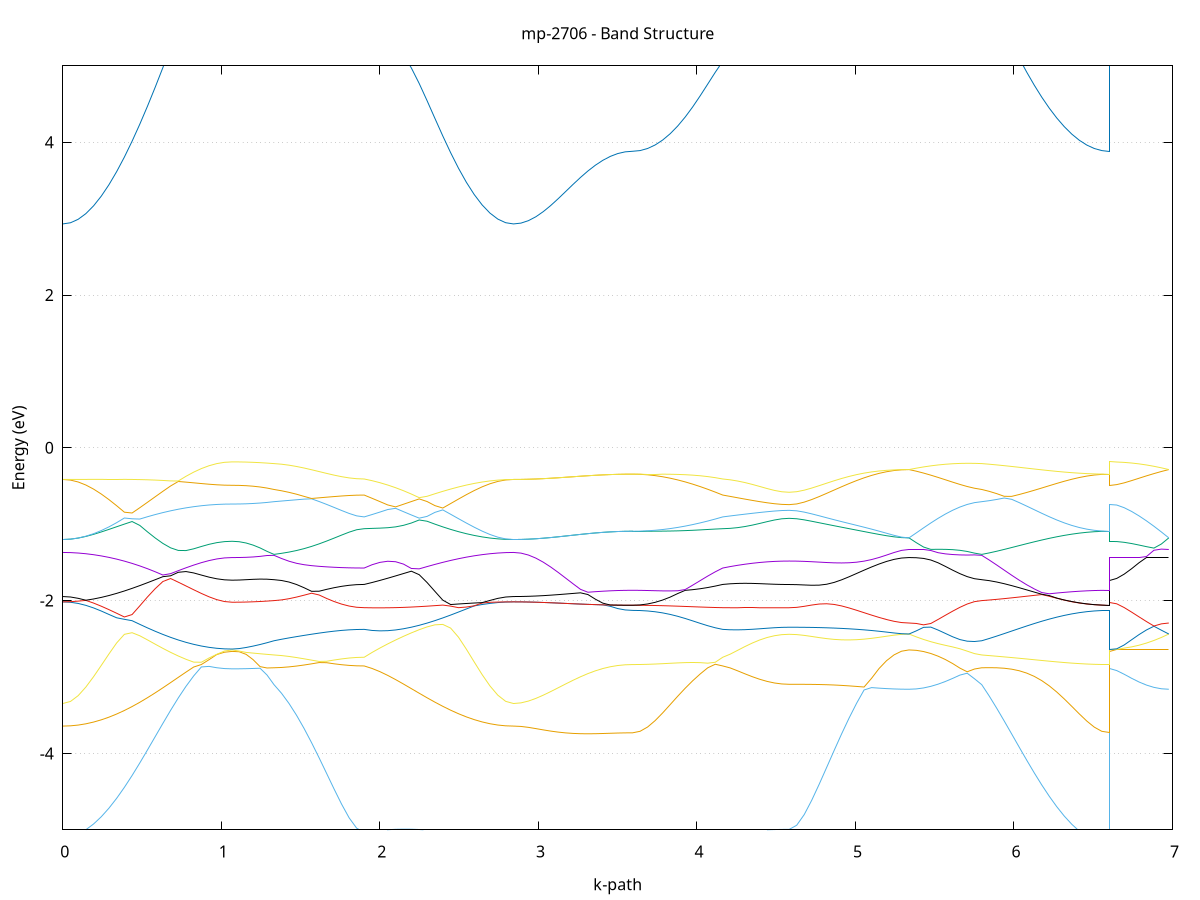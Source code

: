 set title 'mp-2706 - Band Structure'
set xlabel 'k-path'
set ylabel 'Energy (eV)'
set grid y
set yrange [-5:5]
set terminal png size 800,600
set output 'mp-2706_bands_gnuplot.png'
plot '-' using 1:2 with lines notitle, '-' using 1:2 with lines notitle, '-' using 1:2 with lines notitle, '-' using 1:2 with lines notitle, '-' using 1:2 with lines notitle, '-' using 1:2 with lines notitle, '-' using 1:2 with lines notitle, '-' using 1:2 with lines notitle, '-' using 1:2 with lines notitle, '-' using 1:2 with lines notitle, '-' using 1:2 with lines notitle, '-' using 1:2 with lines notitle, '-' using 1:2 with lines notitle, '-' using 1:2 with lines notitle, '-' using 1:2 with lines notitle, '-' using 1:2 with lines notitle, '-' using 1:2 with lines notitle, '-' using 1:2 with lines notitle, '-' using 1:2 with lines notitle, '-' using 1:2 with lines notitle, '-' using 1:2 with lines notitle, '-' using 1:2 with lines notitle, '-' using 1:2 with lines notitle, '-' using 1:2 with lines notitle, '-' using 1:2 with lines notitle, '-' using 1:2 with lines notitle, '-' using 1:2 with lines notitle, '-' using 1:2 with lines notitle, '-' using 1:2 with lines notitle, '-' using 1:2 with lines notitle, '-' using 1:2 with lines notitle, '-' using 1:2 with lines notitle, '-' using 1:2 with lines notitle, '-' using 1:2 with lines notitle, '-' using 1:2 with lines notitle, '-' using 1:2 with lines notitle, '-' using 1:2 with lines notitle, '-' using 1:2 with lines notitle, '-' using 1:2 with lines notitle, '-' using 1:2 with lines notitle, '-' using 1:2 with lines notitle, '-' using 1:2 with lines notitle, '-' using 1:2 with lines notitle, '-' using 1:2 with lines notitle, '-' using 1:2 with lines notitle, '-' using 1:2 with lines notitle, '-' using 1:2 with lines notitle, '-' using 1:2 with lines notitle, '-' using 1:2 with lines notitle, '-' using 1:2 with lines notitle, '-' using 1:2 with lines notitle, '-' using 1:2 with lines notitle, '-' using 1:2 with lines notitle, '-' using 1:2 with lines notitle, '-' using 1:2 with lines notitle, '-' using 1:2 with lines notitle, '-' using 1:2 with lines notitle, '-' using 1:2 with lines notitle, '-' using 1:2 with lines notitle, '-' using 1:2 with lines notitle, '-' using 1:2 with lines notitle, '-' using 1:2 with lines notitle, '-' using 1:2 with lines notitle, '-' using 1:2 with lines notitle, '-' using 1:2 with lines notitle, '-' using 1:2 with lines notitle, '-' using 1:2 with lines notitle, '-' using 1:2 with lines notitle, '-' using 1:2 with lines notitle, '-' using 1:2 with lines notitle, '-' using 1:2 with lines notitle, '-' using 1:2 with lines notitle, '-' using 1:2 with lines notitle, '-' using 1:2 with lines notitle, '-' using 1:2 with lines notitle, '-' using 1:2 with lines notitle, '-' using 1:2 with lines notitle, '-' using 1:2 with lines notitle, '-' using 1:2 with lines notitle, '-' using 1:2 with lines notitle, '-' using 1:2 with lines notitle, '-' using 1:2 with lines notitle, '-' using 1:2 with lines notitle, '-' using 1:2 with lines notitle, '-' using 1:2 with lines notitle, '-' using 1:2 with lines notitle, '-' using 1:2 with lines notitle, '-' using 1:2 with lines notitle, '-' using 1:2 with lines notitle, '-' using 1:2 with lines notitle, '-' using 1:2 with lines notitle, '-' using 1:2 with lines notitle, '-' using 1:2 with lines notitle, '-' using 1:2 with lines notitle, '-' using 1:2 with lines notitle, '-' using 1:2 with lines notitle
0.000000 -22.121732
0.048564 -22.119032
0.097129 -22.111032
0.145693 -22.097632
0.194257 -22.079132
0.242821 -22.055532
0.291386 -22.026732
0.339950 -21.993232
0.388514 -21.954932
0.437079 -21.912232
0.485643 -21.865432
0.534207 -21.814932
0.582771 -21.761432
0.631336 -21.705332
0.679900 -21.647732
0.728464 -21.611532
0.777029 -21.585132
0.825593 -21.562832
0.874157 -21.545032
0.922721 -21.531532
0.971286 -21.522032
1.019850 -21.516532
1.068414 -21.514732
1.068414 -21.514732
1.112393 -21.517032
1.156372 -21.523732
1.200352 -21.535032
1.244331 -21.550332
1.288310 -21.569832
1.332289 -21.592932
1.332289 -21.592932
1.379697 -21.621632
1.427105 -21.670432
1.474513 -21.729232
1.521921 -21.789932
1.569329 -21.848432
1.616737 -21.902632
1.664144 -21.950532
1.711552 -21.991032
1.758960 -22.023532
1.806368 -22.047132
1.853776 -22.061332
1.901184 -22.066132
1.901184 -22.066132
1.950767 -22.064632
2.000350 -22.063332
2.049932 -22.062232
2.099515 -22.061432
2.149098 -22.060832
2.198680 -22.060432
2.248263 -22.060432
2.297845 -22.060732
2.347428 -22.061432
2.397011 -22.063032
2.446593 -22.065232
2.496176 -22.068532
2.545759 -22.073632
2.595341 -22.080632
2.644924 -22.089932
2.694507 -22.100932
2.744089 -22.111432
2.793672 -22.119032
2.843255 -22.121732
2.843255 -22.121732
2.890186 -22.121732
2.937118 -22.121932
2.984049 -22.121832
3.030980 -22.121832
3.077912 -22.122132
3.124843 -22.122332
3.171775 -22.122532
3.218706 -22.122832
3.265637 -22.123032
3.312569 -22.123132
3.359500 -22.123432
3.406432 -22.123432
3.453363 -22.123532
3.500294 -22.123432
3.547226 -22.123532
3.594157 -22.123532
3.594157 -22.123532
3.641565 -22.121032
3.688973 -22.114232
3.736381 -22.105032
3.783789 -22.095832
3.831197 -22.088132
3.878605 -22.082332
3.926013 -22.077932
3.973421 -22.074632
4.020829 -22.071932
4.068237 -22.069732
4.115645 -22.067832
4.163053 -22.066132
4.163053 -22.066132
4.209637 -22.065432
4.256222 -22.064732
4.302806 -22.064032
4.349390 -22.063332
4.395975 -22.062732
4.442559 -22.062232
4.489143 -22.061832
4.535728 -22.061632
4.582312 -22.061432
4.582312 -22.061432
4.629530 -22.056732
4.676748 -22.042532
4.723965 -22.018932
4.771183 -21.986532
4.818401 -21.945932
4.865618 -21.897932
4.912836 -21.843832
4.960054 -21.785132
5.007271 -21.724132
5.054489 -21.664032
5.101707 -21.609932
5.148924 -21.567132
5.196142 -21.539332
5.243360 -21.523932
5.290578 -21.516532
5.337795 -21.514532
5.337795 -21.514532
5.383686 -21.515132
5.429576 -21.517332
5.475467 -21.521032
5.521357 -21.526532
5.567248 -21.533632
5.613138 -21.542632
5.659029 -21.553232
5.704919 -21.565232
5.750809 -21.578532
5.796700 -21.592932
5.796700 -21.592932
5.844026 -21.621232
5.891352 -21.652632
5.938677 -21.686232
5.986003 -21.727532
6.033329 -21.781432
6.080655 -21.832632
6.127981 -21.880632
6.175307 -21.925032
6.222633 -21.965532
6.269958 -22.001832
6.317284 -22.033732
6.364610 -22.060932
6.411936 -22.083432
6.459262 -22.100932
6.506588 -22.113432
6.553914 -22.121032
6.601239 -22.123532
6.601239 -21.514732
6.648171 -21.514732
6.695102 -21.514832
6.742034 -21.514732
6.788965 -21.514632
6.835897 -21.514632
6.882828 -21.514432
6.929759 -21.514432
6.976691 -21.514532
e
0.000000 -21.984932
0.048564 -21.982632
0.097129 -21.975532
0.145693 -21.963932
0.194257 -21.947932
0.242821 -21.927832
0.291386 -21.903832
0.339950 -21.876532
0.388514 -21.846232
0.437079 -21.813532
0.485643 -21.779132
0.534207 -21.743832
0.582771 -21.708532
0.631336 -21.674032
0.679900 -21.641432
0.728464 -21.589332
0.777029 -21.531732
0.825593 -21.476732
0.874157 -21.426132
0.922721 -21.382732
0.971286 -21.348932
1.019850 -21.327332
1.068414 -21.325132
1.068414 -21.325132
1.112393 -21.331132
1.156372 -21.348832
1.200352 -21.376832
1.244331 -21.413332
1.288310 -21.456532
1.332289 -21.504232
1.332289 -21.504232
1.379697 -21.536032
1.427105 -21.552832
1.474513 -21.561132
1.521921 -21.566132
1.569329 -21.569632
1.616737 -21.572432
1.664144 -21.574532
1.711552 -21.576232
1.758960 -21.577632
1.806368 -21.578532
1.853776 -21.579032
1.901184 -21.579232
1.901184 -21.579232
1.950767 -21.535632
2.000350 -21.503532
2.049932 -21.483332
2.099515 -21.474532
2.149098 -21.475932
2.198680 -21.488832
2.248263 -21.516732
2.297845 -21.561532
2.347428 -21.618132
2.397011 -21.680332
2.446593 -21.742932
2.496176 -21.802332
2.545759 -21.855532
2.595341 -21.900332
2.644924 -21.934732
2.694507 -21.959132
2.744089 -21.974332
2.793672 -21.982432
2.843255 -21.984932
2.843255 -21.984932
2.890186 -21.985332
2.937118 -21.986332
2.984049 -21.988132
3.030980 -21.990332
3.077912 -21.993132
3.124843 -21.996332
3.171775 -21.999932
3.218706 -22.003432
3.265637 -22.007132
3.312569 -22.010532
3.359500 -22.013732
3.406432 -22.016532
3.453363 -22.018832
3.500294 -22.020532
3.547226 -22.021632
3.594157 -22.022132
3.594157 -22.022132
3.641565 -22.019832
3.688973 -22.012532
3.736381 -21.998532
3.783789 -21.975932
3.831197 -21.943732
3.878605 -21.902732
3.926013 -21.854132
3.973421 -21.800132
4.020829 -21.742932
4.068237 -21.685032
4.115645 -21.629432
4.163053 -21.579232
4.163053 -21.579232
4.209637 -21.559332
4.256222 -21.540632
4.302806 -21.523332
4.349390 -21.507532
4.395975 -21.493632
4.442559 -21.482032
4.489143 -21.473232
4.535728 -21.467632
4.582312 -21.465732
4.582312 -21.465732
4.629530 -21.465632
4.676748 -21.465332
4.723965 -21.464732
4.771183 -21.463932
4.818401 -21.462832
4.865618 -21.461132
4.912836 -21.458832
4.960054 -21.455532
5.007271 -21.450532
5.054489 -21.442632
5.101707 -21.429632
5.148924 -21.408832
5.196142 -21.380632
5.243360 -21.351732
5.290578 -21.330532
5.337795 -21.322832
5.337795 -21.322832
5.383686 -21.325232
5.429576 -21.332232
5.475467 -21.343232
5.521357 -21.358032
5.567248 -21.376232
5.613138 -21.397432
5.659029 -21.421332
5.704919 -21.447332
5.750809 -21.475132
5.796700 -21.504232
5.796700 -21.504232
5.844026 -21.558832
5.891352 -21.615232
5.938677 -21.671932
5.986003 -21.721032
6.033329 -21.756732
6.080655 -21.792232
6.127981 -21.826832
6.175307 -21.860132
6.222633 -21.891532
6.269958 -21.920232
6.317284 -21.946132
6.364610 -21.968632
6.411936 -21.987532
6.459262 -22.002532
6.506588 -22.013432
6.553914 -22.019932
6.601239 -22.022132
6.601239 -21.325132
6.648171 -21.325132
6.695102 -21.325032
6.742034 -21.324932
6.788965 -21.324632
6.835897 -21.324132
6.882828 -21.323632
6.929759 -21.323232
6.976691 -21.322832
e
0.000000 -21.483832
0.048564 -21.483432
0.097129 -21.481832
0.145693 -21.479332
0.194257 -21.476032
0.242821 -21.471832
0.291386 -21.466932
0.339950 -21.461232
0.388514 -21.454632
0.437079 -21.447332
0.485643 -21.439332
0.534207 -21.430632
0.582771 -21.421232
0.631336 -21.411132
0.679900 -21.400132
0.728464 -21.388432
0.777029 -21.376132
0.825593 -21.363632
0.874157 -21.351632
0.922721 -21.341032
0.971286 -21.332432
1.019850 -21.327032
1.068414 -21.319932
1.068414 -21.319932
1.112393 -21.319832
1.156372 -21.319832
1.200352 -21.319832
1.244331 -21.319232
1.288310 -21.318132
1.332289 -21.316632
1.332289 -21.316632
1.379697 -21.314932
1.427105 -21.312532
1.474513 -21.309932
1.521921 -21.307232
1.569329 -21.304532
1.616737 -21.302132
1.664144 -21.299932
1.711552 -21.298132
1.758960 -21.296732
1.806368 -21.295632
1.853776 -21.295032
1.901184 -21.294732
1.901184 -21.294732
1.950767 -21.296932
2.000350 -21.300532
2.049932 -21.308032
2.099515 -21.322432
2.149098 -21.345032
2.198680 -21.373232
2.248263 -21.400132
2.297845 -21.420032
2.347428 -21.433832
2.397011 -21.444332
2.446593 -21.452732
2.496176 -21.459932
2.545759 -21.466132
2.595341 -21.471332
2.644924 -21.475632
2.694507 -21.479132
2.744089 -21.481732
2.793672 -21.483332
2.843255 -21.483832
2.843255 -21.483832
2.890186 -21.482132
2.937118 -21.477032
2.984049 -21.468432
3.030980 -21.456532
3.077912 -21.441832
3.124843 -21.424832
3.171775 -21.405732
3.218706 -21.385132
3.265637 -21.363732
3.312569 -21.342232
3.359500 -21.321632
3.406432 -21.302832
3.453363 -21.286932
3.500294 -21.274732
3.547226 -21.267032
3.594157 -21.264232
3.594157 -21.264232
3.641565 -21.264632
3.688973 -21.265732
3.736381 -21.267432
3.783789 -21.269632
3.831197 -21.272232
3.878605 -21.275532
3.926013 -21.278832
3.973421 -21.282532
4.020829 -21.286232
4.068237 -21.289632
4.115645 -21.292532
4.163053 -21.294732
4.163053 -21.294732
4.209637 -21.296632
4.256222 -21.300332
4.302806 -21.304932
4.349390 -21.310432
4.395975 -21.316232
4.442559 -21.321632
4.489143 -21.326132
4.535728 -21.329132
4.582312 -21.330232
4.582312 -21.330232
4.629530 -21.330132
4.676748 -21.330032
4.723965 -21.329632
4.771183 -21.329132
4.818401 -21.328632
4.865618 -21.327932
4.912836 -21.327232
4.960054 -21.326532
5.007271 -21.325732
5.054489 -21.325032
5.101707 -21.324432
5.148924 -21.323832
5.196142 -21.323332
5.243360 -21.323032
5.290578 -21.322832
5.337795 -21.322832
5.337795 -21.322832
5.383686 -21.322632
5.429576 -21.322832
5.475467 -21.323032
5.521357 -21.322932
5.567248 -21.322632
5.613138 -21.321932
5.659029 -21.320832
5.704919 -21.319332
5.750809 -21.317832
5.796700 -21.316632
5.796700 -21.316632
5.844026 -21.314432
5.891352 -21.311632
5.938677 -21.308332
5.986003 -21.304732
6.033329 -21.300632
6.080655 -21.296232
6.127981 -21.291932
6.175307 -21.287432
6.222633 -21.283232
6.269958 -21.279232
6.317284 -21.275532
6.364610 -21.272332
6.411936 -21.269532
6.459262 -21.267432
6.506588 -21.265732
6.553914 -21.264632
6.601239 -21.264232
6.601239 -21.319932
6.648171 -21.319932
6.695102 -21.320232
6.742034 -21.320532
6.788965 -21.320832
6.835897 -21.321232
6.882828 -21.321632
6.929759 -21.322232
6.976691 -21.322832
e
0.000000 -19.989432
0.048564 -19.990032
0.097129 -19.991632
0.145693 -19.994432
0.194257 -19.998432
0.242821 -20.003332
0.291386 -20.009032
0.339950 -20.015632
0.388514 -20.022632
0.437079 -20.030032
0.485643 -20.037832
0.534207 -20.045632
0.582771 -20.053632
0.631336 -20.061432
0.679900 -20.068832
0.728464 -20.075732
0.777029 -20.082032
0.825593 -20.087632
0.874157 -20.092332
0.922721 -20.096132
0.971286 -20.098832
1.019850 -20.100532
1.068414 -20.101032
1.068414 -20.101032
1.112393 -20.101532
1.156372 -20.103332
1.200352 -20.106132
1.244331 -20.109932
1.288310 -20.114832
1.332289 -20.120432
1.332289 -20.120432
1.379697 -20.125132
1.427105 -20.129632
1.474513 -20.133832
1.521921 -20.137932
1.569329 -20.141532
1.616737 -20.144832
1.664144 -20.147732
1.711552 -20.150132
1.758960 -20.152132
1.806368 -20.153432
1.853776 -20.154232
1.901184 -20.154432
1.901184 -20.154432
1.950767 -20.142432
2.000350 -20.130032
2.049932 -20.117432
2.099515 -20.104932
2.149098 -20.092332
2.198680 -20.080132
2.248263 -20.068132
2.297845 -20.056732
2.347428 -20.045832
2.397011 -20.035932
2.446593 -20.026532
2.496176 -20.018132
2.545759 -20.010832
2.595341 -20.004432
2.644924 -19.999032
2.694507 -19.994832
2.744089 -19.991732
2.793672 -19.990032
2.843255 -19.989432
2.843255 -19.989432
2.890186 -19.991432
2.937118 -19.997332
2.984049 -20.007032
3.030980 -20.019732
3.077912 -20.036132
3.124843 -20.055332
3.171775 -20.076932
3.218706 -20.099932
3.265637 -20.123732
3.312569 -20.147432
3.359500 -20.170232
3.406432 -20.190732
3.453363 -20.208132
3.500294 -20.221332
3.547226 -20.229732
3.594157 -20.232632
3.594157 -20.232632
3.641565 -20.232032
3.688973 -20.230232
3.736381 -20.227332
3.783789 -20.223032
3.831197 -20.217732
3.878605 -20.211432
3.926013 -20.203932
3.973421 -20.195432
4.020829 -20.186132
4.068237 -20.176232
4.115645 -20.165732
4.163053 -20.154432
4.163053 -20.154432
4.209637 -20.148732
4.256222 -20.141832
4.302806 -20.134232
4.349390 -20.126532
4.395975 -20.119532
4.442559 -20.113332
4.489143 -20.108732
4.535728 -20.105732
4.582312 -20.104732
4.582312 -20.104732
4.629530 -20.104732
4.676748 -20.104632
4.723965 -20.104532
4.771183 -20.104332
4.818401 -20.104132
4.865618 -20.103832
4.912836 -20.103732
4.960054 -20.103532
5.007271 -20.103332
5.054489 -20.103132
5.101707 -20.103032
5.148924 -20.102832
5.196142 -20.102732
5.243360 -20.102632
5.290578 -20.102632
5.337795 -20.102732
5.337795 -20.102732
5.383686 -20.102632
5.429576 -20.102732
5.475467 -20.103132
5.521357 -20.103932
5.567248 -20.105332
5.613138 -20.107432
5.659029 -20.110032
5.704919 -20.113232
5.750809 -20.116832
5.796700 -20.120432
5.796700 -20.120432
5.844026 -20.127532
5.891352 -20.135332
5.938677 -20.143732
5.986003 -20.152532
6.033329 -20.161732
6.080655 -20.170932
6.127981 -20.179832
6.175307 -20.188532
6.222633 -20.197032
6.269958 -20.204732
6.317284 -20.211732
6.364610 -20.217932
6.411936 -20.223132
6.459262 -20.227432
6.506588 -20.230232
6.553914 -20.232132
6.601239 -20.232632
6.601239 -20.101032
6.648171 -20.101132
6.695102 -20.101232
6.742034 -20.101632
6.788965 -20.101832
6.835897 -20.102132
6.882828 -20.102432
6.929759 -20.102532
6.976691 -20.102732
e
0.000000 -19.515132
0.048564 -19.515332
0.097129 -19.515632
0.145693 -19.516232
0.194257 -19.517132
0.242821 -19.518132
0.291386 -19.519432
0.339950 -19.520832
0.388514 -19.522332
0.437079 -19.524032
0.485643 -19.525732
0.534207 -19.527532
0.582771 -19.529332
0.631336 -19.531132
0.679900 -19.532832
0.728464 -19.534432
0.777029 -19.535832
0.825593 -19.538832
0.874157 -19.615732
0.922721 -19.680132
0.971286 -19.729132
1.019850 -19.759832
1.068414 -19.770332
1.068414 -19.770332
1.112393 -19.761732
1.156372 -19.736532
1.200352 -19.695932
1.244331 -19.642032
1.288310 -19.576932
1.332289 -19.536632
1.332289 -19.536632
1.379697 -19.535632
1.427105 -19.534532
1.474513 -19.533332
1.521921 -19.532032
1.569329 -19.530832
1.616737 -19.529632
1.664144 -19.528432
1.711552 -19.527532
1.758960 -19.526632
1.806368 -19.526032
1.853776 -19.525732
1.901184 -19.525532
1.901184 -19.525532
1.950767 -19.526332
2.000350 -19.526932
2.049932 -19.527232
2.099515 -19.527332
2.149098 -19.527132
2.198680 -19.526732
2.248263 -19.526032
2.297845 -19.525232
2.347428 -19.524132
2.397011 -19.523032
2.446593 -19.521732
2.496176 -19.520532
2.545759 -19.519332
2.595341 -19.518132
2.644924 -19.517132
2.694507 -19.516332
2.744089 -19.515732
2.793672 -19.515332
2.843255 -19.515132
2.843255 -19.515132
2.890186 -19.515132
2.937118 -19.515132
2.984049 -19.515132
3.030980 -19.515132
3.077912 -19.515132
3.124843 -19.515132
3.171775 -19.515132
3.218706 -19.515132
3.265637 -19.515032
3.312569 -19.515032
3.359500 -19.515032
3.406432 -19.515032
3.453363 -19.515032
3.500294 -19.515032
3.547226 -19.514932
3.594157 -19.514932
3.594157 -19.514932
3.641565 -19.515132
3.688973 -19.515432
3.736381 -19.516032
3.783789 -19.516832
3.831197 -19.517732
3.878605 -19.518832
3.926013 -19.520032
3.973421 -19.521232
4.020829 -19.522432
4.068237 -19.523532
4.115645 -19.524632
4.163053 -19.525532
4.163053 -19.525532
4.209637 -19.525932
4.256222 -19.526232
4.302806 -19.526532
4.349390 -19.526732
4.395975 -19.527032
4.442559 -19.527132
4.489143 -19.527232
4.535728 -19.527332
4.582312 -19.527332
4.582312 -19.527332
4.629530 -19.527432
4.676748 -19.527832
4.723965 -19.528432
4.771183 -19.529132
4.818401 -19.530132
4.865618 -19.531132
4.912836 -19.532332
4.960054 -19.533532
5.007271 -19.534732
5.054489 -19.535832
5.101707 -19.573532
5.148924 -19.634232
5.196142 -19.688632
5.243360 -19.732132
5.290578 -19.760432
5.337795 -19.770332
5.337795 -19.770332
5.383686 -19.767232
5.429576 -19.758032
5.475467 -19.742832
5.521357 -19.721932
5.567248 -19.695932
5.613138 -19.665032
5.659029 -19.629832
5.704919 -19.590732
5.750809 -19.548332
5.796700 -19.536632
5.796700 -19.536632
5.844026 -19.535332
5.891352 -19.533832
5.938677 -19.532232
5.986003 -19.530532
6.033329 -19.528732
6.080655 -19.527032
6.127981 -19.525232
6.175307 -19.523532
6.222633 -19.521932
6.269958 -19.520432
6.317284 -19.519032
6.364610 -19.517832
6.411936 -19.516832
6.459262 -19.516032
6.506588 -19.515432
6.553914 -19.515132
6.601239 -19.514932
6.601239 -19.770332
6.648171 -19.770332
6.695102 -19.770332
6.742034 -19.770332
6.788965 -19.770332
6.835897 -19.770332
6.882828 -19.770332
6.929759 -19.770332
6.976691 -19.770332
e
0.000000 -19.347132
0.048564 -19.347232
0.097129 -19.347432
0.145693 -19.347732
0.194257 -19.348232
0.242821 -19.348732
0.291386 -19.349432
0.339950 -19.350132
0.388514 -19.350932
0.437079 -19.351832
0.485643 -19.352732
0.534207 -19.353732
0.582771 -19.354632
0.631336 -19.355532
0.679900 -19.356432
0.728464 -19.358832
0.777029 -19.452332
0.825593 -19.537132
0.874157 -19.538232
0.922721 -19.539132
0.971286 -19.539832
1.019850 -19.540232
1.068414 -19.540332
1.068414 -19.540332
1.112393 -19.540232
1.156372 -19.539932
1.200352 -19.539332
1.244331 -19.538632
1.288310 -19.537732
1.332289 -19.502932
1.332289 -19.502932
1.379697 -19.440732
1.427105 -19.375532
1.474513 -19.356632
1.521921 -19.356432
1.569329 -19.356332
1.616737 -19.356232
1.664144 -19.356132
1.711552 -19.356032
1.758960 -19.356032
1.806368 -19.356032
1.853776 -19.355932
1.901184 -19.355932
1.901184 -19.355932
1.950767 -19.356832
2.000350 -19.357532
2.049932 -19.358032
2.099515 -19.358232
2.149098 -19.358132
2.198680 -19.357832
2.248263 -19.357332
2.297845 -19.356532
2.347428 -19.355632
2.397011 -19.354632
2.446593 -19.353432
2.496176 -19.352232
2.545759 -19.351132
2.595341 -19.350032
2.644924 -19.349032
2.694507 -19.348232
2.744089 -19.347632
2.793672 -19.347232
2.843255 -19.347132
2.843255 -19.347132
2.890186 -19.347132
2.937118 -19.347032
2.984049 -19.346932
3.030980 -19.346832
3.077912 -19.346632
3.124843 -19.346432
3.171775 -19.346232
3.218706 -19.346032
3.265637 -19.345832
3.312569 -19.345632
3.359500 -19.345432
3.406432 -19.345332
3.453363 -19.345132
3.500294 -19.345032
3.547226 -19.344932
3.594157 -19.344932
3.594157 -19.344932
3.641565 -19.345032
3.688973 -19.345432
3.736381 -19.346032
3.783789 -19.346832
3.831197 -19.347732
3.878605 -19.348932
3.926013 -19.350032
3.973421 -19.351332
4.020829 -19.352632
4.068237 -19.353832
4.115645 -19.354932
4.163053 -19.355932
4.163053 -19.355932
4.209637 -19.356432
4.256222 -19.356832
4.302806 -19.357332
4.349390 -19.357732
4.395975 -19.358232
4.442559 -19.358632
4.489143 -19.358932
4.535728 -19.359132
4.582312 -19.359132
4.582312 -19.359132
4.629530 -19.359132
4.676748 -19.359132
4.723965 -19.359132
4.771183 -19.359132
4.818401 -19.359132
4.865618 -19.359132
4.912836 -19.359532
4.960054 -19.391132
5.007271 -19.448932
5.054489 -19.510632
5.101707 -19.536932
5.148924 -19.537832
5.196142 -19.538532
5.243360 -19.539132
5.290578 -19.539432
5.337795 -19.539632
5.337795 -19.539632
5.383686 -19.539532
5.429576 -19.539532
5.475467 -19.539432
5.521357 -19.539232
5.567248 -19.539032
5.613138 -19.538732
5.659029 -19.538332
5.704919 -19.537832
5.750809 -19.537232
5.796700 -19.502932
5.796700 -19.502932
5.844026 -19.415532
5.891352 -19.356032
5.938677 -19.354932
5.986003 -19.353932
6.033329 -19.352832
6.080655 -19.351832
6.127981 -19.350732
6.175307 -19.349732
6.222633 -19.348832
6.269958 -19.348032
6.317284 -19.347232
6.364610 -19.346532
6.411936 -19.346032
6.459262 -19.345532
6.506588 -19.345232
6.553914 -19.345032
6.601239 -19.344932
6.601239 -19.540332
6.648171 -19.540332
6.695102 -19.540232
6.742034 -19.540132
6.788965 -19.539932
6.835897 -19.539832
6.882828 -19.539732
6.929759 -19.539632
6.976691 -19.539632
e
0.000000 -19.347132
0.048564 -19.347232
0.097129 -19.347332
0.145693 -19.347532
0.194257 -19.347832
0.242821 -19.348232
0.291386 -19.348732
0.339950 -19.349232
0.388514 -19.349832
0.437079 -19.350432
0.485643 -19.351132
0.534207 -19.351832
0.582771 -19.352532
0.631336 -19.353232
0.679900 -19.353932
0.728464 -19.357232
0.777029 -19.358032
0.825593 -19.358632
0.874157 -19.359232
0.922721 -19.359632
0.971286 -19.360032
1.019850 -19.360132
1.068414 -19.360232
1.068414 -19.360232
1.112393 -19.360132
1.156372 -19.359932
1.200352 -19.359632
1.244331 -19.359132
1.288310 -19.358532
1.332289 -19.357832
1.332289 -19.357832
1.379697 -19.357232
1.427105 -19.356832
1.474513 -19.352832
1.521921 -19.351732
1.569329 -19.350532
1.616737 -19.349332
1.664144 -19.348232
1.711552 -19.347232
1.758960 -19.346432
1.806368 -19.345832
1.853776 -19.345532
1.901184 -19.345332
1.901184 -19.345332
1.950767 -19.345432
2.000350 -19.345532
2.049932 -19.345632
2.099515 -19.345732
2.149098 -19.345932
2.198680 -19.346032
2.248263 -19.346132
2.297845 -19.346232
2.347428 -19.346432
2.397011 -19.346532
2.446593 -19.346632
2.496176 -19.346732
2.545759 -19.346832
2.595341 -19.346932
2.644924 -19.347032
2.694507 -19.347032
2.744089 -19.347132
2.793672 -19.347132
2.843255 -19.347132
2.843255 -19.347132
2.890186 -19.347132
2.937118 -19.347032
2.984049 -19.346932
3.030980 -19.346832
3.077912 -19.346632
3.124843 -19.346432
3.171775 -19.346232
3.218706 -19.346032
3.265637 -19.345832
3.312569 -19.345632
3.359500 -19.345432
3.406432 -19.345332
3.453363 -19.345132
3.500294 -19.345032
3.547226 -19.344932
3.594157 -19.344932
3.594157 -19.344932
3.641565 -19.344932
3.688973 -19.344932
3.736381 -19.344932
3.783789 -19.345032
3.831197 -19.345032
3.878605 -19.345032
3.926013 -19.345132
3.973421 -19.345132
4.020829 -19.345232
4.068237 -19.345232
4.115645 -19.345332
4.163053 -19.345332
4.163053 -19.345332
4.209637 -19.345432
4.256222 -19.345432
4.302806 -19.345532
4.349390 -19.345632
4.395975 -19.345632
4.442559 -19.345632
4.489143 -19.345732
4.535728 -19.345732
4.582312 -19.345732
4.582312 -19.345732
4.629530 -19.345832
4.676748 -19.346232
4.723965 -19.346832
4.771183 -19.347632
4.818401 -19.348632
4.865618 -19.349732
4.912836 -19.350932
4.960054 -19.358432
5.007271 -19.358632
5.054489 -19.358732
5.101707 -19.358732
5.148924 -19.358632
5.196142 -19.358632
5.243360 -19.358632
5.290578 -19.358632
5.337795 -19.358632
5.337795 -19.358632
5.383686 -19.358832
5.429576 -19.359032
5.475467 -19.359132
5.521357 -19.359232
5.567248 -19.359232
5.613138 -19.359032
5.659029 -19.358832
5.704919 -19.358632
5.750809 -19.358232
5.796700 -19.357832
5.796700 -19.357832
5.844026 -19.356932
5.891352 -19.353932
5.938677 -19.353132
5.986003 -19.352332
6.033329 -19.351532
6.080655 -19.350732
6.127981 -19.349932
6.175307 -19.349032
6.222633 -19.348332
6.269958 -19.347532
6.317284 -19.346932
6.364610 -19.346332
6.411936 -19.345832
6.459262 -19.345432
6.506588 -19.345232
6.553914 -19.345032
6.601239 -19.344932
6.601239 -19.360232
6.648171 -19.360232
6.695102 -19.360132
6.742034 -19.359932
6.788965 -19.359732
6.835897 -19.359532
6.882828 -19.359232
6.929759 -19.358932
6.976691 -19.358632
e
0.000000 -18.300232
0.048564 -18.306732
0.097129 -18.325932
0.145693 -18.357532
0.194257 -18.401132
0.242821 -18.455732
0.291386 -18.520632
0.339950 -18.594632
0.388514 -18.676732
0.437079 -18.765432
0.485643 -18.859632
0.534207 -18.957732
0.582771 -19.058332
0.631336 -19.159932
0.679900 -19.260732
0.728464 -19.354532
0.777029 -19.355132
0.825593 -19.355632
0.874157 -19.356132
0.922721 -19.356432
0.971286 -19.356732
1.019850 -19.356932
1.068414 -19.356932
1.068414 -19.356932
1.112393 -19.356832
1.156372 -19.356732
1.200352 -19.356532
1.244331 -19.356132
1.288310 -19.355732
1.332289 -19.355232
1.332289 -19.355232
1.379697 -19.354732
1.427105 -19.353932
1.474513 -19.310832
1.521921 -19.249532
1.569329 -19.193632
1.616737 -19.144632
1.664144 -19.103132
1.711552 -19.069432
1.758960 -19.043432
1.806368 -19.025132
1.853776 -19.014232
1.901184 -19.010632
1.901184 -19.010632
1.950767 -19.079032
2.000350 -19.130332
2.049932 -19.160232
2.099515 -19.166332
2.149098 -19.148132
2.198680 -19.107232
2.248263 -19.047132
2.297845 -18.972232
2.347428 -18.887332
2.397011 -18.797432
2.446593 -18.706832
2.496176 -18.619532
2.545759 -18.539032
2.595341 -18.467832
2.644924 -18.408032
2.694507 -18.360932
2.744089 -18.327232
2.793672 -18.307032
2.843255 -18.300232
2.843255 -18.300232
2.890186 -18.300232
2.937118 -18.300332
2.984049 -18.300232
3.030980 -18.300232
3.077912 -18.300332
3.124843 -18.300432
3.171775 -18.300432
3.218706 -18.300532
3.265637 -18.300532
3.312569 -18.300532
3.359500 -18.300632
3.406432 -18.300532
3.453363 -18.300532
3.500294 -18.300532
3.547226 -18.300532
3.594157 -18.300532
3.594157 -18.300532
3.641565 -18.306732
3.688973 -18.325232
3.736381 -18.356132
3.783789 -18.399232
3.831197 -18.454132
3.878605 -18.519932
3.926013 -18.594732
3.973421 -18.676632
4.020829 -18.762632
4.068237 -18.849532
4.115645 -18.933632
4.163053 -19.010632
4.163053 -19.010632
4.209637 -19.041032
4.256222 -19.068932
4.302806 -19.093832
4.349390 -19.115532
4.395975 -19.133632
4.442559 -19.148032
4.489143 -19.158532
4.535728 -19.164832
4.582312 -19.166932
4.582312 -19.166932
4.629530 -19.170332
4.676748 -19.180432
4.723965 -19.197532
4.771183 -19.221732
4.818401 -19.253232
4.865618 -19.292032
4.912836 -19.337632
4.960054 -19.352132
5.007271 -19.353432
5.054489 -19.354632
5.101707 -19.355732
5.148924 -19.356732
5.196142 -19.357532
5.243360 -19.358132
5.290578 -19.358532
5.337795 -19.358632
5.337795 -19.358632
5.383686 -19.358332
5.429576 -19.358032
5.475467 -19.357732
5.521357 -19.357332
5.567248 -19.357032
5.613138 -19.356632
5.659029 -19.356232
5.704919 -19.355932
5.750809 -19.355532
5.796700 -19.355232
5.796700 -19.355232
5.844026 -19.354632
5.891352 -19.322532
5.938677 -19.225832
5.986003 -19.127232
6.033329 -19.028432
6.080655 -18.930932
6.127981 -18.836132
6.175307 -18.745432
6.222633 -18.660132
6.269958 -18.581532
6.317284 -18.510732
6.364610 -18.448732
6.411936 -18.396632
6.459262 -18.355132
6.506588 -18.324932
6.553914 -18.306632
6.601239 -18.300532
6.601239 -19.356932
6.648171 -19.356932
6.695102 -19.357032
6.742034 -19.357232
6.788965 -19.357432
6.835897 -19.357732
6.882828 -19.357932
6.929759 -19.358232
6.976691 -19.358632
e
0.000000 -17.624232
0.048564 -17.626132
0.097129 -17.631632
0.145693 -17.640932
0.194257 -17.653732
0.242821 -17.669932
0.291386 -17.689432
0.339950 -17.711832
0.388514 -17.736832
0.437079 -17.764332
0.485643 -17.793732
0.534207 -17.824532
0.582771 -17.856332
0.631336 -17.888332
0.679900 -17.919832
0.728464 -17.950232
0.777029 -17.978732
0.825593 -18.004532
0.874157 -18.026732
0.922721 -18.044932
0.971286 -18.058332
1.019850 -18.066532
1.068414 -18.069332
1.068414 -18.069332
1.112393 -18.066932
1.156372 -18.059832
1.200352 -18.048232
1.244331 -18.032332
1.288310 -18.012632
1.332289 -17.989432
1.332289 -17.989432
1.379697 -17.968432
1.427105 -17.943232
1.474513 -17.914232
1.521921 -17.882032
1.569329 -17.848032
1.616737 -17.813532
1.664144 -17.780232
1.711552 -17.749832
1.758960 -17.724332
1.806368 -17.704832
1.853776 -17.692532
1.901184 -17.688432
1.901184 -17.688432
1.950767 -17.693632
2.000350 -17.697832
2.049932 -17.701032
2.099515 -17.703132
2.149098 -17.704332
2.198680 -17.704332
2.248263 -17.703432
2.297845 -17.701232
2.347428 -17.697832
2.397011 -17.693032
2.446593 -17.686832
2.496176 -17.679132
2.545759 -17.670232
2.595341 -17.660232
2.644924 -17.649632
2.694507 -17.639832
2.744089 -17.631632
2.793672 -17.626132
2.843255 -17.624232
2.843255 -17.624232
2.890186 -17.623832
2.937118 -17.622632
2.984049 -17.620632
3.030980 -17.617932
3.077912 -17.614832
3.124843 -17.611232
3.171775 -17.607332
3.218706 -17.603132
3.265637 -17.598932
3.312569 -17.594832
3.359500 -17.591032
3.406432 -17.587632
3.453363 -17.584832
3.500294 -17.582832
3.547226 -17.581532
3.594157 -17.581232
3.594157 -17.581232
3.641565 -17.583132
3.688973 -17.589032
3.736381 -17.598032
3.783789 -17.609132
3.831197 -17.621432
3.878605 -17.633832
3.926013 -17.645732
3.973421 -17.656732
4.020829 -17.666532
4.068237 -17.675032
4.115645 -17.682332
4.163053 -17.688432
4.163053 -17.688432
4.209637 -17.690932
4.256222 -17.693232
4.302806 -17.695432
4.349390 -17.697532
4.395975 -17.699332
4.442559 -17.700732
4.489143 -17.701832
4.535728 -17.702432
4.582312 -17.702632
4.582312 -17.702632
4.629530 -17.706932
4.676748 -17.719532
4.723965 -17.739732
4.771183 -17.766332
4.818401 -17.798132
4.865618 -17.833332
4.912836 -17.870132
4.960054 -17.906832
5.007271 -17.942032
5.054489 -17.974232
5.101707 -18.002532
5.148924 -18.026232
5.196142 -18.044932
5.243360 -18.058332
5.290578 -18.066432
5.337795 -18.069132
5.337795 -18.069132
5.383686 -18.068232
5.429576 -18.065732
5.475467 -18.061532
5.521357 -18.055732
5.567248 -18.048232
5.613138 -18.039232
5.659029 -18.028832
5.704919 -18.016932
5.750809 -18.003732
5.796700 -17.989432
5.796700 -17.989432
5.844026 -17.961432
5.891352 -17.930932
5.938677 -17.898532
5.986003 -17.864932
6.033329 -17.831032
6.080655 -17.797332
6.127981 -17.764432
6.175307 -17.732932
6.222633 -17.703432
6.269958 -17.676332
6.317284 -17.652132
6.364610 -17.631032
6.411936 -17.613432
6.459262 -17.599432
6.506588 -17.589332
6.553914 -17.583232
6.601239 -17.581232
6.601239 -18.069332
6.648171 -18.069332
6.695102 -18.069332
6.742034 -18.069332
6.788965 -18.069332
6.835897 -18.069232
6.882828 -18.069132
6.929759 -18.069132
6.976691 -18.069132
e
0.000000 -5.098232
0.048564 -5.126532
0.097129 -5.206132
0.145693 -5.324532
0.194257 -5.468632
0.242821 -5.628132
0.291386 -5.795332
0.339950 -5.965032
0.388514 -6.133332
0.437079 -6.297332
0.485643 -6.455032
0.534207 -6.604632
0.582771 -6.744732
0.631336 -6.874332
0.679900 -6.992432
0.728464 -7.098232
0.777029 -7.191032
0.825593 -7.270332
0.874157 -7.335832
0.922721 -7.387032
0.971286 -7.423832
1.019850 -7.446032
1.068414 -7.453432
1.068414 -7.453432
1.112393 -7.447232
1.156372 -7.428932
1.200352 -7.398532
1.244331 -7.356132
1.288310 -7.301932
1.332289 -7.236332
1.332289 -7.236332
1.379697 -7.175232
1.427105 -7.100232
1.474513 -7.011432
1.521921 -6.909032
1.569329 -6.793432
1.616737 -6.665532
1.664144 -6.526832
1.711552 -6.379932
1.758960 -6.230232
1.806368 -6.088032
1.853776 -5.975332
1.901184 -5.929632
1.901184 -5.929632
1.950767 -5.963032
2.000350 -5.985932
2.049932 -5.998332
2.099515 -5.999932
2.149098 -5.990832
2.198680 -5.970932
2.248263 -5.940032
2.297845 -5.898132
2.347428 -5.845432
2.397011 -5.781932
2.446593 -5.708232
2.496176 -5.625332
2.545759 -5.534632
2.595341 -5.438732
2.644924 -5.341732
2.694507 -5.249632
2.744089 -5.171332
2.793672 -5.117632
2.843255 -5.098232
2.843255 -5.098232
2.890186 -5.099032
2.937118 -5.101532
2.984049 -5.105432
3.030980 -5.110732
3.077912 -5.117132
3.124843 -5.124432
3.171775 -5.132332
3.218706 -5.140532
3.265637 -5.148732
3.312569 -5.156532
3.359500 -5.163732
3.406432 -5.170032
3.453363 -5.175232
3.500294 -5.179032
3.547226 -5.181332
3.594157 -5.182132
3.594157 -5.182132
3.641565 -5.198132
3.688973 -5.242832
3.736381 -5.308632
3.783789 -5.386932
3.831197 -5.470632
3.878605 -5.554632
3.926013 -5.635232
3.973421 -5.710232
4.020829 -5.777932
4.068237 -5.837432
4.115645 -5.888132
4.163053 -5.929632
4.163053 -5.929632
4.209637 -5.944732
4.256222 -5.957832
4.302806 -5.968832
4.349390 -5.977932
4.395975 -5.985132
4.442559 -5.990532
4.489143 -5.994332
4.535728 -5.996632
4.582312 -5.997332
4.582312 -5.997332
4.629530 -6.042432
4.676748 -6.155132
4.723965 -6.299332
4.771183 -6.452532
4.818401 -6.603432
4.865618 -6.746332
4.912836 -6.878432
4.960054 -6.997932
5.007271 -7.103832
5.054489 -7.195832
5.101707 -7.273532
5.148924 -7.337032
5.196142 -7.386332
5.243360 -7.421432
5.290578 -7.442432
5.337795 -7.449532
5.337795 -7.449532
5.383686 -7.447332
5.429576 -7.441132
5.475467 -7.430632
5.521357 -7.415832
5.567248 -7.396732
5.613138 -7.373232
5.659029 -7.345532
5.704919 -7.313432
5.750809 -7.277032
5.796700 -7.236332
5.796700 -7.236332
5.844026 -7.153432
5.891352 -7.058332
5.938677 -6.951532
5.986003 -6.833932
6.033329 -6.706432
6.080655 -6.570032
6.127981 -6.425932
6.175307 -6.275732
6.222633 -6.121032
6.269958 -5.964032
6.317284 -5.807332
6.364610 -5.654632
6.411936 -5.510532
6.459262 -5.381632
6.506588 -5.276732
6.553914 -5.206932
6.601239 -5.182132
6.601239 -7.453432
6.648171 -7.453232
6.695102 -7.452832
6.742034 -7.452232
6.788965 -7.451432
6.835897 -7.450732
6.882828 -7.450032
6.929759 -7.449632
6.976691 -7.449532
e
0.000000 -5.098232
0.048564 -5.087132
0.097129 -5.054032
0.145693 -4.999332
0.194257 -4.924032
0.242821 -4.829232
0.291386 -4.716432
0.339950 -4.587532
0.388514 -4.444432
0.437079 -4.289632
0.485643 -4.125432
0.534207 -3.954932
0.582771 -3.781132
0.631336 -3.607332
0.679900 -3.437032
0.728464 -3.274132
0.777029 -3.122532
0.825593 -2.985932
0.874157 -2.868432
0.922721 -2.861132
0.971286 -2.878932
1.019850 -2.889732
1.068414 -2.893332
1.068414 -2.893332
1.112393 -2.892732
1.156372 -2.891032
1.200352 -2.888432
1.244331 -2.885232
1.288310 -2.974432
1.332289 -3.100332
1.332289 -3.100332
1.379697 -3.212832
1.427105 -3.347132
1.474513 -3.501332
1.521921 -3.673232
1.569329 -3.859932
1.616737 -4.057632
1.664144 -4.262032
1.711552 -4.467332
1.758960 -4.665632
1.806368 -4.844132
1.853776 -4.979332
1.901184 -5.032732
1.901184 -5.032732
1.950767 -5.018932
2.000350 -5.007632
2.049932 -4.999132
2.099515 -4.993732
2.149098 -4.991632
2.198680 -4.992632
2.248263 -4.996532
2.297845 -5.003032
2.347428 -5.011832
2.397011 -5.022232
2.446593 -5.033732
2.496176 -5.045732
2.545759 -5.057632
2.595341 -5.068832
2.644924 -5.078732
2.694507 -5.087032
2.744089 -5.093132
2.793672 -5.096932
2.843255 -5.098232
2.843255 -5.098232
2.890186 -5.099032
2.937118 -5.101532
2.984049 -5.105432
3.030980 -5.110732
3.077912 -5.117132
3.124843 -5.124432
3.171775 -5.132332
3.218706 -5.140532
3.265637 -5.148732
3.312569 -5.156532
3.359500 -5.163732
3.406432 -5.170032
3.453363 -5.175232
3.500294 -5.179032
3.547226 -5.181332
3.594157 -5.182132
3.594157 -5.182132
3.641565 -5.180632
3.688973 -5.176032
3.736381 -5.168532
3.783789 -5.158332
3.831197 -5.145832
3.878605 -5.131332
3.926013 -5.115432
3.973421 -5.098532
4.020829 -5.081232
4.068237 -5.064132
4.115645 -5.047732
4.163053 -5.032732
4.163053 -5.032732
4.209637 -5.026432
4.256222 -5.020232
4.302806 -5.014232
4.349390 -5.008732
4.395975 -5.003932
4.442559 -4.999932
4.489143 -4.997032
4.535728 -4.995132
4.582312 -4.994532
4.582312 -4.994532
4.629530 -4.940632
4.676748 -4.801732
4.723965 -4.614932
4.771183 -4.404532
4.818401 -4.184032
4.865618 -3.961832
4.912836 -3.744432
4.960054 -3.536932
5.007271 -3.344032
5.054489 -3.169732
5.101707 -3.138832
5.148924 -3.145932
5.196142 -3.151932
5.243360 -3.156532
5.290578 -3.159432
5.337795 -3.160432
5.337795 -3.160432
5.383686 -3.156132
5.429576 -3.143332
5.475467 -3.122332
5.521357 -3.093832
5.567248 -3.058732
5.613138 -3.018432
5.659029 -2.975032
5.704919 -2.950432
5.750809 -3.022932
5.796700 -3.100332
5.796700 -3.100332
5.844026 -3.249532
5.891352 -3.409432
5.938677 -3.576532
5.986003 -3.747532
6.033329 -3.919632
6.080655 -4.089632
6.127981 -4.254932
6.175307 -4.413032
6.222633 -4.561432
6.269958 -4.697932
6.317284 -4.820632
6.364610 -4.927632
6.411936 -5.017432
6.459262 -5.088732
6.506588 -5.140332
6.553914 -5.171632
6.601239 -5.182132
6.601239 -2.893332
6.648171 -2.915832
6.695102 -2.964132
6.742034 -3.017032
6.788965 -3.065532
6.835897 -3.105832
6.882828 -3.135732
6.929759 -3.154232
6.976691 -3.160432
e
0.000000 -3.642632
0.048564 -3.639232
0.097129 -3.629332
0.145693 -3.612832
0.194257 -3.589932
0.242821 -3.560732
0.291386 -3.525632
0.339950 -3.484632
0.388514 -3.438332
0.437079 -3.386932
0.485643 -3.331032
0.534207 -3.271032
0.582771 -3.207732
0.631336 -3.141632
0.679900 -3.073632
0.728464 -3.004732
0.777029 -2.936232
0.825593 -2.869632
0.874157 -2.836532
0.922721 -2.773132
0.971286 -2.705832
1.019850 -2.675732
1.068414 -2.665032
1.068414 -2.665032
1.112393 -2.669532
1.156372 -2.703532
1.200352 -2.772532
1.244331 -2.864032
1.288310 -2.881932
1.332289 -2.879232
1.332289 -2.879232
1.379697 -2.875332
1.427105 -2.867532
1.474513 -2.856632
1.521921 -2.843132
1.569329 -2.827732
1.616737 -2.811132
1.664144 -2.812832
1.711552 -2.827332
1.758960 -2.839232
1.806368 -2.848132
1.853776 -2.853632
1.901184 -2.855432
1.901184 -2.855432
1.950767 -2.888232
2.000350 -2.929932
2.049932 -2.979232
2.099515 -3.034032
2.149098 -3.092232
2.198680 -3.152332
2.248263 -3.212632
2.297845 -3.271932
2.347428 -3.329332
2.397011 -3.383732
2.446593 -3.434532
2.496176 -3.480832
2.545759 -3.522232
2.595341 -3.558032
2.644924 -3.588032
2.694507 -3.611732
2.744089 -3.628832
2.793672 -3.639132
2.843255 -3.642632
2.843255 -3.642632
2.890186 -3.647232
2.937118 -3.659332
2.984049 -3.675532
3.030980 -3.692432
3.077912 -3.708232
3.124843 -3.721432
3.171775 -3.731632
3.218706 -3.738532
3.265637 -3.742332
3.312569 -3.743432
3.359500 -3.742332
3.406432 -3.739732
3.453363 -3.736632
3.500294 -3.733632
3.547226 -3.731532
3.594157 -3.730732
3.594157 -3.730732
3.641565 -3.710832
3.688973 -3.654732
3.736381 -3.571232
3.783789 -3.470632
3.831197 -3.362032
3.878605 -3.252632
3.926013 -3.147332
3.973421 -3.049432
4.020829 -2.960232
4.068237 -2.879732
4.115645 -2.833232
4.163053 -2.855432
4.163053 -2.855432
4.209637 -2.881032
4.256222 -2.918732
4.302806 -2.958232
4.349390 -2.996032
4.395975 -3.029632
4.442559 -3.057532
4.489143 -3.078332
4.535728 -3.091132
4.582312 -3.095532
4.582312 -3.095532
4.629530 -3.095632
4.676748 -3.096032
4.723965 -3.096932
4.771183 -3.098432
4.818401 -3.101032
4.865618 -3.104832
4.912836 -3.109932
4.960054 -3.116232
5.007271 -3.123432
5.054489 -3.131132
5.101707 -3.017332
5.148924 -2.889132
5.196142 -2.786632
5.243360 -2.710532
5.290578 -2.662432
5.337795 -2.645632
5.337795 -2.645632
5.383686 -2.650932
5.429576 -2.666632
5.475467 -2.692332
5.521357 -2.727432
5.567248 -2.771432
5.613138 -2.823832
5.659029 -2.883732
5.704919 -2.931832
5.750809 -2.895632
5.796700 -2.879232
5.796700 -2.879232
5.844026 -2.877932
5.891352 -2.879432
5.938677 -2.885432
5.986003 -2.897832
6.033329 -2.918332
6.080655 -2.949232
6.127981 -2.991832
6.175307 -3.047432
6.222633 -3.116032
6.269958 -3.196632
6.317284 -3.287132
6.364610 -3.384032
6.411936 -3.482732
6.459262 -3.576432
6.506588 -3.656132
6.553914 -3.710932
6.601239 -3.730732
6.601239 -2.665032
6.648171 -2.645632
6.695102 -2.645632
6.742034 -2.645632
6.788965 -2.645632
6.835897 -2.645632
6.882828 -2.645632
6.929759 -2.645632
6.976691 -2.645632
e
0.000000 -3.347232
0.048564 -3.320032
0.097129 -3.243832
0.145693 -3.131232
0.194257 -2.995632
0.242821 -2.848132
0.291386 -2.697632
0.339950 -2.553832
0.388514 -2.441432
0.437079 -2.420132
0.485643 -2.460332
0.534207 -2.514132
0.582771 -2.570232
0.631336 -2.625132
0.679900 -2.677132
0.728464 -2.725032
0.777029 -2.768032
0.825593 -2.805332
0.874157 -2.806932
0.922721 -2.751032
0.971286 -2.703032
1.019850 -2.660032
1.068414 -2.645632
1.068414 -2.645632
1.112393 -2.660332
1.156372 -2.678132
1.200352 -2.687132
1.244331 -2.695632
1.288310 -2.703732
1.332289 -2.711532
1.332289 -2.711532
1.379697 -2.719432
1.427105 -2.731032
1.474513 -2.745432
1.521921 -2.761832
1.569329 -2.779232
1.616737 -2.796532
1.664144 -2.794132
1.711552 -2.777832
1.758960 -2.763232
1.806368 -2.751632
1.853776 -2.744132
1.901184 -2.741532
1.901184 -2.741532
1.950767 -2.678732
2.000350 -2.620832
2.049932 -2.566732
2.099515 -2.515732
2.149098 -2.467632
2.198680 -2.422532
2.248263 -2.380832
2.297845 -2.344332
2.347428 -2.317032
2.397011 -2.311632
2.446593 -2.359932
2.496176 -2.479132
2.545759 -2.635932
2.595341 -2.803532
2.644924 -2.967732
2.694507 -3.116732
2.744089 -3.238132
2.793672 -3.318732
2.843255 -3.347232
2.843255 -3.347232
2.890186 -3.338732
2.937118 -3.315132
2.984049 -3.280132
3.030980 -3.237732
3.077912 -3.190632
3.124843 -3.141332
3.171775 -3.091532
3.218706 -3.042932
3.265637 -2.997132
3.312569 -2.955432
3.359500 -2.919232
3.406432 -2.889232
3.453363 -2.866032
3.500294 -2.849832
3.547226 -2.840332
3.594157 -2.837232
3.594157 -2.837232
3.641565 -2.836432
3.688973 -2.834032
3.736381 -2.830332
3.783789 -2.825732
3.831197 -2.820532
3.878605 -2.815632
3.926013 -2.811732
3.973421 -2.810032
4.020829 -2.812032
4.068237 -2.819132
4.115645 -2.807232
4.163053 -2.741532
4.163053 -2.741532
4.209637 -2.701432
4.256222 -2.651632
4.302806 -2.601732
4.349390 -2.555632
4.395975 -2.515432
4.442559 -2.483132
4.489143 -2.459732
4.535728 -2.445632
4.582312 -2.441032
4.582312 -2.441032
4.629530 -2.444832
4.676748 -2.455232
4.723965 -2.469332
4.771183 -2.484232
4.818401 -2.497532
4.865618 -2.507632
4.912836 -2.513532
4.960054 -2.514832
5.007271 -2.511732
5.054489 -2.504532
5.101707 -2.493832
5.148924 -2.480732
5.196142 -2.466332
5.243360 -2.452432
5.290578 -2.441632
5.337795 -2.437332
5.337795 -2.437332
5.383686 -2.474532
5.429576 -2.508332
5.475467 -2.537832
5.521357 -2.563232
5.567248 -2.585332
5.613138 -2.606332
5.659029 -2.630432
5.704919 -2.661432
5.750809 -2.693732
5.796700 -2.711532
5.796700 -2.711532
5.844026 -2.719832
5.891352 -2.728232
5.938677 -2.736832
5.986003 -2.745632
6.033329 -2.754832
6.080655 -2.764332
6.127981 -2.773932
6.175307 -2.783632
6.222633 -2.793032
6.269958 -2.802132
6.317284 -2.810632
6.364610 -2.818232
6.411936 -2.824732
6.459262 -2.830132
6.506588 -2.834032
6.553914 -2.836432
6.601239 -2.837232
6.601239 -2.645632
6.648171 -2.639132
6.695102 -2.621632
6.742034 -2.605832
6.788965 -2.583832
6.835897 -2.555832
6.882828 -2.521932
6.929759 -2.482332
6.976691 -2.437332
e
0.000000 -2.016432
0.048564 -2.021632
0.097129 -2.037132
0.145693 -2.062332
0.194257 -2.095932
0.242821 -2.136532
0.291386 -2.181432
0.339950 -2.225032
0.388514 -2.244832
0.437079 -2.262932
0.485643 -2.310732
0.534207 -2.357032
0.582771 -2.401232
0.631336 -2.442632
0.679900 -2.480832
0.728464 -2.515432
0.777029 -2.546132
0.825593 -2.572532
0.874157 -2.594532
0.922721 -2.611832
0.971286 -2.624232
1.019850 -2.631732
1.068414 -2.634232
1.068414 -2.634232
1.112393 -2.627932
1.156372 -2.613732
1.200352 -2.595632
1.244331 -2.574732
1.288310 -2.551332
1.332289 -2.525632
1.332289 -2.525632
1.379697 -2.506132
1.427105 -2.488232
1.474513 -2.471532
1.521921 -2.455432
1.569329 -2.440032
1.616737 -2.425432
1.664144 -2.411932
1.711552 -2.400032
1.758960 -2.390132
1.806368 -2.382732
1.853776 -2.378232
1.901184 -2.376632
1.901184 -2.376632
1.950767 -2.390632
2.000350 -2.396132
2.049932 -2.393632
2.099515 -2.384132
2.149098 -2.368732
2.198680 -2.348232
2.248263 -2.323232
2.297845 -2.294432
2.347428 -2.262132
2.397011 -2.226832
2.446593 -2.189132
2.496176 -2.149632
2.545759 -2.109432
2.595341 -2.069532
2.644924 -2.051232
2.694507 -2.036632
2.744089 -2.025632
2.793672 -2.018732
2.843255 -2.016432
2.843255 -2.016432
2.890186 -2.016932
2.937118 -2.018532
2.984049 -2.021032
3.030980 -2.024332
3.077912 -2.028132
3.124843 -2.032332
3.171775 -2.036732
3.218706 -2.041132
3.265637 -2.045332
3.312569 -2.049232
3.359500 -2.052632
3.406432 -2.055532
3.453363 -2.074332
3.500294 -2.104132
3.547226 -2.122032
3.594157 -2.128032
3.594157 -2.128032
3.641565 -2.129932
3.688973 -2.135732
3.736381 -2.145932
3.783789 -2.160732
3.831197 -2.180632
3.878605 -2.205232
3.926013 -2.233932
3.973421 -2.265432
4.020829 -2.297732
4.068237 -2.328632
4.115645 -2.355632
4.163053 -2.376632
4.163053 -2.376632
4.209637 -2.381832
4.256222 -2.382832
4.302806 -2.380432
4.349390 -2.375432
4.395975 -2.368832
4.442559 -2.361732
4.489143 -2.355032
4.535728 -2.350232
4.582312 -2.348532
4.582312 -2.348532
4.629530 -2.348832
4.676748 -2.349632
4.723965 -2.351032
4.771183 -2.353132
4.818401 -2.355932
4.865618 -2.359532
4.912836 -2.363932
4.960054 -2.369232
5.007271 -2.375532
5.054489 -2.382832
5.101707 -2.391432
5.148924 -2.401232
5.196142 -2.412132
5.243360 -2.423532
5.290578 -2.433232
5.337795 -2.437332
5.337795 -2.437332
5.383686 -2.396332
5.429576 -2.350032
5.475467 -2.346932
5.521357 -2.385532
5.567248 -2.429432
5.613138 -2.473432
5.659029 -2.510032
5.704919 -2.531232
5.750809 -2.535432
5.796700 -2.525632
5.796700 -2.525632
5.844026 -2.495932
5.891352 -2.464432
5.938677 -2.431732
5.986003 -2.398432
6.033329 -2.365032
6.080655 -2.332132
6.127981 -2.300432
6.175307 -2.270232
6.222633 -2.242232
6.269958 -2.216632
6.317284 -2.193832
6.364610 -2.174132
6.411936 -2.157732
6.459262 -2.144832
6.506588 -2.135532
6.553914 -2.129932
6.601239 -2.128032
6.601239 -2.634232
6.648171 -2.631132
6.695102 -2.580932
6.742034 -2.512632
6.788965 -2.444832
6.835897 -2.384132
6.882828 -2.335732
6.929759 -2.387332
6.976691 -2.437332
e
0.000000 -2.016432
0.048564 -2.014032
0.097129 -2.006832
0.145693 -1.997332
0.194257 -2.032432
0.242821 -2.073432
0.291386 -2.118332
0.339950 -2.165732
0.388514 -2.214332
0.437079 -2.182632
0.485643 -2.068932
0.534207 -1.952132
0.582771 -1.844132
0.631336 -1.750032
0.679900 -1.710832
0.728464 -1.758832
0.777029 -1.808132
0.825593 -1.857832
0.874157 -1.906132
0.922721 -1.950532
0.971286 -1.987332
1.019850 -2.012332
1.068414 -2.021232
1.068414 -2.021232
1.112393 -2.020632
1.156372 -2.018832
1.200352 -2.015732
1.244331 -2.011632
1.288310 -2.006332
1.332289 -2.000032
1.332289 -2.000032
1.379697 -1.990932
1.427105 -1.974932
1.474513 -1.953732
1.521921 -1.929132
1.569329 -1.903032
1.616737 -1.926232
1.664144 -1.971632
1.711552 -2.012132
1.758960 -2.045932
1.806368 -2.071432
1.853776 -2.087232
1.901184 -2.092632
1.901184 -2.092632
1.950767 -2.094232
2.000350 -2.094632
2.049932 -2.093932
2.099515 -2.091932
2.149098 -2.088732
2.198680 -2.084432
2.248263 -2.079032
2.297845 -2.072832
2.347428 -2.065932
2.397011 -2.058732
2.446593 -2.072032
2.496176 -2.092532
2.545759 -2.084232
2.595341 -2.067932
2.644924 -2.031632
2.694507 -2.022132
2.744089 -2.018932
2.793672 -2.017032
2.843255 -2.016432
2.843255 -2.016432
2.890186 -2.016932
2.937118 -2.018532
2.984049 -2.021032
3.030980 -2.024332
3.077912 -2.028132
3.124843 -2.032332
3.171775 -2.036732
3.218706 -2.041132
3.265637 -2.045332
3.312569 -2.049232
3.359500 -2.052632
3.406432 -2.055532
3.453363 -2.057832
3.500294 -2.059432
3.547226 -2.060532
3.594157 -2.060832
3.594157 -2.060832
3.641565 -2.061232
3.688973 -2.062332
3.736381 -2.064132
3.783789 -2.066532
3.831197 -2.069432
3.878605 -2.072832
3.926013 -2.076432
3.973421 -2.080232
4.020829 -2.083932
4.068237 -2.087332
4.115645 -2.090332
4.163053 -2.092632
4.163053 -2.092632
4.209637 -2.093332
4.256222 -2.093732
4.302806 -2.093832
4.349390 -2.093832
4.395975 -2.093732
4.442559 -2.093632
4.489143 -2.093532
4.535728 -2.093432
4.582312 -2.093332
4.582312 -2.093332
4.629530 -2.088332
4.676748 -2.074932
4.723965 -2.058232
4.771183 -2.044932
4.818401 -2.041332
4.865618 -2.050232
4.912836 -2.069732
4.960054 -2.096232
5.007271 -2.126432
5.054489 -2.158232
5.101707 -2.189832
5.148924 -2.220132
5.196142 -2.247732
5.243360 -2.271032
5.290578 -2.287332
5.337795 -2.293332
5.337795 -2.293332
5.383686 -2.299132
5.429576 -2.317332
5.475467 -2.299632
5.521357 -2.246532
5.567248 -2.192132
5.613138 -2.138432
5.659029 -2.087932
5.704919 -2.044632
5.750809 -2.013632
5.796700 -2.000032
5.796700 -2.000032
5.844026 -1.992232
5.891352 -1.983532
5.938677 -1.974032
5.986003 -1.963832
6.033329 -1.953232
6.080655 -1.942432
6.127981 -1.931632
6.175307 -1.920932
6.222633 -1.943532
6.269958 -1.968832
6.317284 -1.993632
6.364610 -2.014932
6.411936 -2.031732
6.459262 -2.044532
6.506588 -2.053632
6.553914 -2.059032
6.601239 -2.060832
6.601239 -2.021232
6.648171 -2.041832
6.695102 -2.090732
6.742034 -2.150532
6.788965 -2.212932
6.835897 -2.274332
6.882828 -2.332732
6.929759 -2.304332
6.976691 -2.293332
e
0.000000 -1.946832
0.048564 -1.952732
0.097129 -1.970132
0.145693 -1.994932
0.194257 -1.978632
0.242821 -1.958032
0.291386 -1.933432
0.339950 -1.905232
0.388514 -1.873932
0.437079 -1.839932
0.485643 -1.803632
0.534207 -1.765632
0.582771 -1.726532
0.631336 -1.686832
0.679900 -1.675432
0.728464 -1.629332
0.777029 -1.619732
0.825593 -1.637732
0.874157 -1.665732
0.922721 -1.692932
0.971286 -1.714432
1.019850 -1.727932
1.068414 -1.732532
1.068414 -1.732532
1.112393 -1.730732
1.156372 -1.726232
1.200352 -1.721332
1.244331 -1.718432
1.288310 -1.719732
1.332289 -1.726132
1.332289 -1.726132
1.379697 -1.736532
1.427105 -1.757032
1.474513 -1.789232
1.521921 -1.831232
1.569329 -1.878332
1.616737 -1.877132
1.664144 -1.852732
1.711552 -1.831032
1.758960 -1.813032
1.806368 -1.799532
1.853776 -1.791132
1.901184 -1.788332
1.901184 -1.788332
1.950767 -1.763132
2.000350 -1.735832
2.049932 -1.706832
2.099515 -1.676632
2.149098 -1.645832
2.198680 -1.614932
2.248263 -1.660832
2.297845 -1.763132
2.347428 -1.879232
2.397011 -1.993932
2.446593 -2.051432
2.496176 -2.044332
2.545759 -2.037632
2.595341 -2.031532
2.644924 -2.026332
2.694507 -1.997832
2.744089 -1.970732
2.793672 -1.953032
2.843255 -1.946832
2.843255 -1.946832
2.890186 -1.946032
2.937118 -1.943732
2.984049 -1.939932
3.030980 -1.934932
3.077912 -1.928732
3.124843 -1.921732
3.171775 -1.914032
3.218706 -1.906132
3.265637 -1.898132
3.312569 -1.920532
3.359500 -1.981332
3.406432 -2.033132
3.453363 -2.057832
3.500294 -2.059432
3.547226 -2.060532
3.594157 -2.060832
3.594157 -2.060832
3.641565 -2.056632
3.688973 -2.043932
3.736381 -2.022632
3.783789 -1.992632
3.831197 -1.954332
3.878605 -1.908032
3.926013 -1.865732
3.973421 -1.856832
4.020829 -1.844532
4.068237 -1.828832
4.115645 -1.809932
4.163053 -1.788332
4.163053 -1.788332
4.209637 -1.779932
4.256222 -1.775032
4.302806 -1.773532
4.349390 -1.774832
4.395975 -1.778032
4.442559 -1.782132
4.489143 -1.785832
4.535728 -1.788532
4.582312 -1.789432
4.582312 -1.789432
4.629530 -1.791132
4.676748 -1.795232
4.723965 -1.799032
4.771183 -1.797632
4.818401 -1.785932
4.865618 -1.761932
4.912836 -1.727932
4.960054 -1.687832
5.007271 -1.644832
5.054489 -1.601532
5.101707 -1.559732
5.148924 -1.521132
5.196142 -1.487332
5.243360 -1.460432
5.290578 -1.442732
5.337795 -1.436532
5.337795 -1.436532
5.383686 -1.438832
5.429576 -1.447732
5.475467 -1.468532
5.521357 -1.505032
5.567248 -1.552132
5.613138 -1.601332
5.659029 -1.647332
5.704919 -1.686032
5.750809 -1.713332
5.796700 -1.726132
5.796700 -1.726132
5.844026 -1.738732
5.891352 -1.756632
5.938677 -1.778832
5.986003 -1.804032
6.033329 -1.831332
6.080655 -1.859732
6.127981 -1.888332
6.175307 -1.916532
6.222633 -1.934132
6.269958 -1.966932
6.317284 -1.991832
6.364610 -2.012132
6.411936 -2.029232
6.459262 -2.042832
6.506588 -2.052732
6.553914 -2.058832
6.601239 -2.060832
6.601239 -1.732532
6.648171 -1.709632
6.695102 -1.653832
6.742034 -1.582532
6.788965 -1.504332
6.835897 -1.436532
6.882828 -1.436532
6.929759 -1.436532
6.976691 -1.436532
e
0.000000 -1.369632
0.048564 -1.371532
0.097129 -1.377232
0.145693 -1.386432
0.194257 -1.399032
0.242821 -1.414932
0.291386 -1.434232
0.339950 -1.456932
0.388514 -1.483132
0.437079 -1.512732
0.485643 -1.545832
0.534207 -1.582332
0.582771 -1.622232
0.631336 -1.665132
0.679900 -1.647232
0.728464 -1.608232
0.777029 -1.570632
0.825593 -1.535232
0.874157 -1.503232
0.922721 -1.475832
0.971286 -1.454732
1.019850 -1.441232
1.068414 -1.436532
1.068414 -1.436532
1.112393 -1.435832
1.156372 -1.433332
1.200352 -1.428632
1.244331 -1.420932
1.288310 -1.409732
1.332289 -1.407332
1.332289 -1.407332
1.379697 -1.448632
1.427105 -1.484632
1.474513 -1.511632
1.521921 -1.530032
1.569329 -1.542432
1.616737 -1.551232
1.664144 -1.558132
1.711552 -1.563632
1.758960 -1.567932
1.806368 -1.571032
1.853776 -1.572932
1.901184 -1.573532
1.901184 -1.573532
1.950767 -1.530432
2.000350 -1.499532
2.049932 -1.484732
2.099515 -1.491032
2.149098 -1.522032
2.198680 -1.579232
2.248263 -1.584332
2.297845 -1.554632
2.347428 -1.526132
2.397011 -1.499232
2.446593 -1.474232
2.496176 -1.451532
2.545759 -1.431132
2.595341 -1.413432
2.644924 -1.398532
2.694507 -1.386432
2.744089 -1.377332
2.793672 -1.371632
2.843255 -1.369632
2.843255 -1.369632
2.890186 -1.378232
2.937118 -1.403432
2.984049 -1.443832
3.030980 -1.497132
3.077912 -1.560432
3.124843 -1.630732
3.171775 -1.704932
3.218706 -1.779732
3.265637 -1.852532
3.312569 -1.890432
3.359500 -1.883232
3.406432 -1.877032
3.453363 -1.871832
3.500294 -1.868032
3.547226 -1.865732
3.594157 -1.864932
3.594157 -1.864932
3.641565 -1.865732
3.688973 -1.867832
3.736381 -1.870432
3.783789 -1.872632
3.831197 -1.873132
3.878605 -1.871032
3.926013 -1.855232
3.973421 -1.797732
4.020829 -1.738032
4.068237 -1.678932
4.115645 -1.623332
4.163053 -1.573532
4.163053 -1.573532
4.209637 -1.554732
4.256222 -1.538232
4.302806 -1.523832
4.349390 -1.511332
4.395975 -1.500932
4.442559 -1.492732
4.489143 -1.486932
4.535728 -1.483432
4.582312 -1.482332
4.582312 -1.482332
4.629530 -1.483332
4.676748 -1.486332
4.723965 -1.490832
4.771183 -1.496132
4.818401 -1.501432
4.865618 -1.505532
4.912836 -1.507032
4.960054 -1.504632
5.007271 -1.497132
5.054489 -1.483332
5.101707 -1.462732
5.148924 -1.435632
5.196142 -1.403832
5.243360 -1.370632
5.290578 -1.342632
5.337795 -1.330732
5.337795 -1.330732
5.383686 -1.330932
5.429576 -1.330532
5.475467 -1.344032
5.521357 -1.372732
5.567248 -1.388132
5.613138 -1.396832
5.659029 -1.401732
5.704919 -1.403632
5.750809 -1.401732
5.796700 -1.407332
5.796700 -1.407332
5.844026 -1.468832
5.891352 -1.534232
5.938677 -1.601432
5.986003 -1.668432
6.033329 -1.732932
6.080655 -1.793032
6.127981 -1.847132
6.175307 -1.894332
6.222633 -1.910632
6.269958 -1.900932
6.317284 -1.892032
6.364610 -1.884132
6.411936 -1.877432
6.459262 -1.872032
6.506588 -1.868132
6.553914 -1.865732
6.601239 -1.864932
6.601239 -1.436532
6.648171 -1.436532
6.695102 -1.436532
6.742034 -1.436532
6.788965 -1.436532
6.835897 -1.423132
6.882828 -1.340932
6.929759 -1.325832
6.976691 -1.330732
e
0.000000 -1.200332
0.048564 -1.195532
0.097129 -1.181532
0.145693 -1.159932
0.194257 -1.132532
0.242821 -1.101232
0.291386 -1.067632
0.339950 -1.033032
0.388514 -0.998532
0.437079 -0.964832
0.485643 -1.015632
0.534207 -1.100032
0.582771 -1.179832
0.631336 -1.251432
0.679900 -1.309132
0.728464 -1.343232
0.777029 -1.344932
0.825593 -1.322032
0.874157 -1.291532
0.922721 -1.263132
0.971286 -1.241332
1.019850 -1.227832
1.068414 -1.223232
1.068414 -1.223232
1.112393 -1.229032
1.156372 -1.245932
1.200352 -1.273432
1.244331 -1.310332
1.288310 -1.355432
1.332289 -1.394932
1.332289 -1.394932
1.379697 -1.381132
1.427105 -1.364632
1.474513 -1.344332
1.521921 -1.319732
1.569329 -1.290532
1.616737 -1.257332
1.664144 -1.220732
1.711552 -1.181832
1.758960 -1.142032
1.806368 -1.103732
1.853776 -1.072232
1.901184 -1.058632
1.901184 -1.058632
1.950767 -1.054732
2.000350 -1.051232
2.049932 -1.045732
2.099515 -1.034732
2.149098 -1.014632
2.198680 -0.984332
2.248263 -0.944632
2.297845 -0.960832
2.347428 -0.999032
2.397011 -1.034732
2.446593 -1.067732
2.496176 -1.097632
2.545759 -1.124132
2.595341 -1.146932
2.644924 -1.165932
2.694507 -1.180932
2.744089 -1.191632
2.793672 -1.198232
2.843255 -1.200332
2.843255 -1.200332
2.890186 -1.199232
2.937118 -1.195832
2.984049 -1.190432
3.030980 -1.183132
3.077912 -1.174532
3.124843 -1.164732
3.171775 -1.154332
3.218706 -1.143732
3.265637 -1.133332
3.312569 -1.123432
3.359500 -1.114432
3.406432 -1.106632
3.453363 -1.100332
3.500294 -1.095632
3.547226 -1.092832
3.594157 -1.091832
3.594157 -1.091832
3.641565 -1.091832
3.688973 -1.091632
3.736381 -1.091332
3.783789 -1.090532
3.831197 -1.089132
3.878605 -1.086932
3.926013 -1.083732
3.973421 -1.079532
4.020829 -1.074432
4.068237 -1.068832
4.115645 -1.063332
4.163053 -1.058632
4.163053 -1.058632
4.209637 -1.054232
4.256222 -1.044832
4.302806 -1.030532
4.349390 -1.011832
4.395975 -0.989832
4.442559 -0.966532
4.489143 -0.944832
4.535728 -0.928932
4.582312 -0.922932
4.582312 -0.922932
4.629530 -0.928532
4.676748 -0.942732
4.723965 -0.961132
4.771183 -0.980732
4.818401 -1.000432
4.865618 -1.019932
4.912836 -1.039132
4.960054 -1.058232
5.007271 -1.077232
5.054489 -1.096232
5.101707 -1.115132
5.148924 -1.133532
5.196142 -1.150632
5.243360 -1.165132
5.290578 -1.175232
5.337795 -1.178932
5.337795 -1.178932
5.383686 -1.241232
5.429576 -1.298432
5.475467 -1.329332
5.521357 -1.328332
5.567248 -1.329032
5.613138 -1.333032
5.659029 -1.341732
5.704919 -1.356532
5.750809 -1.378232
5.796700 -1.394932
5.796700 -1.394932
5.844026 -1.375632
5.891352 -1.353632
5.938677 -1.329832
5.986003 -1.305032
6.033329 -1.279832
6.080655 -1.254832
6.127981 -1.230432
6.175307 -1.207032
6.222633 -1.184932
6.269958 -1.164632
6.317284 -1.146232
6.364610 -1.130232
6.411936 -1.116732
6.459262 -1.105932
6.506588 -1.098132
6.553914 -1.093432
6.601239 -1.091832
6.601239 -1.223232
6.648171 -1.226832
6.695102 -1.237032
6.742034 -1.252932
6.788965 -1.272732
6.835897 -1.293732
6.882828 -1.312632
6.929759 -1.259132
6.976691 -1.178932
e
0.000000 -1.200332
0.048564 -1.195432
0.097129 -1.180632
0.145693 -1.156632
0.194257 -1.123832
0.242821 -1.082832
0.291386 -1.034532
0.339950 -0.979432
0.388514 -0.918732
0.437079 -0.929032
0.485643 -0.932532
0.534207 -0.902132
0.582771 -0.873832
0.631336 -0.847932
0.679900 -0.824632
0.728464 -0.803832
0.777029 -0.785832
0.825593 -0.770632
0.874157 -0.758132
0.922721 -0.748332
0.971286 -0.741432
1.019850 -0.737232
1.068414 -0.735832
1.068414 -0.735832
1.112393 -0.735132
1.156372 -0.732732
1.200352 -0.728632
1.244331 -0.722732
1.288310 -0.714932
1.332289 -0.705032
1.332289 -0.705032
1.379697 -0.696632
1.427105 -0.688232
1.474513 -0.679932
1.521921 -0.671532
1.569329 -0.667532
1.616737 -0.702732
1.664144 -0.740532
1.711552 -0.780232
1.758960 -0.820532
1.806368 -0.859032
1.853776 -0.890732
1.901184 -0.904332
1.901184 -0.904332
1.950767 -0.873432
2.000350 -0.841132
2.049932 -0.807632
2.099515 -0.791932
2.149098 -0.835732
2.198680 -0.878832
2.248263 -0.920632
2.297845 -0.897532
2.347428 -0.844832
2.397011 -0.812432
2.446593 -0.869732
2.496176 -0.927432
2.545759 -0.984532
2.595341 -1.039232
2.644924 -1.090032
2.694507 -1.134332
2.744089 -1.169432
2.793672 -1.192332
2.843255 -1.200332
2.843255 -1.200332
2.890186 -1.199232
2.937118 -1.195832
2.984049 -1.190432
3.030980 -1.183132
3.077912 -1.174532
3.124843 -1.164732
3.171775 -1.154332
3.218706 -1.143732
3.265637 -1.133332
3.312569 -1.123432
3.359500 -1.114432
3.406432 -1.106632
3.453363 -1.100332
3.500294 -1.095632
3.547226 -1.092832
3.594157 -1.091832
3.594157 -1.091832
3.641565 -1.090432
3.688973 -1.086232
3.736381 -1.079232
3.783789 -1.069532
3.831197 -1.057132
3.878605 -1.042132
3.926013 -1.024732
3.973421 -1.004832
4.020829 -0.982732
4.068237 -0.958432
4.115645 -0.932232
4.163053 -0.904332
4.163053 -0.904332
4.209637 -0.891932
4.256222 -0.880032
4.302806 -0.868532
4.349390 -0.857332
4.395975 -0.846532
4.442559 -0.836432
4.489143 -0.827532
4.535728 -0.820932
4.582312 -0.818432
4.582312 -0.818432
4.629530 -0.824732
4.676748 -0.841432
4.723965 -0.864232
4.771183 -0.889532
4.818401 -0.915532
4.865618 -0.941132
4.912836 -0.966132
4.960054 -0.990532
5.007271 -1.014632
5.054489 -1.039132
5.101707 -1.064332
5.148924 -1.090732
5.196142 -1.118132
5.243360 -1.145532
5.290578 -1.168832
5.337795 -1.178932
5.337795 -1.178932
5.383686 -1.113932
5.429576 -1.048132
5.475467 -0.983832
5.521357 -0.923032
5.567248 -0.867132
5.613138 -0.817432
5.659029 -0.775132
5.704919 -0.741332
5.750809 -0.717532
5.796700 -0.705032
5.796700 -0.705032
5.844026 -0.691832
5.891352 -0.675832
5.938677 -0.656932
5.986003 -0.674332
6.033329 -0.717432
6.080655 -0.763132
6.127981 -0.810032
6.175307 -0.856832
6.222633 -0.902032
6.269958 -0.944332
6.317284 -0.982532
6.364610 -1.015732
6.411936 -1.043132
6.459262 -1.064532
6.506588 -1.079732
6.553914 -1.088832
6.601239 -1.091832
6.601239 -0.735832
6.648171 -0.748932
6.695102 -0.783632
6.742034 -0.832632
6.788965 -0.891032
6.835897 -0.956132
6.882828 -1.026532
6.929759 -1.101132
6.976691 -1.178932
e
0.000000 -0.414132
0.048564 -0.422532
0.097129 -0.447232
0.145693 -0.487132
0.194257 -0.540432
0.242821 -0.604932
0.291386 -0.678332
0.339950 -0.758232
0.388514 -0.842532
0.437079 -0.853232
0.485643 -0.784232
0.534207 -0.712932
0.582771 -0.640832
0.631336 -0.569232
0.679900 -0.499632
0.728464 -0.440632
0.777029 -0.449032
0.825593 -0.458232
0.874157 -0.467632
0.922721 -0.476532
0.971286 -0.483832
1.019850 -0.488832
1.068414 -0.490532
1.068414 -0.490532
1.112393 -0.491732
1.156372 -0.495632
1.200352 -0.502432
1.244331 -0.512632
1.288310 -0.526732
1.332289 -0.545032
1.332289 -0.545032
1.379697 -0.562232
1.427105 -0.582832
1.474513 -0.607232
1.521921 -0.635532
1.569329 -0.663032
1.616737 -0.654632
1.664144 -0.646132
1.711552 -0.638032
1.758960 -0.630432
1.806368 -0.624132
1.853776 -0.619832
1.901184 -0.618332
1.901184 -0.618332
1.950767 -0.660532
2.000350 -0.703832
2.049932 -0.747732
2.099515 -0.773332
2.149098 -0.738432
2.198680 -0.703432
2.248263 -0.668632
2.297845 -0.703032
2.347428 -0.756632
2.397011 -0.788232
2.446593 -0.729632
2.496176 -0.670632
2.545759 -0.613232
2.595341 -0.559232
2.644924 -0.510932
2.694507 -0.470432
2.744089 -0.439832
2.793672 -0.420632
2.843255 -0.414132
2.843255 -0.414132
2.890186 -0.413432
2.937118 -0.411332
2.984049 -0.408032
3.030980 -0.403532
3.077912 -0.398132
3.124843 -0.391932
3.171775 -0.385332
3.218706 -0.378432
3.265637 -0.371732
3.312569 -0.365232
3.359500 -0.359432
3.406432 -0.354232
3.453363 -0.350132
3.500294 -0.347032
3.547226 -0.345132
3.594157 -0.344532
3.594157 -0.344532
3.641565 -0.346632
3.688973 -0.353132
3.736381 -0.363832
3.783789 -0.378632
3.831197 -0.397432
3.878605 -0.420032
3.926013 -0.446032
3.973421 -0.475332
4.020829 -0.507532
4.068237 -0.542432
4.115645 -0.579432
4.163053 -0.618332
4.163053 -0.618332
4.209637 -0.635832
4.256222 -0.653532
4.302806 -0.671132
4.349390 -0.688232
4.395975 -0.704432
4.442559 -0.719132
4.489143 -0.731632
4.535728 -0.740332
4.582312 -0.743632
4.582312 -0.743632
4.629530 -0.734732
4.676748 -0.710832
4.723965 -0.677332
4.771183 -0.638232
4.818401 -0.596032
4.865618 -0.552632
4.912836 -0.509532
4.960054 -0.467832
5.007271 -0.428632
5.054489 -0.392832
5.101707 -0.361232
5.148924 -0.334332
5.196142 -0.312932
5.243360 -0.297332
5.290578 -0.287832
5.337795 -0.284632
5.337795 -0.284632
5.383686 -0.305732
5.429576 -0.330432
5.475467 -0.357832
5.521357 -0.387332
5.567248 -0.418132
5.613138 -0.449132
5.659029 -0.479032
5.704919 -0.506332
5.750809 -0.528932
5.796700 -0.545032
5.796700 -0.545032
5.844026 -0.569832
5.891352 -0.599832
5.938677 -0.634932
5.986003 -0.635232
6.033329 -0.610932
6.080655 -0.584232
6.127981 -0.555732
6.175307 -0.526032
6.222633 -0.495832
6.269958 -0.466032
6.317284 -0.437632
6.364610 -0.411532
6.411936 -0.388632
6.459262 -0.369932
6.506588 -0.356032
6.553914 -0.347432
6.601239 -0.344532
6.601239 -0.490532
6.648171 -0.481432
6.695102 -0.458632
6.742034 -0.429232
6.788965 -0.397932
6.835897 -0.366932
6.882828 -0.337432
6.929759 -0.309832
6.976691 -0.284632
e
0.000000 -0.414132
0.048564 -0.414032
0.097129 -0.413832
0.145693 -0.413432
0.194257 -0.413032
0.242821 -0.412732
0.291386 -0.412532
0.339950 -0.412532
0.388514 -0.413032
0.437079 -0.414032
0.485643 -0.415832
0.534207 -0.418532
0.582771 -0.422232
0.631336 -0.427132
0.679900 -0.433232
0.728464 -0.433732
0.777029 -0.372732
0.825593 -0.318332
0.874157 -0.271732
0.922721 -0.234132
0.971286 -0.206632
1.019850 -0.189732
1.068414 -0.184032
1.068414 -0.184032
1.112393 -0.184732
1.156372 -0.186632
1.200352 -0.189832
1.244331 -0.194232
1.288310 -0.199832
1.332289 -0.206432
1.332289 -0.206432
1.379697 -0.214432
1.427105 -0.227232
1.474513 -0.244132
1.521921 -0.264332
1.569329 -0.286932
1.616737 -0.310732
1.664144 -0.334732
1.711552 -0.357532
1.758960 -0.377732
1.806368 -0.393832
1.853776 -0.404232
1.901184 -0.407932
1.901184 -0.407932
1.950767 -0.430032
2.000350 -0.456432
2.049932 -0.487132
2.099515 -0.522132
2.149098 -0.561532
2.198680 -0.605032
2.248263 -0.652332
2.297845 -0.634532
2.347428 -0.601332
2.397011 -0.569632
2.446593 -0.539832
2.496176 -0.512432
2.545759 -0.487632
2.595341 -0.465932
2.644924 -0.447732
2.694507 -0.433232
2.744089 -0.422632
2.793672 -0.416232
2.843255 -0.414132
2.843255 -0.414132
2.890186 -0.413432
2.937118 -0.411332
2.984049 -0.408032
3.030980 -0.403532
3.077912 -0.398132
3.124843 -0.391932
3.171775 -0.385332
3.218706 -0.378432
3.265637 -0.371732
3.312569 -0.365232
3.359500 -0.359432
3.406432 -0.354232
3.453363 -0.350132
3.500294 -0.347032
3.547226 -0.345132
3.594157 -0.344532
3.594157 -0.344532
3.641565 -0.344432
3.688973 -0.344332
3.736381 -0.344332
3.783789 -0.344732
3.831197 -0.345932
3.878605 -0.348132
3.926013 -0.351832
3.973421 -0.357632
4.020829 -0.365632
4.068237 -0.376532
4.115645 -0.390532
4.163053 -0.407932
4.163053 -0.407932
4.209637 -0.418732
4.256222 -0.434432
4.302806 -0.454632
4.349390 -0.478832
4.395975 -0.505632
4.442559 -0.532932
4.489143 -0.557532
4.535728 -0.575232
4.582312 -0.581832
4.582312 -0.581832
4.629530 -0.574432
4.676748 -0.554532
4.723965 -0.526932
4.771183 -0.495432
4.818401 -0.462932
4.865618 -0.431132
4.912836 -0.401232
4.960054 -0.374332
5.007271 -0.350832
5.054489 -0.331132
5.101707 -0.315332
5.148924 -0.303232
5.196142 -0.294532
5.243360 -0.288832
5.290578 -0.285632
5.337795 -0.284632
5.337795 -0.284632
5.383686 -0.266332
5.429576 -0.250032
5.475467 -0.236032
5.521357 -0.224332
5.567248 -0.215132
5.613138 -0.208332
5.659029 -0.204132
5.704919 -0.202532
5.750809 -0.203232
5.796700 -0.206432
5.796700 -0.206432
5.844026 -0.214532
5.891352 -0.223632
5.938677 -0.233532
5.986003 -0.244032
6.033329 -0.254932
6.080655 -0.266132
6.127981 -0.277232
6.175307 -0.288032
6.222633 -0.298532
6.269958 -0.308332
6.317284 -0.317332
6.364610 -0.325232
6.411936 -0.331932
6.459262 -0.337332
6.506588 -0.341332
6.553914 -0.343732
6.601239 -0.344532
6.601239 -0.184032
6.648171 -0.185732
6.695102 -0.190632
6.742034 -0.198832
6.788965 -0.210132
6.835897 -0.224432
6.882828 -0.241732
6.929759 -0.261832
6.976691 -0.284632
e
0.000000 2.930968
0.048564 2.946268
0.097129 2.991768
0.145693 3.066268
0.194257 3.167968
0.242821 3.294968
0.291386 3.445068
0.339950 3.616168
0.388514 3.806268
0.437079 4.013568
0.485643 4.236068
0.534207 4.472068
0.582771 4.719768
0.631336 4.977068
0.679900 5.241968
0.728464 5.511868
0.777029 5.783668
0.825593 6.053168
0.874157 6.314068
0.922721 6.556868
0.971286 6.765168
1.019850 6.913068
1.068414 6.967968
1.068414 6.967968
1.112393 6.928168
1.156372 6.821068
1.200352 6.670268
1.244331 6.495068
1.288310 6.306968
1.332289 6.112768
1.332289 6.112768
1.379697 5.961668
1.427105 5.812668
1.474513 5.672068
1.521921 5.543568
1.569329 5.429268
1.616737 5.330268
1.664144 5.246768
1.711552 5.178968
1.758960 5.126568
1.806368 5.089468
1.853776 5.067268
1.901184 5.059868
1.901184 5.059868
1.950767 5.186668
2.000350 5.270868
2.049932 5.295668
2.099515 5.251168
2.149098 5.139368
2.198680 4.972968
2.248263 4.769268
2.297845 4.544468
2.347428 4.312368
2.397011 4.082768
2.446593 3.863468
2.496176 3.659868
2.545759 3.476168
2.595341 3.315468
2.644924 3.180368
2.694507 3.072768
2.744089 2.994468
2.793672 2.946868
2.843255 2.930968
2.843255 2.930968
2.890186 2.941768
2.937118 2.973668
2.984049 3.024768
3.030980 3.092168
3.077912 3.172268
3.124843 3.261168
3.171775 3.354568
3.218706 3.448668
3.265637 3.539568
3.312569 3.624168
3.359500 3.699568
3.406432 3.763668
3.453363 3.814768
3.500294 3.851968
3.547226 3.874468
3.594157 3.882068
3.594157 3.882068
3.641565 3.891168
3.688973 3.918568
3.736381 3.964368
3.783789 4.028768
3.831197 4.111468
3.878605 4.212068
3.926013 4.329968
3.973421 4.463068
4.020829 4.608568
4.068237 4.761668
4.115645 4.915468
4.163053 5.059868
4.163053 5.059868
4.209637 5.114568
4.256222 5.160468
4.302806 5.198268
4.349390 5.228768
4.395975 5.252768
4.442559 5.270768
4.489143 5.283368
4.535728 5.290768
4.582312 5.293268
4.582312 5.293268
4.629530 5.300868
4.676748 5.323768
4.723965 5.362368
4.771183 5.416868
4.818401 5.487868
4.865618 5.575868
4.912836 5.680968
4.960054 5.803468
5.007271 5.943068
5.054489 6.098768
5.101707 6.268068
5.148924 6.446668
5.196142 6.626368
5.243360 6.792068
5.290578 6.917068
5.337795 6.965268
5.337795 6.965268
5.383686 6.949968
5.429576 6.906168
5.475467 6.839568
5.521357 6.756268
5.567248 6.661468
5.613138 6.559268
5.659029 6.452268
5.704919 6.341868
5.750809 6.228668
5.796700 6.112768
5.796700 6.112768
5.844026 5.901868
5.891352 5.692568
5.938677 5.487568
5.986003 5.288768
6.033329 5.098168
6.080655 4.917268
6.127981 4.747668
6.175307 4.590368
6.222633 4.446768
6.269958 4.317768
6.317284 4.204268
6.364610 4.106968
6.411936 4.026568
6.459262 3.963568
6.506588 3.918368
6.553914 3.891068
6.601239 3.882068
6.601239 6.967968
6.648171 6.967868
6.695102 6.967568
6.742034 6.967068
6.788965 6.966568
6.835897 6.966068
6.882828 6.965668
6.929759 6.965468
6.976691 6.965268
e
0.000000 11.014768
0.048564 11.018068
0.097129 11.026668
0.145693 11.037168
0.194257 11.043968
0.242821 11.040168
0.291386 11.019568
0.339950 10.978068
0.388514 10.843068
0.437079 10.596068
0.485643 10.340768
0.534207 10.081868
0.582771 9.823568
0.631336 9.570768
0.679900 9.327568
0.728464 9.098868
0.777029 8.888668
0.825593 8.701668
0.874157 8.541968
0.922721 8.413168
0.971286 8.318568
1.019850 8.260868
1.068414 8.241368
1.068414 8.241368
1.112393 8.280868
1.156372 8.386668
1.200352 8.535168
1.244331 8.707668
1.288310 8.892368
1.332289 9.082668
1.332289 9.082668
1.379697 9.131568
1.427105 9.145068
1.474513 9.159668
1.521921 9.175968
1.569329 9.192968
1.616737 9.209368
1.664144 9.224868
1.711552 9.238168
1.758960 9.248868
1.806368 9.256768
1.853776 9.261568
1.901184 9.263168
1.901184 9.263168
1.950767 9.054568
2.000350 8.904068
2.049932 8.828368
2.099515 8.837068
2.149098 8.927768
2.198680 9.086668
2.248263 9.296068
2.297845 9.537968
2.347428 9.797268
2.397011 10.060468
2.446593 10.316368
2.496176 10.552268
2.545759 10.753968
2.595341 10.904168
2.644924 10.990968
2.694507 11.022668
2.744089 11.024468
2.793672 11.018068
2.843255 11.014768
2.843255 11.014768
2.890186 10.991468
2.937118 10.925568
2.984049 10.827368
3.030980 10.709068
3.077912 10.581268
3.124843 10.453068
3.171775 10.331068
3.218706 10.220668
3.265637 10.124968
3.312569 10.046268
3.359500 9.985068
3.406432 9.940568
3.453363 9.910668
3.500294 9.892768
3.547226 9.883568
3.594157 9.880568
3.594157 9.880568
3.641565 9.885768
3.688973 9.901068
3.736381 9.926268
3.783789 9.961568
3.831197 10.006568
3.878605 10.061168
3.926013 10.125368
3.973421 10.198668
4.020829 10.030268
4.068237 9.759068
4.115645 9.499768
4.163053 9.263168
4.163053 9.263168
4.209637 9.167468
4.256222 9.075868
4.302806 8.991168
4.349390 8.915768
4.395975 8.851568
4.442559 8.800068
4.489143 8.762468
4.535728 8.739668
4.582312 8.731968
4.582312 8.731968
4.629530 8.729968
4.676748 8.723968
4.723965 8.713968
4.771183 8.700068
4.818401 8.682468
4.865618 8.661668
4.912836 8.637868
4.960054 8.611968
5.007271 8.584868
5.054489 8.557768
5.101707 8.531668
5.148924 8.508168
5.196142 8.488368
5.243360 8.473268
5.290578 8.463868
5.337795 8.460568
5.337795 8.460568
5.383686 8.440868
5.429576 8.449068
5.475467 8.481468
5.521357 8.533168
5.567248 8.599968
5.613138 8.678768
5.659029 8.767668
5.704919 8.865368
5.750809 8.970668
5.796700 9.082668
5.796700 9.082668
5.844026 9.289268
5.891352 9.494468
5.938677 9.696368
5.986003 9.893868
6.033329 10.085968
6.080655 10.272668
6.127981 10.292568
6.175307 10.227768
6.222633 10.164768
6.269958 10.105168
6.317284 10.050068
6.364610 10.001068
6.411936 9.959268
6.459262 9.925468
6.506588 9.900668
6.553914 9.885668
6.601239 9.880568
6.601239 8.241368
6.648171 8.245568
6.695102 8.257968
6.742034 8.278268
6.788965 8.305468
6.835897 8.338668
6.882828 8.376668
6.929759 8.417768
6.976691 8.460568
e
0.000000 11.972468
0.048564 11.951868
0.097129 11.890668
0.145693 11.790568
0.194257 11.654968
0.242821 11.487968
0.291386 11.293868
0.339950 11.077168
0.388514 10.914368
0.437079 10.828868
0.485643 10.722668
0.534207 10.596668
0.582771 10.451568
0.631336 10.287968
0.679900 10.107268
0.728464 9.910868
0.777029 9.701868
0.825593 9.484268
0.874157 9.264768
0.922721 9.053368
0.971286 8.866868
1.019850 8.731968
1.068414 8.681268
1.068414 8.681268
1.112393 8.696068
1.156372 8.740268
1.200352 8.812668
1.244331 8.911868
1.288310 9.035668
1.332289 9.181768
1.332289 9.181768
1.379697 9.411268
1.427105 9.693868
1.474513 9.983268
1.521921 10.270668
1.569329 10.550068
1.616737 10.598768
1.664144 10.593268
1.711552 10.589268
1.758960 10.586268
1.806368 10.584268
1.853776 10.583068
1.901184 10.582668
1.901184 10.582668
1.950767 10.706668
2.000350 10.840368
2.049932 10.983968
2.099515 11.136568
2.149098 11.297768
2.198680 11.467068
2.248263 11.605768
2.297845 11.627568
2.347428 11.657468
2.397011 11.693468
2.446593 11.733868
2.496176 11.776768
2.545759 11.819868
2.595341 11.798068
2.644924 11.802468
2.694507 11.850068
2.744089 11.910068
2.793672 11.955668
2.843255 11.972468
2.843255 11.972468
2.890186 11.975668
2.937118 11.985168
2.984049 12.000768
3.030980 12.022168
3.077912 12.048168
3.124843 12.078568
3.171775 12.112068
3.218706 12.147768
3.265637 12.184268
3.312569 12.220268
3.359500 12.253968
3.406432 12.226668
3.453363 12.112768
3.500294 12.026068
3.547226 11.971668
3.594157 11.952968
3.594157 11.952968
3.641565 11.886568
3.688973 11.736168
3.736381 11.545968
3.783789 11.329768
3.831197 11.093568
3.878605 10.841068
3.926013 10.577068
3.973421 10.304968
4.020829 10.281068
4.068237 10.372568
4.115645 10.473068
4.163053 10.582668
4.163053 10.582668
4.209637 10.643068
4.256222 10.721568
4.302806 10.813168
4.349390 10.912268
4.395975 11.012368
4.442559 11.105568
4.489143 11.182768
4.535728 11.234468
4.582312 11.252868
4.582312 11.252868
4.629530 11.247768
4.676748 11.233168
4.723965 11.209368
4.771183 11.177168
4.818401 11.007768
4.865618 10.781668
4.912836 10.533968
4.960054 10.270168
5.007271 9.995068
5.054489 9.713968
5.101707 9.432368
5.148924 9.158168
5.196142 8.901568
5.243360 8.679668
5.290578 8.520468
5.337795 8.460568
5.337795 8.460568
5.383686 8.500568
5.429576 8.550468
5.475467 8.609368
5.521357 8.676068
5.567248 8.749368
5.613138 8.828168
5.659029 8.911668
5.704919 8.998868
5.750809 9.089068
5.796700 9.181768
5.796700 9.181768
5.844026 9.360768
5.891352 9.558668
5.938677 9.771868
5.986003 9.996768
6.033329 10.229568
6.080655 10.357868
6.127981 10.453968
6.175307 10.630068
6.222633 10.801268
6.269958 10.968468
6.317284 11.132268
6.364610 11.293268
6.411936 11.451968
6.459262 11.607868
6.506588 11.757868
6.553914 11.889268
6.601239 11.952968
6.601239 8.681268
6.648171 8.676968
6.695102 8.664368
6.742034 8.643968
6.788965 8.616468
6.835897 8.583068
6.882828 8.544968
6.929759 8.503568
6.976691 8.460568
e
0.000000 11.972468
0.048564 11.972068
0.097129 11.972268
0.145693 11.976668
0.194257 11.991168
0.242821 12.022568
0.291386 12.076468
0.339950 12.155268
0.388514 12.257868
0.437079 12.258668
0.485643 12.090968
0.534207 11.922068
0.582771 11.755668
0.631336 11.595068
0.679900 11.443068
0.728464 11.302568
0.777029 11.175968
0.825593 11.065168
0.874157 10.971868
0.922721 10.897768
0.971286 10.844068
1.019850 10.811568
1.068414 10.800568
1.068414 10.800568
1.112393 10.797468
1.156372 10.788068
1.200352 10.772468
1.244331 10.750668
1.288310 10.722768
1.332289 10.688968
1.332289 10.688968
1.379697 10.663668
1.427105 10.643468
1.474513 10.627668
1.521921 10.615368
1.569329 10.605968
1.616737 10.815968
1.664144 11.062868
1.711552 11.284068
1.758960 11.471768
1.806368 11.616768
1.853776 11.709368
1.901184 11.741268
1.901184 11.741268
1.950767 11.690768
2.000350 11.649768
2.049932 11.619068
2.099515 11.599468
2.149098 11.590968
2.198680 11.593268
2.248263 11.642768
2.297845 11.823168
2.347428 12.005768
2.397011 12.187168
2.446593 12.096468
2.496176 11.954468
2.545759 11.851068
2.595341 11.861068
2.644924 11.898268
2.694507 11.929468
2.744089 11.952968
2.793672 11.967568
2.843255 11.972468
2.843255 11.972468
2.890186 11.975668
2.937118 11.985168
2.984049 12.000768
3.030980 12.022168
3.077912 12.048168
3.124843 12.078568
3.171775 12.112068
3.218706 12.147768
3.265637 12.184268
3.312569 12.220268
3.359500 12.253968
3.406432 12.284268
3.453363 12.309468
3.500294 12.328468
3.547226 12.340168
3.594157 12.344168
3.594157 12.344168
3.641565 12.337368
3.688973 12.317268
3.736381 12.284468
3.783789 12.240568
3.831197 12.187268
3.878605 12.126768
3.926013 12.061368
3.973421 11.993168
4.020829 11.925068
4.068237 11.859068
4.115645 11.797168
4.163053 11.741268
4.163053 11.741268
4.209637 11.718268
4.256222 11.695468
4.302806 11.673668
4.349390 11.653768
4.395975 11.636368
4.442559 11.622168
4.489143 11.611768
4.535728 11.605368
4.582312 11.603168
4.582312 11.603168
4.629530 11.576368
4.676748 11.497668
4.723965 11.372468
4.771183 11.206868
4.818401 11.137768
4.865618 11.092768
4.912836 11.043968
4.960054 10.993368
5.007271 10.943068
5.054489 10.895068
5.101707 10.851168
5.148924 10.813168
5.196142 10.782168
5.243360 10.759268
5.290578 10.745268
5.337795 10.740568
5.337795 10.740568
5.383686 10.743068
5.429576 10.749168
5.475467 10.756268
5.521357 10.761868
5.567248 10.763468
5.613138 10.759368
5.659029 10.748768
5.704919 10.732168
5.750809 10.711268
5.796700 10.688968
5.796700 10.688968
5.844026 10.646168
5.891352 10.597268
5.938677 10.543068
5.986003 10.484368
6.033329 10.422168
6.080655 10.467168
6.127981 10.706268
6.175307 10.943268
6.222633 11.175268
6.269958 11.399068
6.317284 11.610968
6.364610 11.807168
6.411936 11.982768
6.459262 12.131268
6.506588 12.246168
6.553914 12.319068
6.601239 12.344168
6.601239 10.800568
6.648171 10.798168
6.695102 10.791268
6.742034 10.781268
6.788965 10.769668
6.835897 10.758368
6.882828 10.748968
6.929759 10.742768
6.976691 10.740568
e
0.000000 13.134568
0.048564 13.122468
0.097129 13.086368
0.145693 13.026468
0.194257 12.943468
0.242821 12.839068
0.291386 12.715168
0.339950 12.574468
0.388514 12.421168
0.437079 12.379868
0.485643 12.515268
0.534207 12.656668
0.582771 12.795368
0.631336 12.921268
0.679900 13.024768
0.728464 13.099168
0.777029 13.143968
0.825593 13.164968
0.874157 13.170168
0.922721 13.167268
0.971286 13.161868
1.019850 13.157368
1.068414 13.155568
1.068414 13.155568
1.112393 13.162068
1.156372 13.181068
1.200352 13.212268
1.244331 13.255268
1.288310 13.308468
1.332289 13.370568
1.332289 13.370568
1.379697 13.425068
1.427105 13.489268
1.474513 13.564068
1.521921 13.649568
1.569329 13.745068
1.616737 13.847968
1.664144 13.953468
1.711552 14.051968
1.758960 14.126568
1.806368 14.160968
1.853776 14.162868
1.901184 14.159268
1.901184 14.159268
1.950767 14.325668
2.000350 14.167468
2.049932 13.922868
2.099515 13.666668
2.149098 13.408968
2.198680 13.155568
2.248263 12.911168
2.297845 12.679568
2.347428 12.464068
2.397011 12.268268
2.446593 12.363868
2.496176 12.531068
2.545759 12.684168
2.595341 12.819068
2.644924 12.932068
2.694507 13.020668
2.744089 13.084068
2.793672 13.121968
2.843255 13.134568
2.843255 13.134568
2.890186 13.148768
2.937118 13.183168
2.984049 13.217068
3.030980 13.223668
3.077912 13.184268
3.124843 13.097268
3.171775 12.973268
3.218706 12.826568
3.265637 12.669468
3.312569 12.511968
3.359500 12.361968
3.406432 12.284268
3.453363 12.309468
3.500294 12.328468
3.547226 12.340168
3.594157 12.344168
3.594157 12.344168
3.641565 12.395668
3.688973 12.502568
3.736381 12.625368
3.783789 12.756268
3.831197 12.895468
3.878605 13.044668
3.926013 13.205268
3.973421 13.377568
4.020829 13.561168
4.068237 13.754768
4.115645 13.955868
4.163053 14.159268
4.163053 14.159268
4.209637 14.241368
4.256222 14.248868
4.302806 14.107068
4.349390 13.934168
4.395975 13.768268
4.442559 13.622568
4.489143 13.507368
4.535728 13.432768
4.582312 13.406868
4.582312 13.406868
4.629530 13.416168
4.676748 13.443368
4.723965 13.486168
4.771183 13.542168
4.818401 13.609068
4.865618 13.685468
4.912836 13.770068
4.960054 13.862368
5.007271 13.835468
5.054489 13.762468
5.101707 13.702368
5.148924 13.654768
5.196142 13.618768
5.243360 13.593368
5.290578 13.578468
5.337795 13.573368
5.337795 13.573368
5.383686 13.560668
5.429576 13.525068
5.475467 13.475768
5.521357 13.422968
5.567248 13.375768
5.613138 13.340868
5.659029 13.322168
5.704919 13.321468
5.750809 13.338168
5.796700 13.370568
5.796700 13.370568
5.844026 13.444268
5.891352 13.521168
5.938677 13.595768
5.986003 13.660268
6.033329 13.704768
6.080655 13.719468
6.127981 13.695568
6.175307 13.629468
6.222633 13.524468
6.269958 13.388768
6.317284 13.231968
6.364610 13.063068
6.411936 12.889368
6.459262 12.716768
6.506588 12.552368
6.553914 12.411268
6.601239 12.344168
6.601239 13.155568
6.648171 13.167968
6.695102 13.204168
6.742034 13.261068
6.788965 13.333968
6.835897 13.414968
6.882828 13.492868
6.929759 13.551268
6.976691 13.573368
e
0.000000 14.699068
0.048564 14.711668
0.097129 14.747868
0.145693 14.802168
0.194257 14.865068
0.242821 14.921968
0.291386 14.956068
0.339950 14.955868
0.388514 14.921468
0.437079 14.862568
0.485643 14.791768
0.534207 14.722468
0.582771 14.667168
0.631336 14.638468
0.679900 14.646768
0.728464 14.698568
0.777029 14.791268
0.825593 14.846768
0.874157 14.833368
0.922721 14.823268
0.971286 14.816268
1.019850 14.812168
1.068414 14.810768
1.068414 14.810768
1.112393 14.805868
1.156372 14.793268
1.200352 14.778868
1.244331 14.768468
1.288310 14.765468
1.332289 14.772468
1.332289 14.772468
1.379697 14.784868
1.427105 14.803068
1.474513 14.825868
1.521921 14.851868
1.569329 14.879268
1.616737 14.906168
1.664144 14.831368
1.711552 14.724668
1.758960 14.651168
1.806368 14.625868
1.853776 14.635168
1.901184 14.643968
1.901184 14.643968
1.950767 14.486968
2.000350 14.626568
2.049932 14.827468
2.099515 14.802368
2.149098 14.787868
2.198680 14.785468
2.248263 14.795668
2.297845 14.818268
2.347428 14.854468
2.397011 14.904668
2.446593 14.970868
2.496176 15.053968
2.545759 15.079168
2.595341 14.981168
2.644924 14.889968
2.694507 14.811468
2.744089 14.750768
2.793672 14.712268
2.843255 14.699068
2.843255 14.699068
2.890186 14.693168
2.937118 14.681868
2.984049 14.683968
3.030980 14.723668
3.077912 14.818968
3.124843 14.971968
3.171775 15.172768
3.218706 15.098468
3.265637 14.985268
3.312569 14.880868
3.359500 14.787968
3.406432 14.709068
3.453363 14.645968
3.500294 14.599868
3.547226 14.571868
3.594157 14.562468
3.594157 14.562468
3.641565 14.579268
3.688973 14.627068
3.736381 14.699468
3.783789 14.786568
3.831197 14.876768
3.878605 14.956968
3.926013 15.013768
3.973421 15.034068
4.020829 15.008268
4.068237 14.931868
4.115645 14.807168
4.163053 14.643968
4.163053 14.643968
4.209637 14.531768
4.256222 14.453168
4.302806 14.514368
4.349390 14.606068
4.395975 14.692968
4.442559 14.764768
4.489143 14.816968
4.535728 14.848368
4.582312 14.858668
4.582312 14.858668
4.629530 14.814568
4.676748 14.703668
4.723965 14.562068
4.771183 14.414068
4.818401 14.271768
4.865618 14.141068
4.912836 14.024368
4.960054 13.922568
5.007271 13.961868
5.054489 14.067768
5.101707 14.179468
5.148924 14.296468
5.196142 14.417268
5.243360 14.538968
5.290578 14.651768
5.337795 14.710868
5.337795 14.710868
5.383686 14.706868
5.429576 14.695968
5.475467 14.687068
5.521357 14.685868
5.567248 14.692368
5.613138 14.705468
5.659029 14.723068
5.704919 14.742668
5.750809 14.760468
5.796700 14.772468
5.796700 14.772468
5.844026 14.792168
5.891352 14.825768
5.938677 14.873368
5.986003 14.934768
6.033329 15.009868
6.080655 15.098268
6.127981 15.198968
6.175307 15.225568
6.222633 15.152468
6.269958 15.068568
6.317284 14.976668
6.364610 14.880468
6.411936 14.785368
6.459262 14.698068
6.506588 14.626568
6.553914 14.579168
6.601239 14.562468
6.601239 14.810768
6.648171 14.813268
6.695102 14.820668
6.742034 14.833468
6.788965 14.852068
6.835897 14.876368
6.882828 14.822768
6.929759 14.741168
6.976691 14.710868
e
0.000000 15.781568
0.048564 15.750168
0.097129 15.674668
0.145693 15.582768
0.194257 15.488768
0.242821 15.399068
0.291386 15.316168
0.339950 15.240768
0.388514 15.173168
0.437079 15.113068
0.485643 15.060068
0.534207 15.013868
0.582771 14.973668
0.631336 14.938968
0.679900 14.909368
0.728464 14.884368
0.777029 14.863668
0.825593 14.914468
0.874157 15.052668
0.922721 15.188368
0.971286 15.303768
1.019850 15.376268
1.068414 15.377968
1.068414 15.377968
1.112393 15.396668
1.156372 15.412168
1.200352 15.415268
1.244331 15.419068
1.288310 15.422768
1.332289 15.425568
1.332289 15.425568
1.379697 15.411468
1.427105 15.366268
1.474513 15.291768
1.521921 15.193168
1.569329 15.077468
1.616737 14.953368
1.664144 14.931268
1.711552 14.952968
1.758960 14.970468
1.806368 14.983268
1.853776 14.991068
1.901184 14.993668
1.901184 14.993668
1.950767 14.924868
2.000350 14.870368
2.049932 14.829768
2.099515 15.014368
2.149098 15.173868
2.198680 15.295968
2.248263 15.373468
2.297845 15.404168
2.347428 15.391468
2.397011 15.342868
2.446593 15.268268
2.496176 15.177468
2.545759 15.154768
2.595341 15.271968
2.644924 15.401768
2.694507 15.535268
2.744089 15.657668
2.793672 15.747668
2.843255 15.781568
2.843255 15.781568
2.890186 15.766168
2.937118 15.721068
2.984049 15.650568
3.030980 15.558968
3.077912 15.452268
3.124843 15.336468
3.171775 15.216868
3.218706 15.407368
3.265637 15.663268
3.312569 15.929568
3.359500 16.194968
3.406432 16.447568
3.453363 16.545268
3.500294 16.554668
3.547226 16.560668
3.594157 16.562768
3.594157 16.562768
3.641565 16.489668
3.688973 16.338668
3.736381 16.168668
3.783789 15.997368
3.831197 15.831568
3.878605 15.674468
3.926013 15.528368
3.973421 15.394568
4.020829 15.273668
4.068237 15.166468
4.115645 15.073168
4.163053 14.993668
4.163053 14.993668
4.209637 15.005568
4.256222 15.067568
4.302806 15.151668
4.349390 15.252568
4.395975 15.372168
4.442559 15.513668
4.489143 15.677668
4.535728 15.862068
4.582312 15.940268
4.582312 15.940268
4.629530 15.899268
4.676748 15.835968
4.723965 15.758868
4.771183 15.670368
4.818401 15.575868
4.865618 15.481068
4.912836 15.390068
4.960054 15.306068
5.007271 15.230968
5.054489 15.165868
5.101707 15.111268
5.148924 15.067268
5.196142 15.033568
5.243360 15.009868
5.290578 14.995768
5.337795 14.990968
5.337795 14.990968
5.383686 14.981068
5.429576 15.026668
5.475467 15.111868
5.521357 15.184768
5.567248 15.240568
5.613138 15.295268
5.659029 15.345468
5.704919 15.386968
5.750809 15.414968
5.796700 15.425568
5.796700 15.425568
5.844026 15.426168
5.891352 15.422868
5.938677 15.413768
5.986003 15.397368
6.033329 15.371568
6.080655 15.335068
6.127981 15.286568
6.175307 15.311768
6.222633 15.435568
6.269958 15.569868
6.317284 15.713568
6.364610 15.865668
6.411936 16.024568
6.459262 16.187568
6.506588 16.349368
6.553914 16.493168
6.601239 16.562768
6.601239 15.377968
6.648171 15.354068
6.695102 15.286268
6.742034 15.184668
6.788965 15.063068
6.835897 14.936668
6.882828 14.907468
6.929759 14.945568
6.976691 14.990968
e
0.000000 15.934468
0.048564 15.932468
0.097129 15.927568
0.145693 15.923768
0.194257 15.929168
0.242821 15.934968
0.291386 15.816068
0.339950 15.710968
0.388514 15.621468
0.437079 15.547368
0.485643 15.487568
0.534207 15.440868
0.582771 15.405668
0.631336 15.380668
0.679900 15.364268
0.728464 15.355268
0.777029 15.352268
0.825593 15.354068
0.874157 15.358968
0.922721 15.365368
0.971286 15.371668
1.019850 15.381668
1.068414 15.409168
1.068414 15.409168
1.112393 15.409968
1.156372 15.450168
1.200352 15.532468
1.244331 15.638268
1.288310 15.763368
1.332289 15.905168
1.332289 15.905168
1.379697 16.022268
1.427105 16.145268
1.474513 16.273368
1.521921 16.406368
1.569329 16.544768
1.616737 16.690168
1.664144 16.636568
1.711552 16.481368
1.758960 16.333768
1.806368 16.206868
1.853776 16.118668
1.901184 16.086568
1.901184 16.086568
1.950767 16.041068
2.000350 16.001068
2.049932 15.966368
2.099515 15.936968
2.149098 15.912468
2.198680 15.892968
2.248263 15.878268
2.297845 15.868168
2.347428 15.862768
2.397011 15.861768
2.446593 15.864768
2.496176 15.871568
2.545759 15.881068
2.595341 15.892568
2.644924 15.904868
2.694507 15.916468
2.744089 15.925968
2.793672 15.932268
2.843255 15.934468
2.843255 15.934468
2.890186 15.939968
2.937118 15.956568
2.984049 15.983968
3.030980 16.021868
3.077912 16.069868
3.124843 16.127268
3.171775 16.193068
3.218706 16.266168
3.265637 16.344768
3.312569 16.426668
3.359500 16.508868
3.406432 16.533368
3.453363 16.545268
3.500294 16.554668
3.547226 16.560668
3.594157 16.562768
3.594157 16.562768
3.641565 16.569368
3.688973 16.589168
3.736381 16.622168
3.783789 16.601368
3.831197 16.530568
3.878605 16.457068
3.926013 16.384568
3.973421 16.314968
4.020829 16.249868
4.068237 16.189968
4.115645 16.135468
4.163053 16.086568
4.163053 16.086568
4.209637 16.065068
4.256222 16.042068
4.302806 16.018968
4.349390 15.997168
4.395975 15.977768
4.442559 15.961868
4.489143 15.949968
4.535728 15.942668
4.582312 16.027468
4.582312 16.027468
4.629530 16.113568
4.676748 16.157568
4.723965 16.199468
4.771183 16.241668
4.818401 16.266168
4.865618 16.252968
4.912836 16.190368
4.960054 16.084268
5.007271 15.949268
5.054489 15.798868
5.101707 15.641868
5.148924 15.484168
5.196142 15.329768
5.243360 15.183168
5.290578 15.055268
5.337795 14.990968
5.337795 14.990968
5.383686 15.032968
5.429576 15.079568
5.475467 15.130568
5.521357 15.220868
5.567248 15.342368
5.613138 15.467868
5.659029 15.590768
5.704919 15.706168
5.750809 15.810968
5.796700 15.905168
5.796700 15.905168
5.844026 16.073868
5.891352 16.257668
5.938677 16.454268
5.986003 16.661768
6.033329 16.539268
6.080655 16.394568
6.127981 16.304668
6.175307 16.270768
6.222633 16.286568
6.269958 16.339868
6.317284 16.416468
6.364610 16.502668
6.411936 16.586668
6.459262 16.586768
6.506588 16.573568
6.553914 16.565468
6.601239 16.562768
6.601239 15.409168
6.648171 15.395068
6.695102 15.355868
6.742034 15.299568
6.788965 15.234468
6.835897 15.167568
6.882828 15.102968
6.929759 15.043668
6.976691 14.990968
e
0.000000 16.425268
0.048564 16.394168
0.097129 16.309968
0.145693 16.193068
0.194257 16.063468
0.242821 15.956568
0.291386 16.022068
0.339950 16.137468
0.388514 16.304168
0.437079 16.515868
0.485643 16.764168
0.534207 17.041668
0.582771 17.342368
0.631336 17.660368
0.679900 17.988968
0.728464 17.876768
0.777029 17.668768
0.825593 17.488368
0.874157 17.337068
0.922721 17.216568
0.971286 17.128968
1.019850 17.075568
1.068414 17.057668
1.068414 17.057668
1.112393 17.055968
1.156372 17.050668
1.200352 17.041868
1.244331 17.029768
1.288310 17.014168
1.332289 16.995668
1.332289 16.995668
1.379697 16.988968
1.427105 17.000568
1.474513 17.031468
1.521921 17.081768
1.569329 16.942868
1.616737 16.791368
1.664144 16.844468
1.711552 17.008768
1.758960 17.180868
1.806368 17.347968
1.853776 17.470268
1.901184 17.510568
1.901184 17.510568
1.950767 17.625368
2.000350 17.546668
2.049932 17.419168
2.099515 17.294668
2.149098 17.177868
2.198680 17.069768
2.248263 16.970768
2.297845 16.880468
2.347428 16.799168
2.397011 16.726268
2.446593 16.661868
2.496176 16.605568
2.545759 16.557068
2.595341 16.516368
2.644924 16.483568
2.694507 16.458068
2.744089 16.439868
2.793672 16.428968
2.843255 16.425268
2.843255 16.425268
2.890186 16.426168
2.937118 16.428568
2.984049 16.432768
3.030980 16.438768
3.077912 16.446268
3.124843 16.455368
3.171775 16.466068
3.218706 16.478268
3.265637 16.491568
3.312569 16.505768
3.359500 16.519868
3.406432 16.533368
3.453363 16.657268
3.500294 16.713268
3.547226 16.749668
3.594157 16.762268
3.594157 16.762268
3.641565 16.750568
3.688973 16.716768
3.736381 16.665268
3.783789 16.668468
3.831197 16.728168
3.878605 16.801068
3.926013 16.887468
3.973421 16.987168
4.020829 17.100168
4.068237 17.226168
4.115645 17.364368
4.163053 17.510568
4.163053 17.510568
4.209637 17.568068
4.256222 17.612368
4.302806 17.520568
4.349390 17.275668
4.395975 17.024468
4.442559 16.774668
4.489143 16.531068
4.535728 16.298868
4.582312 16.117468
4.582312 16.117468
4.629530 16.127968
4.676748 16.293368
4.723965 16.528168
4.771183 16.797668
4.818401 17.088068
4.865618 17.364068
4.912836 17.389068
4.960054 17.467368
5.007271 17.584168
5.054489 17.724668
5.101707 17.877168
5.148924 18.031268
5.196142 18.176068
5.243360 18.297968
5.290578 18.381168
5.337795 18.410868
5.337795 18.410868
5.383686 18.208668
5.429576 18.010368
5.475467 17.819268
5.521357 17.638268
5.567248 17.470968
5.613138 17.321268
5.659029 17.193968
5.704919 17.093968
5.750809 17.026468
5.796700 16.995668
5.796700 16.995668
5.844026 16.972368
5.891352 16.945868
5.938677 16.916668
5.986003 16.731368
6.033329 16.852068
6.080655 16.817768
6.127981 16.782968
6.175307 16.748368
6.222633 16.714868
6.269958 16.682968
6.317284 16.653468
6.364610 16.627268
6.411936 16.604868
6.459262 16.659668
6.506588 16.715568
6.553914 16.750468
6.601239 16.762268
6.601239 17.057668
6.648171 17.088068
6.695102 17.175668
6.742034 17.311668
6.788965 17.486268
6.835897 17.690668
6.882828 17.917168
6.929759 18.159268
6.976691 18.410868
e
0.000000 16.425268
0.048564 16.471168
0.097129 16.589968
0.145693 16.754068
0.194257 16.948168
0.242821 17.165768
0.291386 17.403668
0.339950 17.660168
0.388514 17.934068
0.437079 18.224268
0.485643 18.529868
0.534207 18.849468
0.582771 18.650168
0.631336 18.369168
0.679900 18.110768
0.728464 18.318168
0.777029 18.630768
0.825593 18.893768
0.874157 19.052868
0.922721 19.076168
0.971286 19.017168
1.019850 18.952768
1.068414 18.926868
1.068414 18.926868
1.112393 18.867968
1.156372 18.716768
1.200352 18.512268
1.244331 18.277968
1.288310 18.026768
1.332289 17.767568
1.332289 17.767568
1.379697 17.577468
1.427105 17.403968
1.474513 17.243968
1.521921 17.092168
1.569329 17.150168
1.616737 17.233368
1.664144 17.326168
1.711552 17.422468
1.758960 17.517768
1.806368 17.616568
1.853776 17.747668
1.901184 17.892468
1.901184 17.892468
1.950767 17.799168
2.000350 17.874868
2.049932 17.784268
2.099515 17.683068
2.149098 17.574568
2.198680 17.461568
2.248263 17.346568
2.297845 17.231668
2.347428 17.118968
2.397011 17.010268
2.446593 16.907268
2.496176 16.811468
2.545759 16.723968
2.595341 16.645768
2.644924 16.577268
2.694507 16.518868
2.744089 16.471368
2.793672 16.437968
2.843255 16.425268
2.843255 16.425268
2.890186 16.426168
2.937118 16.428568
2.984049 16.432768
3.030980 16.438768
3.077912 16.446268
3.124843 16.455368
3.171775 16.466068
3.218706 16.478268
3.265637 16.491568
3.312569 16.505768
3.359500 16.519868
3.406432 16.587368
3.453363 16.672768
3.500294 16.853568
3.547226 16.971868
3.594157 17.013068
3.594157 17.013068
3.641565 17.085168
3.688973 17.232768
3.736381 17.395768
3.783789 17.554268
3.831197 17.698868
3.878605 17.823668
3.926013 17.923968
3.973421 17.996868
4.020829 18.040768
4.068237 18.056268
4.115645 18.040368
4.163053 17.892468
4.163053 17.892468
4.209637 17.841768
4.256222 17.745868
4.302806 17.643468
4.349390 17.663868
4.395975 17.677868
4.442559 17.689468
4.489143 17.700468
4.535728 17.710368
4.582312 17.714968
4.582312 17.714968
4.629530 17.724368
4.676748 17.660468
4.723965 17.570068
4.771183 17.473968
4.818401 17.396968
4.865618 17.387568
4.912836 17.680168
4.960054 17.935268
5.007271 18.115268
5.054489 18.225268
5.101707 18.295068
5.148924 18.342268
5.196142 18.374368
5.243360 18.395268
5.290578 18.407168
5.337795 18.410868
5.337795 18.410868
5.383686 18.602468
5.429576 18.756168
5.475467 18.838668
5.521357 18.811068
5.567248 18.680768
5.613138 18.498168
5.659029 18.301868
5.704919 18.110268
5.750809 17.931368
5.796700 17.767568
5.796700 17.767568
5.844026 17.487968
5.891352 17.215868
5.938677 16.960368
5.986003 16.885268
6.033329 16.876968
6.080655 17.095768
6.127981 17.311368
6.175307 17.512668
6.222633 17.680268
6.269958 17.783368
6.317284 17.792668
6.364610 17.711468
6.411936 17.572768
6.459262 17.407368
6.506588 17.236768
6.553914 17.085468
6.601239 17.013068
6.601239 18.926868
6.648171 18.963168
6.695102 19.068568
6.742034 19.233868
6.788965 19.369968
6.835897 19.154468
6.882828 18.916468
6.929759 18.665768
6.976691 18.410868
e
0.000000 18.527168
0.048564 18.576068
0.097129 18.713068
0.145693 18.916268
0.194257 19.162468
0.242821 19.430768
0.291386 19.695468
0.339950 19.891068
0.388514 19.845968
0.437079 19.581568
0.485643 19.265768
0.534207 18.950768
0.582771 19.181768
0.631336 19.524668
0.679900 19.875968
0.728464 20.184868
0.777029 20.091868
0.825593 20.009168
0.874157 19.938768
0.922721 19.882468
0.971286 19.841368
1.019850 19.816368
1.068414 19.807968
1.068414 19.807968
1.112393 19.852168
1.156372 19.960168
1.200352 20.095968
1.244331 20.240368
1.288310 20.385168
1.332289 20.525668
1.332289 20.525668
1.379697 20.618668
1.427105 20.450268
1.474513 20.199768
1.521921 19.953368
1.569329 19.725868
1.616737 19.524668
1.664144 19.319468
1.711552 19.018768
1.758960 18.728668
1.806368 18.452368
1.853776 18.195568
1.901184 18.009868
1.901184 18.009868
1.950767 17.951468
2.000350 17.923968
2.049932 18.122668
2.099515 18.343768
2.149098 18.582368
2.198680 18.837468
2.248263 19.108768
2.297845 19.396168
2.347428 19.660568
2.397011 19.877668
2.446593 20.116868
2.496176 20.272968
2.545759 19.904768
2.595341 19.553868
2.644924 19.230868
2.694507 18.948868
2.744089 18.724968
2.793672 18.578468
2.843255 18.527168
2.843255 18.527168
2.890186 18.560068
2.937118 18.655668
2.984049 18.805968
3.030980 19.000768
3.077912 19.226668
3.124843 19.472668
3.171775 19.727968
3.218706 19.981968
3.265637 20.224068
3.312569 20.393368
3.359500 20.154668
3.406432 19.947768
3.453363 19.777668
3.500294 19.650168
3.547226 19.570768
3.594157 19.543868
3.594157 19.543868
3.641565 19.520468
3.688973 19.452868
3.736381 19.347668
3.783789 19.213468
3.831197 19.059068
3.878605 18.891968
3.926013 18.718468
3.973421 18.543268
4.020829 18.369968
4.068237 18.201468
4.115645 18.044968
4.163053 18.009868
4.163053 18.009868
4.209637 17.925068
4.256222 17.807668
4.302806 17.787568
4.349390 17.777168
4.395975 17.771368
4.442559 17.765868
4.489143 17.758968
4.535728 17.751468
4.582312 17.747468
4.582312 17.747468
4.629530 17.731868
4.676748 17.779568
4.723965 17.851568
4.771183 17.939968
4.818401 18.038568
4.865618 18.145468
4.912836 18.266768
4.960054 18.426168
5.007271 18.655368
5.054489 18.944568
5.101707 19.258568
5.148924 19.573868
5.196142 19.873468
5.243360 20.138968
5.290578 20.339568
5.337795 20.420168
5.337795 20.420168
5.383686 20.282068
5.429576 20.067568
5.475467 19.905768
5.521357 19.852968
5.567248 19.908168
5.613138 20.023868
5.659029 20.162368
5.704919 20.301968
5.750809 20.427168
5.796700 20.525668
5.796700 20.525668
5.844026 20.661368
5.891352 20.717068
5.938677 20.532368
5.986003 20.259268
6.033329 19.996168
6.080655 19.745668
6.127981 19.512568
6.175307 19.304968
6.222633 19.138868
6.269958 19.040668
6.317284 19.034368
6.364610 19.110268
6.411936 19.228268
6.459262 19.350868
6.506588 19.453468
6.553914 19.520568
6.601239 19.543868
6.601239 19.807968
6.648171 19.778268
6.695102 19.691268
6.742034 19.552268
6.788965 19.447368
6.835897 19.696768
6.882828 19.969768
6.929759 20.246068
6.976691 20.420168
e
0.000000 20.867668
0.048564 20.875168
0.097129 20.895368
0.145693 20.922568
0.194257 20.947868
0.242821 20.961268
0.291386 20.954768
0.339950 20.700368
0.388514 20.670368
0.437079 20.796468
0.485643 20.706968
0.534207 20.606768
0.582771 20.500568
0.631336 20.392368
0.679900 20.286168
0.728464 20.232568
0.777029 20.590268
0.825593 20.456568
0.874157 20.363768
0.922721 20.422268
0.971286 20.566068
1.019850 20.697668
1.068414 20.749568
1.068414 20.749568
1.112393 20.751668
1.156372 20.757768
1.200352 20.766668
1.244331 20.776868
1.288310 20.785568
1.332289 20.789868
1.332289 20.789868
1.379697 20.707468
1.427105 20.769668
1.474513 20.567668
1.521921 20.255868
1.569329 19.941068
1.616737 19.627768
1.664144 19.354168
1.711552 19.216168
1.758960 19.110568
1.806368 19.036568
1.853776 18.992868
1.901184 18.978468
1.901184 18.978468
1.950767 19.048068
2.000350 19.105568
2.049932 19.143468
2.099515 19.168868
2.149098 19.198568
2.198680 19.251468
2.248263 19.342568
2.297845 19.479268
2.347428 19.699568
2.397011 20.018768
2.446593 20.353568
2.496176 20.359968
2.545759 20.583868
2.595341 20.760968
2.644924 20.866168
2.694507 20.899668
2.744089 20.892068
2.793672 20.875168
2.843255 20.867668
2.843255 20.867668
2.890186 20.889968
2.937118 20.955368
2.984049 21.060568
3.030980 21.198668
3.077912 21.363368
3.124843 21.465668
3.171775 21.262268
3.218706 20.950368
3.265637 20.659768
3.312569 20.443568
3.359500 20.576268
3.406432 20.438268
3.453363 20.325368
3.500294 20.241468
3.547226 20.189868
3.594157 20.172868
3.594157 20.172868
3.641565 20.111368
3.688973 19.962168
3.736381 19.773268
3.783789 19.572168
3.831197 19.375768
3.878605 19.197268
3.926013 19.050068
3.973421 18.944768
4.020829 18.888868
4.068237 18.882668
4.115645 18.917768
4.163053 18.978468
4.163053 18.978468
4.209637 19.069768
4.256222 19.252468
4.302806 19.480568
4.349390 19.728568
4.395975 19.981868
4.442559 20.228468
4.489143 20.452968
4.535728 20.627468
4.582312 20.699168
4.582312 20.699168
4.629530 20.726068
4.676748 20.800768
4.723965 20.906768
4.771183 21.022468
4.818401 21.126368
4.865618 21.203368
4.912836 21.247468
4.960054 21.261768
5.007271 21.253368
5.054489 21.229768
5.101707 21.196168
5.148924 21.152268
5.196142 21.079468
5.243360 20.959468
5.290578 20.854768
5.337795 20.815568
5.337795 20.815568
5.383686 20.945868
5.429576 21.016368
5.475467 20.955368
5.521357 20.904068
5.567248 20.862768
5.613138 20.831668
5.659029 20.810068
5.704919 20.797068
5.750809 20.790968
5.796700 20.789868
5.796700 20.789868
5.844026 20.785768
5.891352 20.768368
5.938677 20.613068
5.986003 20.468468
6.033329 20.327368
6.080655 20.198868
6.127981 20.086668
6.175307 19.993968
6.222633 19.923568
6.269958 19.878468
6.317284 19.861168
6.364610 19.873168
6.411936 19.914268
6.459262 19.980668
6.506588 20.062868
6.553914 20.138968
6.601239 20.172868
6.601239 20.749568
6.648171 20.756468
6.695102 20.776868
6.742034 20.810768
6.788965 20.857568
6.835897 20.916668
6.882828 20.987468
6.929759 20.996268
6.976691 20.815568
e
0.000000 22.133868
0.048564 22.135268
0.097129 22.140468
0.145693 22.152268
0.194257 21.788668
0.242821 21.372168
0.291386 20.989768
0.339950 20.924368
0.388514 20.870468
0.437079 20.872968
0.485643 21.134868
0.534207 21.399268
0.582771 21.646868
0.631336 21.661268
0.679900 21.303068
0.728464 20.968368
0.777029 20.675268
0.825593 20.943368
0.874157 21.283468
0.922721 21.597168
0.971286 21.863568
1.019850 21.960768
1.068414 21.953468
1.068414 21.953468
1.112393 21.922068
1.156372 21.833968
1.200352 21.704368
1.244331 21.549568
1.288310 21.382868
1.332289 21.215268
1.332289 21.215268
1.379697 21.151468
1.427105 20.869968
1.474513 20.891468
1.521921 21.011968
1.569329 21.121668
1.616737 21.213768
1.664144 21.285368
1.711552 21.337068
1.758960 21.371268
1.806368 21.392168
1.853776 21.403168
1.901184 21.406568
1.901184 21.406568
1.950767 21.449368
2.000350 21.560168
2.049932 21.748668
2.099515 22.012268
2.149098 22.302168
2.198680 22.173068
2.248263 21.972468
2.297845 21.701268
2.347428 21.377368
2.397011 21.020568
2.446593 20.648368
2.496176 20.703968
2.545759 21.069468
2.595341 21.449868
2.644924 21.844568
2.694507 21.988868
2.744089 22.057368
2.793672 22.112968
2.843255 22.133868
2.843255 22.133868
2.890186 22.110868
2.937118 22.043968
2.984049 21.938568
3.030980 21.802068
3.077912 21.642068
3.124843 21.465668
3.171775 21.280068
3.218706 21.092368
3.265637 20.908668
3.312569 20.734668
3.359500 20.576268
3.406432 20.438268
3.453363 20.325368
3.500294 20.241468
3.547226 20.189868
3.594157 20.172868
3.594157 20.172868
3.641565 20.202868
3.688973 20.290668
3.736381 20.430768
3.783789 20.615468
3.831197 20.835468
3.878605 21.081468
3.926013 21.344468
3.973421 21.494068
4.020829 21.471568
4.068237 21.438668
4.115645 21.410668
4.163053 21.406568
4.163053 21.406568
4.209637 21.420768
4.256222 21.446068
4.302806 21.473368
4.349390 21.492968
4.395975 21.495168
4.442559 21.472468
4.489143 21.423268
4.535728 21.360768
4.582312 21.327568
4.582312 21.327568
4.629530 21.336968
4.676748 21.365068
4.723965 21.410668
4.771183 21.472368
4.818401 21.547268
4.865618 21.631968
4.912836 21.721268
4.960054 21.800468
5.007271 21.765868
5.054489 21.675768
5.101707 21.583768
5.148924 21.478968
5.196142 21.289868
5.243360 21.201168
5.290578 21.169268
5.337795 21.160568
5.337795 21.160568
5.383686 21.085468
5.429576 21.110168
5.475467 21.186768
5.521357 21.213468
5.567248 21.214368
5.613138 21.201468
5.659029 21.186068
5.704919 21.181868
5.750809 21.202568
5.796700 21.215268
5.796700 21.215268
5.844026 21.049768
5.891352 20.813268
5.938677 20.734968
5.986003 20.685368
6.033329 20.621768
6.080655 20.549568
6.127981 20.474968
6.175307 20.403968
6.222633 20.340768
6.269958 20.288268
6.317284 20.247468
6.364610 20.217568
6.411936 20.197168
6.459262 20.184368
6.506588 20.177168
6.553914 20.173768
6.601239 20.172868
6.601239 21.953468
6.648171 21.923468
6.695102 21.842968
6.742034 21.732568
6.788965 21.610668
6.835897 21.488368
6.882828 21.292668
6.929759 21.068968
6.976691 21.160568
e
0.000000 22.133868
0.048564 22.137968
0.097129 22.151368
0.145693 22.176368
0.194257 22.174468
0.242821 22.210068
0.291386 22.259268
0.339950 22.317168
0.388514 22.374068
0.437079 22.419068
0.485643 22.443368
0.534207 22.404068
0.582771 22.031368
0.631336 21.868868
0.679900 22.059468
0.728464 22.216568
0.777029 22.182268
0.825593 22.119068
0.874157 22.062868
0.922721 22.016468
0.971286 21.981968
1.019850 22.050068
1.068414 22.118468
1.068414 22.118468
1.112393 22.120968
1.156372 22.128368
1.200352 22.140568
1.244331 21.922368
1.288310 21.659368
1.332289 21.390268
1.332289 21.390268
1.379697 21.183168
1.427105 21.272868
1.474513 21.397768
1.521921 21.537268
1.569329 21.688368
1.616737 21.849768
1.664144 22.018368
1.711552 22.186568
1.758960 22.342768
1.806368 22.471268
1.853776 22.471068
1.901184 22.447668
1.901184 22.447668
1.950767 22.446268
2.000350 22.437668
2.049932 22.417368
2.099515 22.376868
2.149098 22.339668
2.198680 22.715768
2.248263 22.997168
2.297845 22.867068
2.347428 22.712068
2.397011 22.539768
2.446593 22.362668
2.496176 22.194968
2.545759 22.054868
2.595341 21.965668
2.644924 21.946468
2.694507 22.252668
2.744089 22.241068
2.793672 22.160868
2.843255 22.133868
2.843255 22.133868
2.890186 22.110868
2.937118 22.043968
2.984049 21.938568
3.030980 21.802068
3.077912 21.642068
3.124843 21.547168
3.171775 21.280068
3.218706 21.092368
3.265637 20.908668
3.312569 20.734668
3.359500 20.629268
3.406432 20.771868
3.453363 20.865468
3.500294 20.913568
3.547226 20.930068
3.594157 20.932768
3.594157 20.932768
3.641565 20.980068
3.688973 21.088068
3.736381 21.209968
3.783789 21.320868
3.831197 21.408768
3.878605 21.467368
3.926013 21.495068
3.973421 21.614768
4.020829 21.883368
4.068237 22.140368
4.115645 22.376568
4.163053 22.447668
4.163053 22.447668
4.209637 22.443868
4.256222 22.433868
4.302806 22.421568
4.349390 22.411068
4.395975 22.405668
4.442559 22.408668
4.489143 22.423068
4.535728 22.451068
4.582312 22.480768
4.582312 22.480768
4.629530 22.465868
4.676748 22.423168
4.723965 22.357168
4.771183 22.274068
4.818401 22.179968
4.865618 22.080668
4.912836 21.980968
4.960054 21.893968
5.007271 21.919768
5.054489 21.994968
5.101707 21.731268
5.148924 21.490668
5.196142 21.394268
5.243360 21.294268
5.290578 21.202968
5.337795 21.160568
5.337795 21.160568
5.383686 21.258768
5.429576 21.432868
5.475467 21.695968
5.521357 21.970568
5.567248 22.157068
5.613138 22.160868
5.659029 22.167468
5.704919 21.986368
5.750809 21.681968
5.796700 21.390268
5.796700 21.390268
5.844026 21.100168
5.891352 20.967468
5.938677 21.050268
5.986003 21.180068
6.033329 21.311168
6.080655 21.432968
6.127981 21.538068
6.175307 21.618068
6.222633 21.663768
6.269958 21.666668
6.317284 21.621668
6.364610 21.530268
6.411936 21.401568
6.459262 21.251368
6.506588 21.101268
6.553914 20.981268
6.601239 20.932768
6.601239 22.118468
6.648171 22.120068
6.695102 22.124468
6.742034 22.131068
6.788965 21.894568
6.835897 21.599068
6.882828 21.371268
6.929759 21.261668
6.976691 21.160568
e
0.000000 23.439168
0.048564 23.101968
0.097129 22.663368
0.145693 22.222168
0.194257 22.217568
0.242821 22.278868
0.291386 22.365668
0.339950 22.481268
0.388514 22.628168
0.437079 22.807568
0.485643 22.771168
0.534207 22.442668
0.582771 22.417568
0.631336 22.372668
0.679900 22.314268
0.728464 22.248968
0.777029 22.340268
0.825593 22.433768
0.874157 22.501068
0.922721 22.547168
0.971286 22.576368
1.019850 22.592468
1.068414 22.597568
1.068414 22.597568
1.112393 22.539768
1.156372 22.385268
1.200352 22.169968
1.244331 22.157468
1.288310 22.178968
1.332289 22.204868
1.332289 22.204868
1.379697 22.248868
1.427105 22.320568
1.474513 22.403668
1.521921 22.488968
1.569329 22.568968
1.616737 22.634168
1.664144 22.671568
1.711552 22.665068
1.758960 22.610368
1.806368 22.533268
1.853776 22.555668
1.901184 22.584968
1.901184 22.584968
1.950767 22.769968
2.000350 22.923868
2.049932 23.053268
2.099515 23.166068
2.149098 23.179768
2.198680 23.102568
2.248263 23.127568
2.297845 23.133368
2.347428 23.138068
2.397011 23.170568
2.446593 23.223468
2.496176 23.290468
2.545759 23.023768
2.595341 22.769868
2.644924 22.550368
2.694507 22.372068
2.744089 22.672568
2.793672 23.099468
2.843255 23.439168
2.843255 23.439168
2.890186 23.306968
2.937118 23.010068
2.984049 22.658968
3.030980 22.296668
3.077912 21.938868
3.124843 21.592768
3.171775 21.743368
3.218706 21.944068
3.265637 22.142868
3.312569 22.333568
3.359500 22.508868
3.406432 22.663468
3.453363 22.791868
3.500294 22.888168
3.547226 22.947268
3.594157 22.967268
3.594157 22.967268
3.641565 22.957968
3.688973 22.921968
3.736381 22.848768
3.783789 22.754468
3.831197 22.661268
3.878605 22.581668
3.926013 22.521168
3.973421 22.480568
4.020829 22.457568
4.068237 22.448268
4.115645 22.446768
4.163053 22.584968
4.163053 22.584968
4.209637 22.688668
4.256222 22.831668
4.302806 23.013868
4.349390 22.978668
4.395975 22.876568
4.442559 22.770568
4.489143 22.668168
4.535728 22.580168
4.582312 22.529168
4.582312 22.529168
4.629530 22.537468
4.676748 22.563768
4.723965 22.610568
4.771183 22.681568
4.818401 22.774868
4.865618 22.856568
4.912836 22.794968
4.960054 22.573568
5.007271 22.298568
5.054489 22.011068
5.101707 22.060368
5.148924 22.109368
5.196142 22.140268
5.243360 22.155268
5.290578 22.159768
5.337795 22.160368
5.337795 22.160368
5.383686 22.159468
5.429576 22.157668
5.475467 22.156068
5.521357 22.155668
5.567248 22.188368
5.613138 22.281368
5.659029 22.206568
5.704919 22.176968
5.750809 22.189468
5.796700 22.204868
5.796700 22.204868
5.844026 22.237268
5.891352 22.274068
5.938677 22.314968
5.986003 22.359668
6.033329 22.407568
6.080655 22.458568
6.127981 22.512168
6.175307 22.568168
6.222633 22.625368
6.269958 22.683568
6.317284 22.741668
6.364610 22.797768
6.411936 22.850368
6.459262 22.897168
6.506588 22.934568
6.553914 22.958768
6.601239 22.967268
6.601239 22.597568
6.648171 22.542168
6.695102 22.388568
6.742034 22.164168
6.788965 22.139068
6.835897 22.147068
6.882828 22.154068
6.929759 22.158768
6.976691 22.160368
e
0.000000 23.685168
0.048564 23.693368
0.097129 23.718068
0.145693 23.759168
0.194257 23.816968
0.242821 23.891568
0.291386 23.983068
0.339950 23.766368
0.388514 23.460568
0.437079 23.127168
0.485643 23.021468
0.534207 23.265168
0.582771 23.538968
0.631336 23.839268
0.679900 24.162168
0.728464 24.502568
0.777029 24.852968
0.825593 24.966568
0.874157 24.923768
0.922721 24.887768
0.971286 24.782168
1.019850 24.608668
1.068414 24.544368
1.068414 24.544368
1.112393 24.607668
1.156372 24.696468
1.200352 24.539668
1.244331 24.350568
1.288310 24.146968
1.332289 23.944768
1.332289 23.944768
1.379697 23.798468
1.427105 23.662168
1.474513 23.539668
1.521921 23.434968
1.569329 23.351168
1.616737 23.290068
1.664144 23.253468
1.711552 23.241168
1.758960 23.252268
1.806368 23.284468
1.853776 23.324868
1.901184 23.330968
1.901184 23.330968
1.950767 23.324568
2.000350 23.302268
2.049932 23.274068
2.099515 23.235068
2.149098 23.269368
2.198680 23.233068
2.248263 23.164768
2.297845 23.555368
2.347428 23.649568
2.397011 23.687668
2.446593 23.557468
2.496176 23.298168
2.545759 23.365568
2.595341 23.443868
2.644924 23.519468
2.694507 23.586468
2.744089 23.639468
2.793672 23.673468
2.843255 23.685168
2.843255 23.685168
2.890186 23.689568
2.937118 23.701768
2.984049 23.719168
3.030980 23.738468
3.077912 23.757368
3.124843 23.774468
3.171775 23.788668
3.218706 23.800768
3.265637 23.810768
3.312569 23.819468
3.359500 23.827068
3.406432 23.834268
3.453363 23.567468
3.500294 23.363868
3.547226 23.246368
3.594157 23.208568
3.594157 23.208568
3.641565 23.182568
3.688973 23.131268
3.736381 23.096868
3.783789 23.085568
3.831197 23.087868
3.878605 23.098468
3.926013 23.116668
3.973421 23.142568
4.020829 23.177268
4.068237 23.221068
4.115645 23.273668
4.163053 23.330968
4.163053 23.330968
4.209637 23.252168
4.256222 23.164568
4.302806 23.074168
4.349390 23.232768
4.395975 23.483768
4.442559 23.757968
4.489143 23.963968
4.535728 24.011568
4.582312 24.029168
4.582312 24.029168
4.629530 23.982168
4.676748 23.880468
4.723965 23.757868
4.771183 23.618168
4.818401 23.460868
4.865618 23.317068
4.912836 23.315768
4.960054 23.472568
5.007271 23.678968
5.054489 23.892968
5.101707 24.095368
5.148924 24.274868
5.196142 24.422868
5.243360 24.533468
5.290578 24.601868
5.337795 24.624968
5.337795 24.624968
5.383686 24.621868
5.429576 24.609268
5.475467 24.583168
5.521357 24.540068
5.567248 24.477868
5.613138 24.396168
5.659029 24.297068
5.704919 24.184868
5.750809 24.065068
5.796700 23.944768
5.796700 23.944768
5.844026 23.743368
5.891352 23.570568
5.938677 23.435168
5.986003 23.341968
6.033329 23.290168
6.080655 23.276668
6.127981 23.295068
6.175307 23.338168
6.222633 23.398868
6.269958 23.334168
6.317284 23.212468
6.364610 23.130868
6.411936 23.091668
6.459262 23.094368
6.506588 23.131768
6.553914 23.182868
6.601239 23.208568
6.601239 24.544368
6.648171 24.607768
6.695102 24.786568
6.742034 24.768668
6.788965 24.727468
6.835897 24.687568
6.882828 24.654468
6.929759 24.632668
6.976691 24.624968
e
0.000000 23.685168
0.048564 24.011868
0.097129 24.418668
0.145693 24.605068
0.194257 24.458868
0.242821 24.269468
0.291386 24.037668
0.339950 24.091768
0.388514 24.218168
0.437079 24.362368
0.485643 24.524968
0.534207 24.706168
0.582771 24.906268
0.631336 25.124768
0.679900 25.097968
0.728464 25.057668
0.777029 25.012568
0.825593 25.201668
0.874157 25.306668
0.922721 25.026568
0.971286 24.860668
1.019850 24.843868
1.068414 24.831568
1.068414 24.831568
1.112393 24.801168
1.156372 24.777268
1.200352 25.013068
1.244331 25.275668
1.288310 25.518468
1.332289 25.654968
1.332289 25.654968
1.379697 25.601668
1.427105 25.364868
1.474513 25.020268
1.521921 24.647868
1.569329 24.287568
1.616737 23.962268
1.664144 23.692168
1.711552 23.498368
1.758960 23.389868
1.806368 23.345768
1.853776 23.333068
1.901184 23.344768
1.901184 23.344768
1.950767 23.386968
2.000350 23.425968
2.049932 23.432368
2.099515 23.395668
2.149098 23.320968
2.198680 23.367968
2.248263 23.465668
2.297845 23.562068
2.347428 23.985968
2.397011 24.152568
2.446593 24.083268
2.496176 24.156568
2.545759 24.268968
2.595341 24.390968
2.644924 24.511168
2.694507 24.620468
2.744089 24.489368
2.793672 24.034268
2.843255 23.685168
2.843255 23.685168
2.890186 23.689568
2.937118 23.701768
2.984049 23.719168
3.030980 23.738468
3.077912 23.757368
3.124843 23.774468
3.171775 23.788668
3.218706 23.800768
3.265637 23.810768
3.312569 23.819468
3.359500 23.827068
3.406432 23.834268
3.453363 23.841168
3.500294 23.847468
3.547226 23.852068
3.594157 23.853768
3.594157 23.853768
3.641565 23.842068
3.688973 23.808268
3.736381 23.756568
3.783789 23.693768
3.831197 23.626668
3.878605 23.562068
3.926013 23.504668
3.973421 23.456768
4.020829 23.418768
4.068237 23.388968
4.115645 23.364968
4.163053 23.344768
4.163053 23.344768
4.209637 23.441568
4.256222 23.545868
4.302806 23.644168
4.349390 23.734968
4.395975 23.818968
4.442559 23.896568
4.489143 24.038468
4.535728 24.288768
4.582312 24.414068
4.582312 24.414068
4.629530 24.469368
4.676748 24.593368
4.723965 24.703068
4.771183 24.780668
4.818401 24.875368
4.865618 24.986968
4.912836 25.116468
4.960054 25.265868
5.007271 25.436968
5.054489 25.631068
5.101707 25.847868
5.148924 26.024568
5.196142 25.775568
5.243360 25.576568
5.290578 25.451968
5.337795 25.409468
5.337795 25.409468
5.383686 25.414468
5.429576 25.424968
5.475467 25.408868
5.521357 25.249068
5.567248 25.018568
5.613138 24.903768
5.659029 24.969168
5.704919 25.187368
5.750809 25.473568
5.796700 25.654968
5.796700 25.654968
5.844026 25.575068
5.891352 25.329168
5.938677 25.030868
5.986003 24.726468
6.033329 24.433068
6.080655 24.158768
6.127981 23.908268
6.175307 23.685168
6.222633 23.492668
6.269958 23.470968
6.317284 23.548368
6.364610 23.626268
6.411936 23.699368
6.459262 23.762568
6.506588 23.811968
6.553914 23.843068
6.601239 23.853768
6.601239 24.831568
6.648171 24.829268
6.695102 24.804668
6.742034 25.055968
6.788965 25.197068
6.835897 25.291568
6.882828 25.358168
6.929759 25.396868
6.976691 25.409468
e
0.000000 24.790168
0.048564 24.769768
0.097129 24.708368
0.145693 24.805868
0.194257 25.162668
0.242821 25.483668
0.291386 25.507168
0.339950 25.394268
0.388514 25.302568
0.437079 25.236368
0.485643 25.194568
0.534207 25.169868
0.582771 25.151368
0.631336 25.128968
0.679900 25.359168
0.728464 25.596468
0.777029 25.745068
0.825593 25.586268
0.874157 25.511568
0.922721 25.474268
0.971286 25.151368
1.019850 24.916168
1.068414 24.837968
1.068414 24.837968
1.112393 24.877168
1.156372 25.005768
1.200352 25.197168
1.244331 25.426868
1.288310 25.669068
1.332289 25.893568
1.332289 25.893568
1.379697 26.043368
1.427105 26.129568
1.474513 26.081668
1.521921 25.915668
1.569329 25.689068
1.616737 25.437468
1.664144 25.179168
1.711552 24.925668
1.758960 24.687668
1.806368 24.480468
1.853776 24.329768
1.901184 24.272268
1.901184 24.272268
1.950767 24.413568
2.000350 24.565668
2.049932 24.712068
2.099515 24.833168
2.149098 24.906668
2.198680 24.908368
2.248263 24.817068
2.297845 24.631868
2.347428 24.384868
2.397011 24.399168
2.446593 24.774668
2.496176 25.096368
2.545759 25.359968
2.595341 25.572168
2.644924 25.422268
2.694507 24.954468
2.744089 24.709868
2.793672 24.769268
2.843255 24.790168
2.843255 24.790168
2.890186 24.938068
2.937118 25.282168
2.984049 25.711768
3.030980 25.650768
3.077912 25.471368
3.124843 25.286068
3.171775 25.103368
3.218706 24.929968
3.265637 24.770168
3.312569 24.626968
3.359500 24.229168
3.406432 23.858368
3.453363 23.841168
3.500294 23.847468
3.547226 23.852168
3.594157 23.853768
3.594157 23.853768
3.641565 23.854268
3.688973 23.855868
3.736381 23.858968
3.783789 23.864468
3.831197 23.873968
3.878605 23.888768
3.926013 23.912268
3.973421 23.947168
4.020829 23.996768
4.068237 24.065768
4.115645 24.157268
4.163053 24.272268
4.163053 24.272268
4.209637 24.329768
4.256222 24.390068
4.302806 24.450068
4.349390 24.506668
4.395975 24.556468
4.442559 24.595568
4.489143 24.618768
4.535728 24.616068
4.582312 24.594168
4.582312 24.594168
4.629530 24.606968
4.676748 24.644168
4.723965 24.744868
4.771183 24.907268
4.818401 25.069168
4.865618 25.219668
4.912836 25.365068
4.960054 25.531968
5.007271 25.733068
5.054489 25.965068
5.101707 26.218068
5.148924 26.106968
5.196142 26.353268
5.243360 26.626768
5.290578 26.894968
5.337795 27.050368
5.337795 27.050368
5.383686 26.648068
5.429576 26.223868
5.475467 25.858268
5.521357 25.701968
5.567248 25.723268
5.613138 25.785368
5.659029 25.843768
5.704919 25.872768
5.750809 25.862868
5.796700 25.893568
5.796700 25.893568
5.844026 26.061468
5.891352 26.070568
5.938677 25.908268
5.986003 25.653768
6.033329 25.367168
6.080655 25.077368
6.127981 24.800168
6.175307 24.546468
6.222633 24.325768
6.269958 24.146868
6.317284 24.015168
6.364610 23.929068
6.411936 23.881168
6.459262 23.859568
6.506588 23.853468
6.553914 23.853268
6.601239 23.853768
6.601239 24.837968
6.648171 24.867668
6.695102 24.961468
6.742034 25.081068
6.788965 25.390268
6.835897 25.769468
6.882828 26.179168
6.929759 26.608868
6.976691 27.050368
e
0.000000 26.058468
0.048564 26.036768
0.097129 25.974368
0.145693 25.878768
0.194257 25.760968
0.242821 25.632968
0.291386 25.766368
0.339950 26.011368
0.388514 26.222268
0.437079 26.404668
0.485643 26.565868
0.534207 26.715168
0.582771 26.862768
0.631336 27.006468
0.679900 26.693268
0.728464 26.396168
0.777029 26.210968
0.825593 26.361868
0.874157 26.072868
0.922721 25.984368
0.971286 26.221368
1.019850 26.410068
1.068414 26.480768
1.068414 26.480768
1.112393 26.506568
1.156372 26.583668
1.200352 26.710368
1.244331 26.881868
1.288310 26.967868
1.332289 26.813668
1.332289 26.813668
1.379697 26.675268
1.427105 26.580068
1.474513 26.573168
1.521921 26.603868
1.569329 26.651968
1.616737 26.711468
1.664144 26.780768
1.711552 26.857968
1.758960 26.939268
1.806368 27.016768
1.853776 27.076068
1.901184 27.098968
1.901184 27.098968
1.950767 27.237068
2.000350 27.179368
2.049932 27.023768
2.099515 26.895068
2.149098 26.845968
2.198680 26.886468
2.248263 26.704268
2.297845 26.517268
2.347428 26.406968
2.397011 26.343068
2.446593 26.301768
2.496176 26.268868
2.545759 26.236768
2.595341 25.887268
2.644924 25.742568
2.694507 25.876568
2.744089 25.975768
2.793672 26.037468
2.843255 26.058468
2.843255 26.058468
2.890186 26.028568
2.937118 25.942768
2.984049 25.812268
3.030980 25.650768
3.077912 25.471368
3.124843 25.286068
3.171775 25.103368
3.218706 24.929968
3.265637 24.770168
3.312569 24.626968
3.359500 24.502168
3.406432 24.397468
3.453363 24.313468
3.500294 24.251568
3.547226 24.213368
3.594157 24.200368
3.594157 24.200368
3.641565 24.241468
3.688973 24.362068
3.736381 24.555268
3.783789 24.812368
3.831197 25.077368
3.878605 25.352068
3.926013 25.641168
3.973421 25.941168
4.020829 26.247668
4.068237 26.554468
4.115645 26.848468
4.163053 27.098968
4.163053 27.098968
4.209637 27.143968
4.256222 27.090668
4.302806 26.970268
4.349390 26.825968
4.395975 26.682868
4.442559 26.552468
4.489143 26.304068
4.535728 26.000168
4.582312 25.877768
4.582312 25.877768
4.629530 25.843668
4.676748 25.755068
4.723965 25.645068
4.771183 25.553168
4.818401 25.518868
4.865618 25.574668
4.912836 25.722668
4.960054 25.936168
5.007271 26.196768
5.054489 26.499468
5.101707 26.356168
5.148924 26.478068
5.196142 26.722468
5.243360 26.913968
5.290578 27.020268
5.337795 27.050368
5.337795 27.050368
5.383686 27.412268
5.429576 27.480368
5.475467 27.403068
5.521357 27.316368
5.567248 27.231068
5.613138 27.159068
5.659029 27.114968
5.704919 27.026268
5.750809 26.888368
5.796700 26.813668
5.796700 26.813668
5.844026 26.850968
5.891352 26.590168
5.938677 26.332668
5.986003 26.082368
6.033329 25.841968
6.080655 25.613668
6.127981 25.398568
6.175307 25.197768
6.222633 25.011868
6.269958 24.841268
6.317284 24.686868
6.364610 24.549768
6.411936 24.431468
6.459262 24.334368
6.506588 24.261568
6.553914 24.215968
6.601239 24.200368
6.601239 26.480768
6.648171 26.500968
6.695102 26.563468
6.742034 26.671468
6.788965 26.826668
6.835897 27.023268
6.882828 27.244068
6.929759 27.451268
6.976691 27.050368
e
0.000000 26.058468
0.048564 26.069168
0.097129 26.100468
0.145693 26.151368
0.194257 26.219768
0.242821 26.303968
0.291386 26.402668
0.339950 26.514468
0.388514 26.637968
0.437079 26.772368
0.485643 26.916768
0.534207 27.070568
0.582771 27.232868
0.631336 27.018868
0.679900 27.191868
0.728464 27.387068
0.777029 27.084368
0.825593 26.544668
0.874157 26.669768
0.922721 27.025368
0.971286 27.407568
1.019850 27.788868
1.068414 28.014268
1.068414 28.014268
1.112393 27.981568
1.156372 27.887168
1.200352 27.606868
1.244331 27.258668
1.288310 27.079868
1.332289 27.109168
1.332289 27.109168
1.379697 27.137168
1.427105 27.248168
1.474513 27.363468
1.521921 27.597168
1.569329 27.889968
1.616737 28.193168
1.664144 28.452168
1.711552 28.539368
1.758960 28.474668
1.806368 28.351468
1.853776 28.251068
1.901184 28.213068
1.901184 28.213068
1.950767 28.256568
2.000350 27.966168
2.049932 27.673568
2.099515 27.395968
2.149098 27.150068
2.198680 26.950368
2.248263 26.810568
2.297845 26.741968
2.347428 26.754168
2.397011 26.855968
2.446593 27.055568
2.496176 26.784468
2.545759 26.343668
2.595341 26.202368
2.644924 26.165268
2.694507 26.127368
2.744089 26.092668
2.793672 26.067668
2.843255 26.058468
2.843255 26.058468
2.890186 26.028568
2.937118 25.942768
2.984049 25.812268
3.030980 26.184168
3.077912 26.683468
3.124843 26.838768
3.171775 26.256068
3.218706 25.692868
3.265637 25.159568
3.312569 24.667568
3.359500 24.502168
3.406432 24.397468
3.453363 24.313468
3.500294 24.251568
3.547226 24.213368
3.594157 24.200368
3.594157 24.200368
3.641565 24.253068
3.688973 24.392868
3.736381 24.589068
3.783789 24.821068
3.831197 25.123868
3.878605 25.480968
3.926013 25.876768
3.973421 26.304568
4.020829 26.758868
4.068237 27.233668
4.115645 27.722068
4.163053 28.213068
4.163053 28.213068
4.209637 28.376268
4.256222 28.248768
4.302806 28.032568
4.349390 27.600568
4.395975 27.143668
4.442559 26.701468
4.489143 26.443368
4.535728 26.368468
4.582312 26.341468
4.582312 26.341468
4.629530 26.357468
4.676748 26.405368
4.723965 26.484168
4.771183 26.591968
4.818401 26.726068
4.865618 26.882868
4.912836 27.057368
4.960054 27.232468
5.007271 27.065268
5.054489 26.702868
5.101707 26.842168
5.148924 27.219168
5.196142 27.607068
5.243360 27.789168
5.290578 27.715268
5.337795 27.552068
5.337795 27.552068
5.383686 27.534968
5.429576 27.777068
5.475467 27.833268
5.521357 27.717768
5.567248 27.562868
5.613138 27.383668
5.659029 27.200668
5.704919 27.119868
5.750809 27.169168
5.796700 27.109168
5.796700 27.109168
5.844026 26.902368
5.891352 27.179568
5.938677 27.456968
5.986003 27.722568
6.033329 28.020468
6.080655 27.889068
6.127981 27.550568
6.175307 27.144468
6.222633 26.719368
6.269958 26.293568
6.317284 25.876968
6.364610 25.477368
6.411936 25.103168
6.459262 24.764968
6.506588 24.480068
6.553914 24.277068
6.601239 24.200368
6.601239 28.014268
6.648171 28.039068
6.695102 28.111668
6.742034 28.227268
6.788965 28.285068
6.835897 28.163268
6.882828 27.942468
6.929759 27.497068
6.976691 27.552068
e
0.000000 29.746368
0.048564 29.775468
0.097129 29.743768
0.145693 29.533068
0.194257 29.219568
0.242821 28.919268
0.291386 28.637768
0.339950 28.381368
0.388514 28.158068
0.437079 27.976768
0.485643 27.847168
0.534207 27.625768
0.582771 27.319168
0.631336 27.402368
0.679900 27.572568
0.728464 27.600268
0.777029 27.605268
0.825593 27.841768
0.874157 28.086268
0.922721 28.321668
0.971286 28.524168
1.019850 28.549068
1.068414 28.533068
1.068414 28.533068
1.112393 28.359468
1.156372 27.979368
1.200352 27.740668
1.244331 27.554368
1.288310 27.340368
1.332289 27.237568
1.332289 27.237568
1.379697 27.249768
1.427105 27.342168
1.474513 27.598668
1.521921 27.870268
1.569329 28.128968
1.616737 28.345668
1.664144 28.490568
1.711552 28.579068
1.758960 28.583568
1.806368 28.556368
1.853776 28.533368
1.901184 28.524868
1.901184 28.524868
1.950767 28.455468
2.000350 28.506668
2.049932 28.282068
2.099515 27.798068
2.149098 27.359068
2.198680 26.987068
2.248263 27.006668
2.297845 27.189868
2.347428 27.419668
2.397011 27.589268
2.446593 27.202168
2.496176 27.354868
2.545759 27.743668
2.595341 28.199568
2.644924 28.695168
2.694507 29.202368
2.744089 29.653468
2.793672 29.775168
2.843255 29.746368
2.843255 29.746368
2.890186 29.520968
2.937118 29.093668
2.984049 28.578868
3.030980 28.015768
3.077912 27.429668
3.124843 27.202568
3.171775 27.737568
3.218706 28.285268
3.265637 28.842568
3.312569 28.907668
3.359500 28.767568
3.406432 28.645768
3.453363 28.545868
3.500294 28.471368
3.547226 28.425268
3.594157 28.409668
3.594157 28.409668
3.641565 28.426468
3.688973 28.474968
3.736381 28.550568
3.783789 28.645768
3.831197 28.751468
3.878605 28.856168
3.926013 28.945568
3.973421 28.998568
4.020829 28.990068
4.068237 28.903468
4.115645 28.742468
4.163053 28.524868
4.163053 28.524868
4.209637 28.413368
4.256222 28.340068
4.302806 28.053568
4.349390 27.854768
4.395975 27.672068
4.442559 27.521468
4.489143 27.413068
4.535728 27.349268
4.582312 27.328468
4.582312 27.328468
4.629530 27.353468
4.676748 27.420368
4.723965 27.511568
4.771183 27.611768
4.818401 27.711068
4.865618 27.803068
4.912836 27.840468
4.960054 27.485368
5.007271 27.478768
5.054489 27.683268
5.101707 27.874668
5.148924 27.813468
5.196142 27.790968
5.243360 27.998568
5.290578 27.892468
5.337795 27.958468
5.337795 27.958468
5.383686 27.950268
5.429576 27.909368
5.475467 28.112368
5.521357 28.141168
5.567248 27.951368
5.613138 27.758268
5.659029 27.577268
5.704919 27.409968
5.750809 27.254868
5.796700 27.237568
5.796700 27.237568
5.844026 27.258068
5.891352 27.287568
5.938677 27.519968
5.986003 27.842968
6.033329 28.037268
6.080655 28.380168
6.127981 28.742168
6.175307 29.118468
6.222633 29.112968
6.269958 29.001168
6.317284 28.882468
6.364610 28.763068
6.411936 28.650268
6.459262 28.551768
6.506588 28.475168
6.553914 28.426368
6.601239 28.409668
6.601239 28.533068
6.648171 28.540568
6.695102 28.561368
6.742034 28.423268
6.788965 28.378468
6.835897 28.375668
6.882828 28.065668
6.929759 27.993468
6.976691 27.958468
e
0.000000 29.889268
0.048564 29.849668
0.097129 29.804568
0.145693 29.593268
0.194257 29.411768
0.242821 29.207068
0.291386 28.982468
0.339950 28.740368
0.388514 28.482168
0.437079 28.209268
0.485643 27.923168
0.534207 27.779368
0.582771 27.780568
0.631336 27.853368
0.679900 27.992968
0.728464 27.858268
0.777029 27.988468
0.825593 28.173168
0.874157 28.350668
0.922721 28.491568
0.971286 28.557268
1.019850 28.663968
1.068414 28.714168
1.068414 28.714168
1.112393 28.570168
1.156372 28.675268
1.200352 28.637568
1.244331 28.335968
1.288310 28.075968
1.332289 27.942968
1.332289 27.942968
1.379697 28.003168
1.427105 28.158268
1.474513 28.348068
1.521921 28.551868
1.569329 28.758568
1.616737 28.925668
1.664144 28.984268
1.711552 28.819868
1.758960 28.723868
1.806368 28.687568
1.853776 28.670268
1.901184 28.664468
1.901184 28.664468
1.950767 28.704468
2.000350 28.793668
2.049932 28.734068
2.099515 29.023968
2.149098 28.984168
2.198680 28.773468
2.248263 28.530668
2.297845 28.254068
2.347428 27.940768
2.397011 27.682268
2.446593 27.966968
2.496176 28.264668
2.545759 28.567268
2.595341 28.867368
2.644924 29.156468
2.694507 29.423568
2.744089 29.693368
2.793672 29.828568
2.843255 29.889268
2.843255 29.889268
2.890186 29.891068
2.937118 29.913968
2.984049 29.980668
3.030980 29.936868
3.077912 29.758768
3.124843 29.579268
3.171775 29.401268
3.218706 29.227868
3.265637 29.062268
3.312569 29.405868
3.359500 29.969468
3.406432 30.524068
3.453363 31.052768
3.500294 31.136568
3.547226 31.101368
3.594157 31.087668
3.594157 31.087668
3.641565 31.103168
3.688973 31.147668
3.736381 31.205668
3.783789 31.130068
3.831197 30.856768
3.878605 30.586368
3.926013 30.355468
3.973421 30.180468
4.020829 29.976268
4.068237 29.482068
4.115645 29.031868
4.163053 28.664468
4.163053 28.664468
4.209637 28.574968
4.256222 28.635968
4.302806 28.819568
4.349390 29.075268
4.395975 29.371268
4.442559 29.380968
4.489143 29.357668
4.535728 29.338468
4.582312 29.331268
4.582312 29.331268
4.629530 29.295368
4.676748 29.189868
4.723965 29.020268
4.771183 28.792568
4.818401 28.513368
4.865618 28.191868
4.912836 27.880968
4.960054 27.935368
5.007271 27.954468
5.054489 27.930868
5.101707 27.896368
5.148924 28.100168
5.196142 28.206468
5.243360 28.028468
5.290578 28.327868
5.337795 28.443668
5.337795 28.443668
5.383686 28.452568
5.429576 28.428468
5.475467 28.349968
5.521357 28.258568
5.567248 28.189868
5.613138 28.145068
5.659029 28.106868
5.704919 28.056868
5.750809 27.990568
5.796700 27.942968
5.796700 27.942968
5.844026 28.088668
5.891352 28.442868
5.938677 28.879968
5.986003 29.320968
6.033329 29.142368
6.080655 29.264968
6.127981 29.303668
6.175307 29.214168
6.222633 29.505768
6.269958 29.900868
6.317284 30.300068
6.364610 30.696668
6.411936 31.066268
6.459262 31.199568
6.506588 31.146568
6.553914 31.103068
6.601239 31.087668
6.601239 28.714168
6.648171 28.670868
6.695102 28.562668
6.742034 28.597568
6.788965 28.629368
6.835897 28.557168
6.882828 28.729368
6.929759 28.531068
6.976691 28.443668
e
0.000000 29.889268
0.048564 29.876168
0.097129 29.855668
0.145693 29.737468
0.194257 29.643268
0.242821 29.536868
0.291386 29.428268
0.339950 29.326968
0.388514 29.242068
0.437079 29.180868
0.485643 29.148768
0.534207 29.148768
0.582771 29.180768
0.631336 28.872968
0.679900 28.290868
0.728464 28.188568
0.777029 28.425668
0.825593 28.687668
0.874157 28.958568
0.922721 29.220668
0.971286 29.387068
1.019850 29.017168
1.068414 28.758568
1.068414 28.758568
1.112393 29.096968
1.156372 28.951768
1.200352 28.832368
1.244331 29.023168
1.288310 29.230968
1.332289 29.442968
1.332289 29.442968
1.379697 29.604368
1.427105 29.621468
1.474513 29.493468
1.521921 29.362568
1.569329 29.254168
1.616737 29.167968
1.664144 28.991568
1.711552 29.113468
1.758960 29.335468
1.806368 29.567768
1.853776 29.754068
1.901184 29.832668
1.901184 29.832668
1.950767 29.317668
2.000350 29.098268
2.049932 29.238868
2.099515 29.154468
2.149098 29.325568
2.198680 29.616268
2.248263 29.884468
2.297845 30.122168
2.347428 30.324568
2.397011 30.487668
2.446593 30.544268
2.496176 30.376668
2.545759 30.236368
2.595341 30.123168
2.644924 30.035268
2.694507 29.969768
2.744089 29.879268
2.793672 29.897968
2.843255 29.889268
2.843255 29.889268
2.890186 29.891068
2.937118 29.913968
2.984049 29.980668
3.030980 30.098768
3.077912 30.264668
3.124843 30.471068
3.171775 30.708868
3.218706 30.885868
3.265637 30.991668
3.312569 31.088768
3.359500 31.160768
3.406432 31.190568
3.453363 31.175368
3.500294 31.523068
3.547226 31.872568
3.594157 32.007568
3.594157 32.007568
3.641565 31.984068
3.688973 31.898968
3.736381 31.576368
3.783789 31.427068
3.831197 31.509768
3.878605 31.333168
3.926013 31.018968
3.973421 30.494068
4.020829 30.076468
4.068237 30.046868
4.115645 30.073968
4.163053 29.832668
4.163053 29.832668
4.209637 29.528568
4.256222 29.308668
4.302806 29.305068
4.349390 29.365568
4.395975 29.391668
4.442559 29.686468
4.489143 29.997368
4.535728 30.263168
4.582312 30.383168
4.582312 30.383168
4.629530 30.322868
4.676748 30.162368
4.723965 29.974168
4.771183 29.773168
4.818401 29.568268
4.865618 29.368468
4.912836 29.183968
4.960054 29.028268
5.007271 28.917268
5.054489 28.862468
5.101707 28.860268
5.148924 28.753368
5.196142 28.540668
5.243360 28.639768
5.290578 28.830068
5.337795 28.985068
5.337795 28.985068
5.383686 28.843868
5.429576 28.645668
5.475467 28.457168
5.521357 28.559268
5.567248 28.832168
5.613138 28.992568
5.659029 29.095568
5.704919 29.200868
5.750809 29.317768
5.796700 29.442968
5.796700 29.442968
5.844026 29.665968
5.891352 29.680368
5.938677 29.601068
5.986003 29.356668
6.033329 29.456168
6.080655 29.383168
6.127981 29.587568
6.175307 29.970168
6.222633 30.359968
6.269958 30.732968
6.317284 31.072668
6.364610 31.366068
6.411936 31.396568
6.459262 31.552268
6.506588 31.899568
6.553914 31.983868
6.601239 32.007568
6.601239 28.758568
6.648171 28.776568
6.695102 28.829768
6.742034 28.914568
6.788965 28.857568
6.835897 28.742968
6.882828 28.753468
6.929759 28.894668
6.976691 28.985068
e
0.000000 30.058068
0.048564 30.082168
0.097129 29.897368
0.145693 30.053468
0.194257 29.971368
0.242821 29.792368
0.291386 29.644868
0.339950 29.538368
0.388514 29.475768
0.437079 29.454468
0.485643 29.468468
0.534207 29.509068
0.582771 29.441868
0.631336 29.242668
0.679900 29.330468
0.728464 29.439668
0.777029 29.565068
0.825593 29.595868
0.874157 29.496068
0.922721 29.407468
0.971286 29.453568
1.019850 29.441668
1.068414 29.482768
1.068414 29.482768
1.112393 29.260568
1.156372 29.426668
1.200352 29.713468
1.244331 29.946068
1.288310 29.963068
1.332289 29.865668
1.332289 29.865668
1.379697 29.778468
1.427105 29.815968
1.474513 29.720568
1.521921 29.533568
1.569329 29.350968
1.616737 29.225668
1.664144 29.371868
1.711552 29.601268
1.758960 29.830668
1.806368 30.014568
1.853776 30.113168
1.901184 30.133168
1.901184 30.133168
1.950767 30.082968
2.000350 30.032768
2.049932 30.214468
2.099515 30.452268
2.149098 30.519068
2.198680 30.572468
2.248263 30.610168
2.297845 30.631768
2.347428 30.638068
2.397011 30.629168
2.446593 30.605868
2.496176 30.567468
2.545759 30.512268
2.595341 30.438568
2.644924 30.235168
2.694507 30.033368
2.744089 29.924568
2.793672 30.082868
2.843255 30.058068
2.843255 30.058068
2.890186 30.173768
2.937118 30.271668
2.984049 30.109268
3.030980 30.098768
3.077912 30.264668
3.124843 30.471068
3.171775 30.708868
3.218706 30.968768
3.265637 31.240568
3.312569 31.513368
3.359500 31.775668
3.406432 32.014268
3.453363 32.216568
3.500294 32.370768
3.547226 32.467268
3.594157 32.500268
3.594157 32.500268
3.641565 32.232768
3.688973 31.915868
3.736381 31.808868
3.783789 31.670768
3.831197 31.522368
3.878605 31.497868
3.926013 31.147368
3.973421 30.957068
4.020829 30.766068
4.068237 30.578068
4.115645 30.273868
4.163053 30.133168
4.163053 30.133168
4.209637 30.179568
4.256222 30.142868
4.302806 30.088568
4.349390 30.083768
4.395975 30.140968
4.442559 30.232368
4.489143 30.320368
4.535728 30.380968
4.582312 30.402168
4.582312 30.402168
4.629530 30.388868
4.676748 30.400568
4.723965 30.403968
4.771183 30.379368
4.818401 30.311568
4.865618 30.198168
4.912836 30.041968
4.960054 29.845868
5.007271 29.612468
5.054489 29.345568
5.101707 29.053068
5.148924 28.894968
5.196142 28.953968
5.243360 29.040968
5.290578 29.104268
5.337795 28.985068
5.337795 28.985068
5.383686 29.057668
5.429576 29.023968
5.475467 29.009568
5.521357 29.029168
5.567248 29.118368
5.613138 29.340068
5.659029 29.604668
5.704919 29.801668
5.750809 29.882068
5.796700 29.865668
5.796700 29.865668
5.844026 29.769268
5.891352 29.879768
5.938677 29.632368
5.986003 29.527468
6.033329 29.851368
6.080655 30.346268
6.127981 30.778268
6.175307 30.942868
6.222633 31.112968
6.269958 31.292868
6.317284 31.485068
6.364610 31.480168
6.411936 31.604968
6.459262 31.786168
6.506588 31.911268
6.553914 32.237368
6.601239 32.500268
6.601239 29.482768
6.648171 29.473068
6.695102 29.427468
6.742034 29.258068
6.788965 29.021068
6.835897 28.954068
6.882828 28.810668
6.929759 28.951768
6.976691 28.985068
e
0.000000 30.491668
0.048564 30.184668
0.097129 30.149868
0.145693 30.154468
0.194257 30.283168
0.242821 30.578068
0.291386 30.754568
0.339950 30.870668
0.388514 30.887168
0.437079 30.744968
0.485643 30.428068
0.534207 29.977768
0.582771 29.570968
0.631336 29.627968
0.679900 29.674968
0.728464 29.692668
0.777029 29.667068
0.825593 29.702368
0.874157 29.847768
0.922721 29.998668
0.971286 29.497768
1.019850 29.628168
1.068414 29.697368
1.068414 29.697368
1.112393 29.908768
1.156372 30.186768
1.200352 30.167668
1.244331 30.065368
1.288310 30.114468
1.332289 30.198668
1.332289 30.198668
1.379697 30.098268
1.427105 29.912968
1.474513 29.987468
1.521921 30.157168
1.569329 30.032268
1.616737 29.904368
1.664144 29.863068
1.711552 29.909968
1.758960 30.010568
1.806368 30.119068
1.853776 30.198968
1.901184 30.228068
1.901184 30.228068
1.950767 30.210568
2.000350 30.293168
2.049932 30.375568
2.099515 30.569168
2.149098 30.856568
2.198680 31.022468
2.248263 31.189068
2.297845 31.101068
2.347428 30.930968
2.397011 30.734068
2.446593 30.606568
2.496176 30.667168
2.545759 30.628768
2.595341 30.457568
2.644924 30.347568
2.694507 30.246268
2.744089 30.151368
2.793672 30.140168
2.843255 30.491668
2.843255 30.491668
2.890186 30.415068
2.937118 30.305468
2.984049 30.407368
3.030980 30.496768
3.077912 30.585568
3.124843 30.679568
3.171775 30.780268
3.218706 30.968768
3.265637 31.240568
3.312569 31.513368
3.359500 31.775668
3.406432 32.014268
3.453363 32.216568
3.500294 32.370768
3.547226 32.467268
3.594157 32.500268
3.594157 32.500268
3.641565 32.457568
3.688973 32.338168
3.736381 32.162668
3.783789 31.953068
3.831197 31.727268
3.878605 31.534168
3.926013 31.273168
3.973421 31.056268
4.020829 30.841868
4.068237 30.603268
4.115645 30.396668
4.163053 30.228068
4.163053 30.228068
4.209637 30.201568
4.256222 30.248068
4.302806 30.326368
4.349390 30.405268
4.395975 30.477868
4.442559 30.539768
4.489143 30.589668
4.535728 30.638468
4.582312 30.718468
4.582312 30.718468
4.629530 30.742868
4.676748 30.719068
4.723965 30.684768
4.771183 30.646368
4.818401 30.604468
4.865618 30.548568
4.912836 30.465168
4.960054 30.350368
5.007271 30.207968
5.054489 30.047368
5.101707 29.879468
5.148924 29.713368
5.196142 29.551068
5.243360 29.388668
5.290578 29.219868
5.337795 29.075968
5.337795 29.075968
5.383686 29.091968
5.429576 29.240768
5.475467 29.412668
5.521357 29.605968
5.567248 29.775568
5.613138 29.894968
5.659029 30.025668
5.704919 30.195968
5.750809 30.193868
5.796700 30.198668
5.796700 30.198668
5.844026 30.148668
5.891352 29.937368
5.938677 30.079968
5.986003 30.267968
6.033329 30.445068
6.080655 30.613868
6.127981 30.818968
6.175307 31.232068
6.222633 31.519868
6.269958 31.621168
6.317284 31.578068
6.364610 31.688868
6.411936 31.900268
6.459262 32.109868
6.506588 32.301068
6.553914 32.444568
6.601239 32.500268
6.601239 29.697368
6.648171 29.683168
6.695102 29.642668
6.742034 29.323668
6.788965 29.160968
6.835897 29.118368
6.882828 29.135668
6.929759 29.072968
6.976691 29.075968
e
0.000000 30.552668
0.048564 30.501868
0.097129 30.370268
0.145693 30.296068
0.194257 30.431068
0.242821 30.595268
0.291386 30.931668
0.339950 31.333868
0.388514 31.585868
0.437079 31.715168
0.485643 31.840368
0.534207 31.952168
0.582771 31.731068
0.631336 31.525068
0.679900 31.335068
0.728464 31.161868
0.777029 31.004368
0.825593 30.861268
0.874157 30.628768
0.922721 30.044368
0.971286 30.151068
1.019850 30.288468
1.068414 30.352668
1.068414 30.352668
1.112393 30.336868
1.156372 30.262568
1.200352 30.416568
1.244331 30.466268
1.288310 30.529768
1.332289 30.607568
1.332289 30.607568
1.379697 30.706468
1.427105 30.622368
1.474513 30.428068
1.521921 30.218268
1.569329 30.311468
1.616737 30.443368
1.664144 30.548368
1.711552 30.623868
1.758960 30.671668
1.806368 30.701168
1.853776 30.727768
1.901184 30.743268
1.901184 30.743268
1.950767 30.648768
2.000350 30.621568
2.049932 30.650268
2.099515 30.730068
2.149098 30.910368
2.198680 31.132568
2.248263 31.216768
2.297845 31.421568
2.347428 31.607968
2.397011 31.731468
2.446593 31.735968
2.496176 31.384268
2.545759 31.127868
2.595341 31.007368
2.644924 30.948968
2.694507 30.806368
2.744089 30.667868
2.793672 30.581868
2.843255 30.552668
2.843255 30.552668
2.890186 30.628268
2.937118 30.832368
2.984049 31.028268
3.030980 31.153068
3.077912 31.281068
3.124843 31.414668
3.171775 31.556368
3.218706 31.707968
3.265637 31.871168
3.312569 32.046968
3.359500 32.236168
3.406432 32.302968
3.453363 32.320768
3.500294 32.408268
3.547226 32.523968
3.594157 32.591468
3.594157 32.591468
3.641565 32.797868
3.688973 32.905768
3.736381 32.746868
3.783789 32.435668
3.831197 32.017168
3.878605 31.658168
3.926013 31.772268
3.973421 31.774468
4.020829 31.636468
4.068237 31.265168
4.115645 30.930168
4.163053 30.743268
4.163053 30.743268
4.209637 30.788768
4.256222 30.986968
4.302806 31.180868
4.349390 31.157168
4.395975 31.123768
4.442559 31.073968
4.489143 30.996468
4.535728 30.879468
4.582312 30.751168
4.582312 30.751168
4.629530 30.787868
4.676748 30.920568
4.723965 31.068368
4.771183 31.220268
4.818401 31.369068
4.865618 31.447768
4.912836 31.240768
4.960054 31.037768
5.007271 30.838768
5.054489 30.648568
5.101707 30.469968
5.148924 30.248768
5.196142 29.828968
5.243360 29.443468
5.290578 29.220268
5.337795 29.349068
5.337795 29.349068
5.383686 29.385768
5.429576 29.461868
5.475467 29.555668
5.521357 29.661568
5.567248 29.809068
5.613138 29.999968
5.659029 30.141568
5.704919 30.198368
5.750809 30.427468
5.796700 30.607568
5.796700 30.607568
5.844026 30.707168
5.891352 30.822868
5.938677 30.955468
5.986003 31.104368
6.033329 31.268868
6.080655 31.448368
6.127981 31.641468
6.175307 31.846068
6.222633 32.058968
6.269958 32.277068
6.317284 32.495068
6.364610 32.706068
6.411936 32.856568
6.459262 32.908468
6.506588 32.934868
6.553914 32.808368
6.601239 32.591468
6.601239 30.352668
6.648171 30.040968
6.695102 29.659268
6.742034 29.582668
6.788965 29.516268
6.835897 29.478668
6.882828 29.543168
6.929759 29.472568
6.976691 29.349068
e
0.000000 30.552668
0.048564 30.751768
0.097129 30.832368
0.145693 30.940768
0.194257 31.062668
0.242821 31.191068
0.291386 31.322368
0.339950 31.454468
0.388514 31.769968
0.437079 32.218368
0.485643 32.186368
0.534207 31.959368
0.582771 32.068768
0.631336 32.121868
0.679900 31.922068
0.728464 31.756668
0.777029 31.625868
0.825593 31.235168
0.874157 30.730768
0.922721 30.610168
0.971286 30.499668
1.019850 30.409668
1.068414 30.370268
1.068414 30.370268
1.112393 30.359768
1.156372 30.381168
1.200352 30.456668
1.244331 30.647868
1.288310 30.744768
1.332289 30.861068
1.332289 30.861068
1.379697 30.962768
1.427105 31.065368
1.474513 31.159568
1.521921 31.240668
1.569329 31.304968
1.616737 31.348568
1.664144 31.369068
1.711552 31.365668
1.758960 31.340168
1.806368 31.298968
1.853776 31.255668
1.901184 31.235368
1.901184 31.235368
1.950767 31.220668
2.000350 31.272468
2.049932 31.380068
2.099515 31.528768
2.149098 31.707568
2.198680 31.902468
2.248263 32.095368
2.297845 32.263968
2.347428 32.386968
2.397011 32.134368
2.446593 31.741268
2.496176 31.625368
2.545759 31.427868
2.595341 31.203768
2.644924 30.989568
2.694507 30.890468
2.744089 30.819868
2.793672 30.751568
2.843255 30.552668
2.843255 30.552668
2.890186 30.628268
2.937118 30.832368
2.984049 31.128068
3.030980 31.488968
3.077912 31.897768
3.124843 32.342368
3.171775 32.813368
3.218706 33.043468
3.265637 32.769668
3.312569 32.540768
3.359500 32.377668
3.406432 32.438868
3.453363 32.654968
3.500294 32.883668
3.547226 33.028968
3.594157 32.950768
3.594157 32.950768
3.641565 32.945768
3.688973 32.956168
3.736381 33.029268
3.783789 33.023568
3.831197 32.922568
3.878605 32.740668
3.926013 32.554168
3.973421 32.211568
4.020829 31.717768
4.068237 31.460768
4.115645 31.317668
4.163053 31.235368
4.163053 31.235368
4.209637 31.216368
4.256222 31.199368
4.302806 31.246068
4.349390 31.529268
4.395975 31.824768
4.442559 32.124668
4.489143 32.414368
4.535728 32.651768
4.582312 32.638668
4.582312 32.638668
4.629530 32.571368
4.676748 32.392168
4.723965 32.154468
4.771183 31.904568
4.818401 31.666868
4.865618 31.502368
4.912836 31.595768
4.960054 31.594768
5.007271 31.421968
5.054489 31.087668
5.101707 30.677768
5.148924 30.304368
5.196142 30.156168
5.243360 30.035368
5.290578 29.955268
5.337795 29.927168
5.337795 29.927168
5.383686 29.802068
5.429576 29.828868
5.475467 29.994568
5.521357 30.224568
5.567248 30.454568
5.613138 30.636668
5.659029 30.750868
5.704919 30.860668
5.750809 30.933768
5.796700 30.861068
5.796700 30.861068
5.844026 31.006268
5.891352 31.153668
5.938677 31.255868
5.986003 31.396568
6.033329 31.557868
6.080655 31.732368
6.127981 31.915468
6.175307 32.103668
6.222633 32.292068
6.269958 32.474068
6.317284 32.637168
6.364610 32.767568
6.411936 32.902068
6.459262 33.072668
6.506588 33.015068
6.553914 32.947168
6.601239 32.950768
6.601239 30.370268
6.648171 30.347568
6.695102 30.280168
6.742034 30.172668
6.788965 30.029768
6.835897 29.858568
6.882828 29.667868
6.929759 29.710868
6.976691 29.927168
e
0.000000 30.720668
0.048564 30.866568
0.097129 31.216768
0.145693 31.574868
0.194257 31.937368
0.242821 32.296468
0.291386 32.626368
0.339950 32.800968
0.388514 32.662568
0.437079 32.428668
0.485643 32.647768
0.534207 32.584468
0.582771 32.346768
0.631336 32.162968
0.679900 32.226868
0.728464 32.189768
0.777029 31.821668
0.825593 31.500968
0.874157 31.313768
0.922721 31.048668
0.971286 30.769968
1.019850 30.543968
1.068414 30.450468
1.068414 30.450468
1.112393 30.470468
1.156372 30.512168
1.200352 30.570568
1.244331 30.714668
1.288310 30.962168
1.332289 31.202768
1.332289 31.202768
1.379697 31.190968
1.427105 31.422968
1.474513 31.772668
1.521921 32.150268
1.569329 32.531068
1.616737 32.899668
1.664144 33.062968
1.711552 33.062668
1.758960 32.977368
1.806368 32.871068
1.853776 32.788368
1.901184 32.757368
1.901184 32.757368
1.950767 32.730468
2.000350 32.688968
2.049932 32.652868
2.099515 32.633768
2.149098 32.640768
2.198680 32.680968
2.248263 32.760168
2.297845 32.879368
2.347428 32.557068
2.397011 32.441668
2.446593 32.398468
2.496176 32.243568
2.545759 32.014868
2.595341 31.763968
2.644924 31.522168
2.694507 31.297568
2.744089 31.076868
2.793672 30.829568
2.843255 30.720668
2.843255 30.720668
2.890186 30.788068
2.937118 30.904768
2.984049 31.128068
3.030980 31.488968
3.077912 31.897768
3.124843 32.342368
3.171775 32.813368
3.218706 33.303668
3.265637 33.731768
3.312569 33.691668
3.359500 33.607368
3.406432 33.487068
3.453363 33.340768
3.500294 33.180768
3.547226 33.122468
3.594157 33.322268
3.594157 33.322268
3.641565 33.293168
3.688973 33.225068
3.736381 33.189568
3.783789 33.217368
3.831197 33.279768
3.878605 33.188268
3.926013 32.708168
3.973421 32.478168
4.020829 32.552068
4.068237 32.667768
4.115645 32.742568
4.163053 32.757368
4.163053 32.757368
4.209637 32.740768
4.256222 32.710268
4.302806 32.680268
4.349390 32.660468
4.395975 32.654268
4.442559 32.659168
4.489143 32.664168
4.535728 32.654468
4.582312 32.757268
4.582312 32.757268
4.629530 32.726768
4.676748 32.672168
4.723965 32.619468
4.771183 32.572968
4.818401 32.534668
4.865618 32.391068
4.912836 32.278368
4.960054 32.222768
5.007271 32.224268
5.054489 32.269968
5.101707 32.266868
5.148924 31.785068
5.196142 31.234168
5.243360 30.689868
5.290578 30.197968
5.337795 29.927168
5.337795 29.927168
5.383686 30.179568
5.429576 30.501968
5.475467 30.835068
5.521357 31.139368
5.567248 31.350068
5.613138 31.380168
5.659029 31.267068
5.704919 31.101368
5.750809 31.018268
5.796700 31.202868
5.796700 31.202868
5.844026 31.127368
5.891352 31.169568
5.938677 31.347768
5.986003 31.538568
6.033329 31.738668
6.080655 31.947368
6.127981 32.163768
6.175307 32.386468
6.222633 32.611568
6.269958 32.834168
6.317284 33.044168
6.364610 33.227468
6.411936 33.253268
6.459262 33.168568
6.506588 33.206468
6.553914 33.292468
6.601239 33.322268
6.601239 30.450468
6.648171 30.721868
6.695102 30.957168
6.742034 31.020568
6.788965 30.889468
6.835897 30.668268
6.882828 30.419368
6.929759 30.167568
6.976691 29.927168
e
0.000000 32.580668
0.048564 32.611868
0.097129 32.693668
0.145693 32.802068
0.194257 32.917668
0.242821 33.025968
0.291386 33.108168
0.339950 33.131268
0.388514 33.069568
0.437079 32.969368
0.485643 32.814268
0.534207 33.003968
0.582771 32.987868
0.631336 32.918368
0.679900 32.775768
0.728464 32.564168
0.777029 32.309468
0.825593 32.062968
0.874157 31.905568
0.922721 31.857168
0.971286 31.566468
1.019850 31.318768
1.068414 31.214568
1.068414 31.214568
1.112393 31.232568
1.156372 31.281168
1.200352 31.339168
1.244331 31.363068
1.288310 31.310268
1.332289 31.204368
1.332289 31.204368
1.379697 31.418668
1.427105 31.694068
1.474513 32.009468
1.521921 32.342068
1.569329 32.662368
1.616737 32.923168
1.664144 33.238268
1.711552 33.513168
1.758960 33.652668
1.806368 33.666768
1.853776 33.650168
1.901184 33.641568
1.901184 33.641568
1.950767 33.637068
2.000350 33.651968
2.049932 33.693868
2.099515 33.766768
2.149098 33.861468
2.198680 33.767468
2.248263 33.404268
2.297845 32.987068
2.347428 33.021168
2.397011 33.137268
2.446593 33.180168
2.496176 33.164468
2.545759 33.114668
2.595341 33.033068
2.644924 32.927768
2.694507 32.811068
2.744089 32.698768
2.793672 32.613268
2.843255 32.580668
2.843255 32.580668
2.890186 32.649368
2.937118 32.822368
2.984049 33.036568
3.030980 33.243768
3.077912 33.417868
3.124843 33.531668
3.171775 33.342068
3.218706 33.303668
3.265637 33.807068
3.312569 34.318068
3.359500 34.699568
3.406432 34.450368
3.453363 34.185768
3.500294 33.916768
3.547226 33.651868
3.594157 33.443068
3.594157 33.443068
3.641565 33.457668
3.688973 33.484568
3.736381 33.479968
3.783789 33.430968
3.831197 33.383868
3.878605 33.360468
3.926013 33.381368
3.973421 33.402468
4.020829 33.437568
4.068237 33.503668
4.115645 33.622268
4.163053 33.641568
4.163053 33.641568
4.209637 33.624968
4.256222 33.575868
4.302806 33.487468
4.349390 33.371568
4.395975 33.243068
4.442559 33.115668
4.489143 33.011468
4.535728 32.964768
4.582312 32.965768
4.582312 32.965768
4.629530 33.017768
4.676748 33.006368
4.723965 32.868768
4.771183 32.710568
4.818401 32.543768
4.865618 32.506668
4.912836 32.490368
4.960054 32.485568
5.007271 32.476868
5.054489 32.442068
5.101707 32.343568
5.148924 32.431068
5.196142 32.518668
5.243360 32.593168
5.290578 32.643768
5.337795 32.661368
5.337795 32.661368
5.383686 32.557968
5.429576 32.436068
5.475467 32.305368
5.521357 32.039868
5.567248 31.737768
5.613138 31.512068
5.659029 31.399068
5.704919 31.357668
5.750809 31.300968
5.796700 31.204368
5.796700 31.204368
5.844026 31.457968
5.891352 31.714668
5.938677 31.977168
5.986003 32.250168
6.033329 32.536568
6.080655 32.836668
6.127981 32.983868
6.175307 32.845468
6.222633 32.799768
6.269958 32.904168
6.317284 33.090868
6.364610 33.231668
6.411936 33.367068
6.459262 33.448668
6.506588 33.471568
6.553914 33.456168
6.601239 33.443068
6.601239 31.214568
6.648171 31.265668
6.695102 31.416968
6.742034 31.658568
6.788965 31.947568
6.835897 32.153368
6.882828 32.353068
6.929759 32.525368
6.976691 32.661368
e
0.000000 34.302868
0.048564 34.282068
0.097129 34.206768
0.145693 34.060968
0.194257 33.855068
0.242821 33.617668
0.291386 33.387868
0.339950 33.299968
0.388514 33.339068
0.437079 33.131068
0.485643 33.016368
0.534207 33.014568
0.582771 33.264168
0.631336 33.356968
0.679900 33.295168
0.728464 32.889368
0.777029 32.642468
0.825593 32.546468
0.874157 32.213768
0.922721 31.878568
0.971286 31.860668
1.019850 31.874968
1.068414 31.881268
1.068414 31.881268
1.112393 31.926968
1.156372 32.056268
1.200352 32.251268
1.244331 32.494768
1.288310 32.680868
1.332289 32.881968
1.332289 32.881968
1.379697 33.074368
1.427105 33.267768
1.474513 33.442468
1.521921 33.589068
1.569329 33.702868
1.616737 33.782268
1.664144 33.831068
1.711552 33.810468
1.758960 33.793368
1.806368 33.787868
1.853776 33.785968
1.901184 33.785668
1.901184 33.785668
1.950767 33.959268
2.000350 34.096768
2.049932 34.187268
2.099515 34.235168
2.149098 34.150268
2.198680 34.087468
2.248263 34.177868
2.297845 34.101668
2.347428 34.001868
2.397011 33.878468
2.446593 33.770868
2.496176 33.810768
2.545759 33.843668
2.595341 33.921568
2.644924 34.025168
2.694507 34.132468
2.744089 34.223868
2.793672 34.282668
2.843255 34.302868
2.843255 34.302868
2.890186 34.327868
2.937118 34.400768
2.984049 34.515468
3.030980 34.360268
3.077912 34.029368
3.124843 33.719668
3.171775 33.680668
3.218706 33.726668
3.265637 33.807068
3.312569 34.318068
3.359500 34.831268
3.406432 34.977368
3.453363 34.984868
3.500294 34.997068
3.547226 35.008168
3.594157 35.012968
3.594157 35.012968
3.641565 34.897068
3.688973 34.676468
3.736381 34.391568
3.783789 34.043068
3.831197 33.637868
3.878605 33.371268
3.926013 33.450668
3.973421 33.539968
4.020829 33.611868
4.068237 33.649268
4.115645 33.652068
4.163053 33.785668
4.163053 33.785668
4.209637 33.862468
4.256222 33.931768
4.302806 33.975868
4.349390 33.947468
4.395975 33.815568
4.442559 33.612568
4.489143 33.400568
4.535728 33.234168
4.582312 33.163668
4.582312 33.163668
4.629530 33.115368
4.676748 33.131368
4.723965 33.266368
4.771183 33.390568
4.818401 33.443068
4.865618 33.319468
4.912836 33.026568
4.960054 32.730268
5.007271 32.581568
5.054489 32.596168
5.101707 32.653168
5.148924 32.611968
5.196142 32.625268
5.243360 32.643668
5.290578 32.656968
5.337795 32.661368
5.337795 32.661368
5.383686 32.729668
5.429576 32.667468
5.475467 32.372468
5.521357 32.186268
5.567248 32.134968
5.613138 32.232968
5.659029 32.439668
5.704919 32.665868
5.750809 32.758668
5.796700 32.881968
5.796700 32.881968
5.844026 33.161868
5.891352 33.456468
5.938677 33.728268
5.986003 33.720068
6.033329 33.465568
6.080655 33.232868
6.127981 33.203468
6.175307 33.539368
6.222633 33.911068
6.269958 34.237468
6.317284 34.280768
6.364610 34.295068
6.411936 34.402268
6.459262 34.572968
6.506588 34.755568
6.553914 34.919168
6.601239 35.012968
6.601239 31.881268
6.648171 31.842268
6.695102 31.770568
6.742034 31.790168
6.788965 31.970068
6.835897 32.326268
6.882828 32.696168
6.929759 32.756768
6.976691 32.661368
e
0.000000 35.268568
0.048564 35.104468
0.097129 34.876968
0.145693 34.637868
0.194257 34.385568
0.242821 34.119168
0.291386 33.843768
0.339950 33.575868
0.388514 33.512168
0.437079 33.804068
0.485643 34.081868
0.534207 34.322868
0.582771 34.511368
0.631336 34.172068
0.679900 33.478568
0.728464 33.114768
0.777029 32.855068
0.825593 32.629368
0.874157 32.655868
0.922721 32.683568
0.971286 32.705668
1.019850 32.719468
1.068414 32.724068
1.068414 32.724068
1.112393 32.702768
1.156372 32.647468
1.200352 32.588368
1.244331 32.582068
1.288310 32.770268
1.332289 33.062268
1.332289 33.062268
1.379697 33.276368
1.427105 33.459268
1.474513 33.597068
1.521921 33.689268
1.569329 33.754468
1.616737 33.826468
1.664144 33.849768
1.711552 33.871068
1.758960 33.967568
1.806368 34.112168
1.853776 34.217268
1.901184 34.254168
1.901184 34.254168
1.950767 34.343968
2.000350 34.406668
2.049932 34.414468
2.099515 34.332568
2.149098 34.247368
2.198680 34.227368
2.248263 34.261768
2.297845 34.491668
2.347428 34.145168
2.397011 33.895068
2.446593 33.826768
2.496176 33.832268
2.545759 34.015968
2.595341 34.265168
2.644924 34.538868
2.694507 34.807068
2.744089 35.036668
2.793672 35.146168
2.843255 35.268568
2.843255 35.268568
2.890186 35.204668
2.937118 34.969868
2.984049 34.678468
3.030980 34.661868
3.077912 34.824168
3.124843 34.979868
3.171775 35.075468
3.218706 35.040168
3.265637 35.010768
3.312569 34.915368
3.359500 34.831268
3.406432 34.977368
3.453363 34.984868
3.500294 34.997068
3.547226 35.008168
3.594157 35.012968
3.594157 35.012968
3.641565 35.023068
3.688973 35.067468
3.736381 34.897668
3.783789 34.647368
3.831197 34.456168
3.878605 34.312168
3.926013 34.203268
3.973421 34.125968
4.020829 34.087868
4.068237 34.102668
4.115645 34.166268
4.163053 34.254168
4.163053 34.254168
4.209637 34.301668
4.256222 34.376368
4.302806 34.474568
4.349390 34.591468
4.395975 34.735368
4.442559 34.898168
4.489143 34.568568
4.535728 34.280668
4.582312 34.160968
4.582312 34.160968
4.629530 34.240268
4.676748 34.415268
4.723965 34.588968
4.771183 34.695468
4.818401 34.401668
4.865618 34.173168
4.912836 34.038068
4.960054 33.820768
5.007271 33.457468
5.054489 33.008468
5.101707 32.683168
5.148924 32.773568
5.196142 32.889768
5.243360 33.012868
5.290578 33.123768
5.337795 33.174268
5.337795 33.174268
5.383686 33.060668
5.429576 32.885368
5.475467 32.856968
5.521357 32.833768
5.567248 32.788368
5.613138 32.731768
5.659029 32.688668
5.704919 32.691268
5.750809 32.875568
5.796700 33.062268
5.796700 33.062268
5.844026 33.372668
5.891352 33.650568
5.938677 33.866668
5.986003 33.951768
6.033329 34.100668
6.080655 34.158768
6.127981 34.210468
6.175307 34.262268
6.222633 34.256368
6.269958 34.263268
6.317284 34.311268
6.364610 34.426768
6.411936 34.623368
6.459262 34.848068
6.506588 34.934768
6.553914 34.992668
6.601239 35.012968
6.601239 32.724068
6.648171 32.732768
6.695102 32.756368
6.742034 32.787768
6.788965 32.815868
6.835897 32.827268
6.882828 32.810668
6.929759 33.023468
6.976691 33.174268
e
0.000000 35.268568
0.048564 35.270368
0.097129 35.261068
0.145693 35.171768
0.194257 35.024368
0.242821 34.826468
0.291386 34.609868
0.339950 34.434768
0.388514 34.370968
0.437079 34.440468
0.485643 34.610068
0.534207 34.841168
0.582771 34.880468
0.631336 34.636768
0.679900 34.449668
0.728464 34.207068
0.777029 33.971968
0.825593 33.754368
0.874157 33.562168
0.922721 33.401768
0.971286 33.280268
1.019850 33.203968
1.068414 33.178068
1.068414 33.178068
1.112393 33.218168
1.156372 33.333868
1.200352 33.513468
1.244331 33.740968
1.288310 33.998868
1.332289 34.270968
1.332289 34.270968
1.379697 34.498368
1.427105 34.440468
1.474513 34.304368
1.521921 34.177868
1.569329 34.059868
1.616737 33.958168
1.664144 33.991568
1.711552 34.189868
1.758960 34.409368
1.806368 34.597968
1.853776 34.723468
1.901184 34.767568
1.901184 34.767568
1.950767 34.900568
2.000350 35.114468
2.049932 35.385668
2.099515 35.300568
2.149098 35.005968
2.198680 34.899068
2.248263 34.959568
2.297845 34.521168
2.347428 34.465168
2.397011 34.304468
2.446593 34.289868
2.496176 34.401168
2.545759 34.573468
2.595341 34.749368
2.644924 34.888468
2.694507 34.970768
2.744089 35.041368
2.793672 35.207268
2.843255 35.268568
2.843255 35.268568
2.890186 35.263168
2.937118 35.247168
2.984049 35.222368
3.030980 35.190568
3.077912 35.154068
3.124843 35.114668
3.171775 35.075468
3.218706 35.040168
3.265637 35.010768
3.312569 34.989868
3.359500 34.979268
3.406432 35.342568
3.453363 35.527168
3.500294 35.574568
3.547226 35.393668
3.594157 35.248168
3.594157 35.248168
3.641565 35.347968
3.688973 35.196768
3.736381 35.167568
3.783789 35.308768
3.831197 35.404368
3.878605 35.335168
3.926013 35.154268
3.973421 34.969868
4.020829 34.826068
4.068237 34.739668
4.115645 34.718368
4.163053 34.767568
4.163053 34.767568
4.209637 34.826768
4.256222 34.912468
4.302806 35.012468
4.349390 35.136068
4.395975 35.284768
4.442559 34.930268
4.489143 35.055968
4.535728 35.179768
4.582312 35.229568
4.582312 35.229568
4.629530 35.230468
4.676748 35.237768
4.723965 35.117768
4.771183 34.753268
4.818401 34.715868
4.865618 34.669668
4.912836 34.578968
4.960054 34.461668
5.007271 34.332968
5.054489 34.205568
5.101707 34.089268
5.148924 33.991068
5.196142 33.914468
5.243360 33.860868
5.290578 33.829868
5.337795 33.819668
5.337795 33.819668
5.383686 33.794668
5.429576 33.779868
5.475467 33.775068
5.521357 33.780468
5.567248 33.798368
5.613138 33.833968
5.659029 33.894468
5.704919 33.987468
5.750809 34.115268
5.796700 34.270968
5.796700 34.270968
5.844026 34.492968
5.891352 34.250368
5.938677 33.983768
5.986003 34.012668
6.033329 34.113268
6.080655 34.211268
6.127981 34.254768
6.175307 34.269968
6.222633 34.343268
6.269958 34.430668
6.317284 34.529768
6.364610 34.636268
6.411936 34.744968
6.459262 34.891568
6.506588 35.199168
6.553914 35.355468
6.601239 35.248168
6.601239 33.178068
6.648171 33.215268
6.695102 33.308568
6.742034 33.423368
6.788965 33.536268
6.835897 33.634468
6.882828 33.713868
6.929759 33.774668
6.976691 33.819668
e
0.000000 35.308068
0.048564 35.303668
0.097129 35.298968
0.145693 35.389168
0.194257 35.544568
0.242821 35.745368
0.291386 35.967168
0.339950 35.929868
0.388514 35.761968
0.437079 35.567268
0.485643 35.357368
0.534207 35.140268
0.582771 34.918368
0.631336 34.688768
0.679900 34.691868
0.728464 34.677068
0.777029 34.599968
0.825593 34.476368
0.874157 34.327068
0.922721 34.174268
0.971286 34.041468
1.019850 33.950568
1.068414 33.918168
1.068414 33.918168
1.112393 33.938468
1.156372 33.997568
1.200352 34.090968
1.244331 34.211368
1.288310 34.348068
1.332289 34.482968
1.332289 34.482968
1.379697 34.541768
1.427105 34.758168
1.474513 34.953468
1.521921 35.132868
1.569329 35.323968
1.616737 35.508068
1.664144 35.663468
1.711552 35.773368
1.758960 35.834168
1.806368 35.857568
1.853776 35.861568
1.901184 35.860868
1.901184 35.860868
1.950767 35.894468
2.000350 35.935968
2.049932 35.720168
2.099515 35.675368
2.149098 35.777268
2.198680 35.415268
2.248263 35.018768
2.297845 34.737668
2.347428 34.757868
2.397011 35.050268
2.446593 35.356368
2.496176 35.503568
2.545759 35.365168
2.595341 35.260068
2.644924 35.205168
2.694507 35.216468
2.744089 35.265068
2.793672 35.303368
2.843255 35.308068
2.843255 35.308068
2.890186 35.263168
2.937118 35.247168
2.984049 35.222368
3.030980 35.190568
3.077912 35.154068
3.124843 35.114668
3.171775 35.096168
3.218706 35.134168
3.265637 35.070268
3.312569 34.989868
3.359500 34.979268
3.406432 35.342568
3.453363 35.841768
3.500294 35.774768
3.547226 35.606768
3.594157 35.617368
3.594157 35.617368
3.641565 35.483568
3.688973 35.505068
3.736381 35.646368
3.783789 35.745768
3.831197 35.799168
3.878605 35.819668
3.926013 35.823768
3.973421 35.821868
4.020829 35.821168
4.068237 35.825968
4.115645 35.838668
4.163053 35.860868
4.163053 35.860868
4.209637 35.878768
4.256222 35.896968
4.302806 35.861968
4.349390 35.656268
4.395975 35.310668
4.442559 35.437268
4.489143 35.557568
4.535728 35.615668
4.582312 35.626068
4.582312 35.626068
4.629530 35.574168
4.676748 35.406668
4.723965 35.262168
4.771183 35.310568
4.818401 35.354268
4.865618 35.344868
4.912836 35.267868
4.960054 35.099368
5.007271 34.987368
5.054489 34.863068
5.101707 34.691668
5.148924 34.483568
5.196142 34.263368
5.243360 34.055268
5.290578 33.889468
5.337795 33.819668
5.337795 33.819668
5.383686 33.865068
5.429576 33.925368
5.475467 33.986768
5.521357 34.049568
5.567248 34.114868
5.613138 34.183568
5.659029 34.255668
5.704919 34.330668
5.750809 34.407368
5.796700 34.482968
5.796700 34.482968
5.844026 34.564268
5.891352 34.807668
5.938677 34.899168
5.986003 34.948968
6.033329 34.948768
6.080655 34.900268
6.127981 34.810668
6.175307 34.694868
6.222633 34.576668
6.269958 34.548068
6.317284 34.870468
6.364610 35.313168
6.411936 35.690968
6.459262 35.740568
6.506588 35.552568
6.553914 35.484468
6.601239 35.617368
6.601239 33.918168
6.648171 33.917868
6.695102 33.916368
6.742034 33.912968
6.788965 33.906068
6.835897 33.894568
6.882828 33.877168
6.929759 33.852868
6.976691 33.819668
e
0.000000 35.504668
0.048564 35.693368
0.097129 36.017668
0.145693 36.160468
0.194257 36.166268
0.242821 36.136768
0.291386 36.058268
0.339950 36.188568
0.388514 36.389568
0.437079 36.381068
0.485643 36.042268
0.534207 35.537568
0.582771 35.100568
0.631336 35.353268
0.679900 35.566368
0.728464 35.731668
0.777029 35.863668
0.825593 35.976768
0.874157 36.074568
0.922721 36.154568
0.971286 36.213368
1.019850 36.248968
1.068414 36.260768
1.068414 36.260768
1.112393 36.103168
1.156372 35.856768
1.200352 35.600468
1.244331 35.343968
1.288310 35.088968
1.332289 34.843268
1.332289 34.843268
1.379697 34.720568
1.427105 34.799468
1.474513 35.041168
1.521921 35.335268
1.569329 35.628668
1.616737 35.911268
1.664144 36.177168
1.711552 36.428068
1.758960 36.673068
1.806368 36.916068
1.853776 37.130168
1.901184 37.227168
1.901184 37.227168
1.950767 36.726568
2.000350 36.210168
2.049932 35.974868
2.099515 35.969968
2.149098 35.800068
2.198680 35.425868
2.248263 35.069768
2.297845 35.342468
2.347428 35.805668
2.397011 35.833868
2.446593 35.663168
2.496176 35.655668
2.545759 35.912868
2.595341 36.082868
2.644924 36.153468
2.694507 36.159368
2.744089 36.102968
2.793672 35.715068
2.843255 35.504668
2.843255 35.504668
2.890186 35.494168
2.937118 35.468468
2.984049 35.436968
3.030980 35.405168
3.077912 35.376168
3.124843 35.352468
3.171775 35.336968
3.218706 35.332968
3.265637 35.344668
3.312569 35.373868
3.359500 35.418168
3.406432 35.472068
3.453363 35.841768
3.500294 36.314168
3.547226 36.714568
3.594157 36.899868
3.594157 36.899868
3.641565 36.933968
3.688973 37.033568
3.736381 36.831668
3.783789 36.476568
3.831197 36.256068
3.878605 36.264768
3.926013 36.432668
3.973421 36.643268
4.020829 36.850568
4.068237 37.034768
4.115645 37.187168
4.163053 37.227168
4.163053 37.227168
4.209637 36.991868
4.256222 36.708368
4.302806 36.450868
4.349390 36.357968
4.395975 36.416668
4.442559 36.455068
4.489143 36.444268
4.535728 36.530668
4.582312 36.704568
4.582312 36.704568
4.629530 36.651368
4.676748 36.435168
4.723965 36.194868
4.771183 35.974168
4.818401 35.745568
4.865618 35.500468
4.912836 35.275368
4.960054 35.173268
5.007271 35.059068
5.054489 34.941968
5.101707 34.826068
5.148924 34.716568
5.196142 34.618168
5.243360 34.537468
5.290578 34.484068
5.337795 34.464768
5.337795 34.464768
5.383686 34.569768
5.429576 34.810968
5.475467 35.095668
5.521357 35.363768
5.567248 35.533368
5.613138 35.519668
5.659029 35.374968
5.704919 35.187768
5.750809 35.002468
5.796700 34.843268
5.796700 34.843268
5.844026 34.708868
5.891352 34.846368
5.938677 35.111468
5.986003 35.357968
6.033329 35.586768
6.080655 35.799768
6.127981 35.998168
6.175307 36.181868
6.222633 36.349568
6.269958 36.498668
6.317284 36.626268
6.364610 36.729168
6.411936 36.558868
6.459262 36.724968
6.506588 36.883768
6.553914 36.896468
6.601239 36.899868
6.601239 36.260768
6.648171 36.224168
6.695102 36.111768
6.742034 35.918568
6.788965 35.646268
6.835897 35.310068
6.882828 34.945968
6.929759 34.617368
6.976691 34.464768
e
0.000000 36.109468
0.048564 36.117568
0.097129 36.138368
0.145693 36.412568
0.194257 36.865768
0.242821 37.345968
0.291386 37.181468
0.339950 36.909768
0.388514 36.650468
0.437079 36.553668
0.485643 36.661768
0.534207 36.693468
0.582771 36.477968
0.631336 36.334468
0.679900 36.251168
0.728464 36.206968
0.777029 36.190268
0.825593 36.193068
0.874157 36.208268
0.922721 36.228868
0.971286 36.248768
1.019850 36.263068
1.068414 36.268268
1.068414 36.268268
1.112393 36.285568
1.156372 36.338068
1.200352 36.420568
1.244331 36.336268
1.288310 36.249268
1.332289 36.178568
1.332289 36.178568
1.379697 36.143468
1.427105 36.133068
1.474513 36.157368
1.521921 36.224268
1.569329 36.334268
1.616737 36.484468
1.664144 36.670868
1.711552 36.883468
1.758960 37.101268
1.806368 37.288768
1.853776 37.316468
1.901184 37.294568
1.901184 37.294568
1.950767 37.153668
2.000350 36.836668
2.049932 36.499768
2.099515 36.153468
2.149098 35.963868
2.198680 36.145868
2.248263 36.206368
2.297845 36.140768
2.347428 36.002068
2.397011 36.344668
2.446593 36.652568
2.496176 36.738468
2.545759 36.857368
2.595341 37.049668
2.644924 37.103368
2.694507 36.578068
2.744089 36.139168
2.793672 36.117868
2.843255 36.109468
2.843255 36.109468
2.890186 36.227868
2.937118 36.507468
2.984049 36.878268
3.030980 37.302968
3.077912 37.466068
3.124843 37.450468
3.171775 37.352568
3.218706 37.290068
3.265637 37.356768
3.312569 37.382868
3.359500 37.367968
3.406432 36.897768
3.453363 36.297268
3.500294 36.314168
3.547226 36.714568
3.594157 36.899868
3.594157 36.899868
3.641565 37.008868
3.688973 37.226168
3.736381 37.189968
3.783789 37.390268
3.831197 37.616568
3.878605 37.694968
3.926013 37.722868
3.973421 37.748868
4.020829 37.782468
4.068237 37.826668
4.115645 37.646768
4.163053 37.294568
4.163053 37.294568
4.209637 37.296668
4.256222 37.109268
4.302806 36.884068
4.349390 36.686968
4.395975 36.540768
4.442559 36.539568
4.489143 36.692568
4.535728 36.850768
4.582312 36.705668
4.582312 36.705668
4.629530 36.667668
4.676748 36.569968
4.723965 36.440668
4.771183 36.313168
4.818401 36.222268
4.865618 36.189668
4.912836 36.198868
4.960054 36.222468
5.007271 36.250768
5.054489 36.282068
5.101707 36.315168
5.148924 36.346968
5.196142 36.374268
5.243360 36.394368
5.290578 36.406868
5.337795 36.410568
5.337795 36.410568
5.383686 36.405468
5.429576 36.397568
5.475467 36.396168
5.521357 36.403668
5.567248 36.389668
5.613138 36.350068
5.659029 36.305668
5.704919 36.260168
5.750809 36.216568
5.796700 36.178568
5.796700 36.178568
5.844026 36.141968
5.891352 36.176068
5.938677 36.307568
5.986003 36.544968
6.033329 36.864368
6.080655 37.223968
6.127981 37.574468
6.175307 37.864068
6.222633 37.810968
6.269958 37.453768
6.317284 37.097368
6.364610 36.768668
6.411936 36.805268
6.459262 36.855468
6.506588 37.178168
6.553914 37.045068
6.601239 36.899868
6.601239 36.268268
6.648171 36.272568
6.695102 36.284968
6.742034 36.304068
6.788965 36.327968
6.835897 36.354268
6.882828 36.380168
6.929759 36.401368
6.976691 36.410568
e
0.000000 37.506968
0.048564 37.555468
0.097129 37.684668
0.145693 37.852268
0.194257 37.749068
0.242821 37.472268
0.291386 37.559768
0.339950 37.471268
0.388514 37.360568
0.437079 37.221368
0.485643 37.076468
0.534207 36.734868
0.582771 36.652768
0.631336 36.586368
0.679900 36.531068
0.728464 36.498568
0.777029 36.490268
0.825593 36.497068
0.874157 36.511668
0.922721 36.527668
0.971286 36.543268
1.019850 36.552268
1.068414 36.554668
1.068414 36.554668
1.112393 36.540268
1.156372 36.492868
1.200352 36.427268
1.244331 36.555668
1.288310 36.725768
1.332289 36.940068
1.332289 36.940068
1.379697 37.110368
1.427105 37.240968
1.474513 37.312168
1.521921 37.330968
1.569329 37.327868
1.616737 37.337368
1.664144 37.385868
1.711552 37.482668
1.758960 37.541368
1.806368 37.418368
1.853776 37.449468
1.901184 37.495468
1.901184 37.495468
1.950767 37.409068
2.000350 37.306868
2.049932 36.933968
2.099515 36.635968
2.149098 36.450868
2.198680 36.376168
2.248263 36.380368
2.297845 36.429068
2.347428 36.498568
2.397011 36.574568
2.446593 36.909668
2.496176 37.459468
2.545759 37.851368
2.595341 37.609568
2.644924 37.323468
2.694507 37.633868
2.744089 37.687768
2.793672 37.557168
2.843255 37.506968
2.843255 37.506968
2.890186 37.505168
2.937118 37.499868
2.984049 37.491368
3.030980 37.480068
3.077912 37.729268
3.124843 37.524368
3.171775 37.433668
3.218706 37.416368
3.265637 37.399268
3.312569 37.537868
3.359500 37.542368
3.406432 37.355168
3.453363 37.344568
3.500294 37.336768
3.547226 37.331968
3.594157 37.330368
3.594157 37.330368
3.641565 37.307468
3.688973 37.252768
3.736381 37.304268
3.783789 37.426168
3.831197 37.638368
3.878605 37.844068
3.926013 38.036968
3.973421 38.147868
4.020829 38.130368
4.068237 37.960368
4.115645 37.762468
4.163053 37.495468
4.163053 37.495468
4.209637 37.371268
4.256222 37.382568
4.302806 37.423968
4.349390 37.461068
4.395975 37.461568
4.442559 37.364768
4.489143 37.165568
4.535728 36.929668
4.582312 36.938468
4.582312 36.938468
4.629530 36.838868
4.676748 36.774368
4.723965 36.755768
4.771183 36.747468
4.818401 36.747568
4.865618 36.685468
4.912836 36.684668
4.960054 36.665168
5.007271 36.472068
5.054489 36.356468
5.101707 36.328068
5.148924 36.353668
5.196142 36.399068
5.243360 36.441768
5.290578 36.470968
5.337795 36.480968
5.337795 36.480968
5.383686 36.481268
5.429576 36.474768
5.475467 36.459068
5.521357 36.437468
5.567248 36.447668
5.613138 36.499068
5.659029 36.576968
5.704919 36.679368
5.750809 36.802568
5.796700 36.940068
5.796700 36.940068
5.844026 37.219768
5.891352 37.545168
5.938677 37.902968
5.986003 38.270368
6.033329 38.606168
6.080655 38.667468
6.127981 38.467268
6.175307 38.154268
6.222633 38.038368
6.269958 38.047768
6.317284 37.900568
6.364610 37.685068
6.411936 37.485268
6.459262 37.349068
6.506588 37.295868
6.553914 37.309668
6.601239 37.330368
6.601239 36.554668
6.648171 36.554068
6.695102 36.549568
6.742034 36.542168
6.788965 36.531668
6.835897 36.518268
6.882828 36.502568
6.929759 36.488068
6.976691 36.480968
e
0.000000 38.076568
0.048564 38.047168
0.097129 37.968368
0.145693 37.861768
0.194257 37.784668
0.242821 37.647568
0.291386 37.731568
0.339950 37.669768
0.388514 37.487468
0.437079 37.317968
0.485643 37.170168
0.534207 36.976268
0.582771 36.875868
0.631336 36.859468
0.679900 36.975268
0.728464 36.914468
0.777029 36.842368
0.825593 36.766768
0.874157 36.696768
0.922721 36.636868
0.971286 36.592368
1.019850 36.564668
1.068414 36.555568
1.068414 36.555568
1.112393 36.716568
1.156372 36.974668
1.200352 37.249668
1.244331 37.535668
1.288310 37.829868
1.332289 38.129668
1.332289 38.129668
1.379697 38.325068
1.427105 38.431768
1.474513 38.447568
1.521921 38.394368
1.569329 38.284268
1.616737 38.120968
1.664144 37.920768
1.711552 37.716968
1.758960 37.614168
1.806368 37.748568
1.853776 37.846968
1.901184 37.881268
1.901184 37.881268
1.950767 37.679468
2.000350 37.435868
2.049932 37.424168
2.099515 36.981568
2.149098 36.696568
2.198680 36.674268
2.248263 36.782668
2.297845 36.946868
2.347428 37.145068
2.397011 37.364168
2.446593 37.592868
2.496176 37.794268
2.545759 37.955568
2.595341 38.058068
2.644924 37.999468
2.694507 37.853568
2.744089 37.900568
2.793672 38.041368
2.843255 38.076568
2.843255 38.076568
2.890186 38.112268
2.937118 38.209168
2.984049 38.348568
3.030980 38.060768
3.077912 37.770168
3.124843 38.069368
3.171775 38.262668
3.218706 38.346468
3.265637 38.371468
3.312569 38.212168
3.359500 37.797768
3.406432 38.103568
3.453363 38.287368
3.500294 38.263268
3.547226 38.246968
3.594157 38.145468
3.594157 38.145468
3.641565 37.711468
3.688973 37.277168
3.736381 37.426068
3.783789 37.566868
3.831197 37.650068
3.878605 37.906368
3.926013 38.187668
3.973421 38.443168
4.020829 38.253068
4.068237 38.019468
4.115645 37.874868
4.163053 37.881268
4.163053 37.881268
4.209637 37.858368
4.256222 37.846368
4.302806 37.843168
4.349390 37.832468
4.395975 37.789268
4.442559 37.742468
4.489143 37.690368
4.535728 37.476568
4.582312 37.370568
4.582312 37.370568
4.629530 37.320968
4.676748 37.192068
4.723965 37.027268
4.771183 36.869168
4.818401 36.748868
4.865618 36.755968
4.912836 36.761868
4.960054 36.733568
5.007271 36.809568
5.054489 36.894968
5.101707 36.981068
5.148924 37.065468
5.196142 37.145968
5.243360 37.219968
5.290578 37.280368
5.337795 37.306468
5.337795 37.306468
5.383686 37.123368
5.429576 36.933468
5.475467 36.746968
5.521357 36.592668
5.567248 36.549368
5.613138 36.708568
5.659029 37.027768
5.704919 37.419368
5.750809 37.822268
5.796700 38.129668
5.796700 38.129668
5.844026 38.446668
5.891352 38.550068
5.938677 38.546968
5.986003 38.565368
6.033329 38.613768
6.080655 38.718268
6.127981 38.740668
6.175307 38.816368
6.222633 38.885368
6.269958 38.923368
6.317284 38.813668
6.364610 38.509968
6.411936 38.141968
6.459262 37.752768
6.506588 37.370068
6.553914 37.689068
6.601239 38.145468
6.601239 36.555568
6.648171 36.561968
6.695102 36.585068
6.742034 36.627968
6.788965 36.695568
6.835897 36.794168
6.882828 36.928068
6.929759 37.099568
6.976691 37.306468
e
0.000000 39.079168
0.048564 38.829868
0.097129 38.470468
0.145693 38.118668
0.194257 37.986168
0.242821 37.981468
0.291386 37.847168
0.339950 37.748668
0.388514 37.577268
0.437079 37.373568
0.485643 37.177968
0.534207 36.993068
0.582771 36.983968
0.631336 37.017968
0.679900 36.975368
0.728464 37.217768
0.777029 37.542368
0.825593 37.899268
0.874157 38.246868
0.922721 38.551368
0.971286 38.610468
1.019850 38.603868
1.068414 38.601368
1.068414 38.601368
1.112393 38.603468
1.156372 38.608168
1.200352 38.612068
1.244331 38.610968
1.288310 38.602268
1.332289 38.586968
1.332289 38.586968
1.379697 38.583868
1.427105 38.612068
1.474513 38.674768
1.521921 38.754568
1.569329 38.831168
1.616737 38.894868
1.664144 38.914568
1.711552 38.882668
1.758960 38.865868
1.806368 38.743668
1.853776 38.532668
1.901184 38.431668
1.901184 38.431668
1.950767 38.323568
2.000350 38.014168
2.049932 37.467968
2.099515 37.375668
2.149098 37.311168
2.198680 37.269968
2.248263 37.295768
2.297845 37.383768
2.347428 37.489968
2.397011 37.592668
2.446593 37.693968
2.496176 37.811868
2.545759 37.985668
2.595341 38.314168
2.644924 38.456168
2.694507 38.544668
2.744089 38.622168
2.793672 38.853168
2.843255 39.079168
2.843255 39.079168
2.890186 39.030268
2.937118 38.702668
2.984049 38.375968
3.030980 38.514568
3.077912 38.714368
3.124843 39.001068
3.171775 39.236768
3.218706 39.265968
3.265637 38.894368
3.312569 38.365968
3.359500 38.344168
3.406432 38.315568
3.453363 38.426368
3.500294 38.623468
3.547226 38.308168
3.594157 38.145468
3.594157 38.145468
3.641565 38.196568
3.688973 38.320868
3.736381 38.475968
3.783789 38.641568
3.831197 38.815268
3.878605 38.766968
3.926013 38.629968
3.973421 38.457868
4.020829 38.651668
4.068237 38.807468
4.115645 38.711368
4.163053 38.431668
4.163053 38.431668
4.209637 38.348768
4.256222 38.294068
4.302806 38.250968
4.349390 38.214468
4.395975 38.204568
4.442559 37.939968
4.489143 37.729968
4.535728 37.730068
4.582312 37.731168
4.582312 37.731168
4.629530 37.848168
4.676748 38.010868
4.723965 38.065268
4.771183 37.975968
4.818401 37.731168
4.865618 37.396768
4.912836 37.064768
4.960054 36.893068
5.007271 36.913468
5.054489 36.971168
5.101707 37.041868
5.148924 37.118468
5.196142 37.191768
5.243360 37.252268
5.290578 37.292568
5.337795 37.306468
5.337795 37.306468
5.383686 37.495568
5.429576 37.638968
5.475467 37.742168
5.521357 37.887168
5.567248 38.066368
5.613138 38.267768
5.659029 38.474868
5.704919 38.641768
5.750809 38.634268
5.796700 38.586968
5.796700 38.586968
5.844026 38.566568
5.891352 38.715168
5.938677 38.859668
5.986003 38.897568
6.033329 38.860468
6.080655 38.895868
6.127981 39.089768
6.175307 39.198468
6.222633 39.247468
6.269958 39.122168
6.317284 39.019368
6.364610 38.954568
6.411936 38.864068
6.459262 38.692568
6.506588 38.453168
6.553914 38.237068
6.601239 38.145468
6.601239 38.601368
6.648171 38.621268
6.695102 38.374568
6.742034 38.095468
6.788965 37.876868
6.835897 37.723968
6.882828 37.627768
6.929759 37.543668
6.976691 37.306468
e
0.000000 39.079168
0.048564 39.088168
0.097129 38.967368
0.145693 38.782268
0.194257 38.663068
0.242821 38.507368
0.291386 38.414468
0.339950 38.722268
0.388514 38.707568
0.437079 37.893268
0.485643 37.202868
0.534207 37.088068
0.582771 37.047468
0.631336 37.149068
0.679900 37.469168
0.728464 37.887568
0.777029 38.307368
0.825593 38.563168
0.874157 38.616368
0.922721 38.617768
0.971286 38.785468
1.019850 38.918068
1.068414 38.914768
1.068414 38.914768
1.112393 38.926668
1.156372 38.961068
1.200352 39.005268
1.244331 39.019268
1.288310 39.037768
1.332289 39.064068
1.332289 39.064068
1.379697 39.077368
1.427105 39.076068
1.474513 39.063268
1.521921 39.039768
1.569329 39.005468
1.616737 38.960368
1.664144 38.942768
1.711552 38.961568
1.758960 38.909968
1.806368 38.858468
1.853776 38.855468
1.901184 38.854568
1.901184 38.854568
1.950767 38.528668
2.000350 38.411068
2.049932 38.568468
2.099515 38.761068
2.149098 38.847068
2.198680 38.745968
2.248263 38.730868
2.297845 38.800468
2.347428 38.935268
2.397011 39.086268
2.446593 39.134068
2.496176 38.870168
2.545759 38.460368
2.595341 38.364368
2.644924 38.573868
2.694507 38.673768
2.744089 38.917268
2.793672 39.058868
2.843255 39.079168
2.843255 39.079168
2.890186 39.081268
2.937118 39.088668
2.984049 39.103868
3.030980 39.128768
3.077912 39.161568
3.124843 39.199468
3.171775 39.236768
3.218706 39.265968
3.265637 39.276768
3.312569 39.258568
3.359500 39.200268
3.406432 39.089468
3.453363 38.903468
3.500294 38.623468
3.547226 38.308168
3.594157 38.241268
3.594157 38.241268
3.641565 38.663368
3.688973 38.952068
3.736381 38.976068
3.783789 38.938868
3.831197 38.869368
3.878605 39.005068
3.926013 39.160668
3.973421 39.142668
4.020829 39.090268
4.068237 38.956468
4.115645 38.898168
4.163053 38.854568
4.163053 38.854568
4.209637 38.803068
4.256222 38.779768
4.302806 38.707168
4.349390 38.480868
4.395975 38.207668
4.442559 38.236468
4.489143 38.287368
4.535728 38.326868
4.582312 38.340968
4.582312 38.340968
4.629530 38.343968
4.676748 38.346568
4.723965 38.336568
4.771183 38.309068
4.818401 38.266168
4.865618 38.213068
4.912836 38.153368
4.960054 38.089168
5.007271 38.021268
5.054489 37.949668
5.101707 37.874768
5.148924 37.797768
5.196142 37.720568
5.243360 37.647068
5.290578 37.586268
5.337795 37.559668
5.337795 37.559668
5.383686 37.579068
5.429576 37.700668
5.475467 37.916368
5.521357 38.138368
5.567248 38.362168
5.613138 38.582868
5.659029 38.794768
5.704919 38.796968
5.750809 38.933768
5.796700 39.064068
5.796700 39.064068
5.844026 39.112068
5.891352 39.222768
5.938677 39.470068
5.986003 39.578568
6.033329 39.563168
6.080655 39.406668
6.127981 39.362468
6.175307 39.378668
6.222633 39.307668
6.269958 39.264568
6.317284 39.174868
6.364610 39.185668
6.411936 39.228568
6.459262 39.251168
6.506588 39.008868
6.553914 38.647268
6.601239 38.241268
6.601239 38.914768
6.648171 38.704268
6.695102 38.703068
6.742034 38.561768
6.788965 38.327368
6.835897 38.067668
6.882828 37.801468
6.929759 37.575968
6.976691 37.559668
e
0.000000 39.280468
0.048564 39.162468
0.097129 39.107168
0.145693 39.046568
0.194257 38.756268
0.242821 38.701168
0.291386 38.880468
0.339950 38.861368
0.388514 38.775568
0.437079 38.724468
0.485643 38.706668
0.534207 38.709268
0.582771 38.719368
0.631336 38.729468
0.679900 38.736468
0.728464 38.742768
0.777029 38.763268
0.825593 38.859768
0.874157 38.996968
0.922721 39.060168
0.971286 38.994068
1.019850 38.953068
1.068414 38.986968
1.068414 38.986968
1.112393 38.989068
1.156372 38.995368
1.200352 39.014268
1.244331 39.081568
1.288310 39.158268
1.332289 39.240368
1.332289 39.240368
1.379697 39.331368
1.427105 39.469068
1.474513 39.616068
1.521921 39.589868
1.569329 39.429168
1.616737 39.292268
1.664144 39.235868
1.711552 39.253568
1.758960 39.334268
1.806368 39.468268
1.853776 39.625868
1.901184 39.706968
1.901184 39.706968
1.950767 39.566368
2.000350 39.568768
2.049932 39.271268
2.099515 39.026168
2.149098 38.981068
2.198680 39.221168
2.248263 39.457068
2.297845 39.579668
2.347428 39.505468
2.397011 39.342868
2.446593 39.154368
2.496176 38.966268
2.545759 38.797568
2.595341 38.662968
2.644924 38.667568
2.694507 38.870368
2.744089 38.993668
2.793672 39.150868
2.843255 39.280468
2.843255 39.280468
2.890186 39.081268
2.937118 39.088668
2.984049 39.103868
3.030980 39.128768
3.077912 39.161568
3.124843 39.199468
3.171775 39.397268
3.218706 39.576868
3.265637 39.276768
3.312569 39.258568
3.359500 39.200268
3.406432 39.089468
3.453363 38.903468
3.500294 38.737368
3.547226 38.990468
3.594157 39.097968
3.594157 39.097968
3.641565 39.115868
3.688973 39.284568
3.736381 39.243468
3.783789 39.207868
3.831197 39.183668
3.878605 39.170068
3.926013 39.225268
3.973421 39.486868
4.020829 39.722068
4.068237 39.775068
4.115645 39.722268
4.163053 39.706968
4.163053 39.706968
4.209637 39.490968
4.256222 39.219868
4.302806 38.999768
4.349390 38.758768
4.395975 38.598068
4.442559 38.521068
4.489143 38.500668
4.535728 38.506168
4.582312 38.512068
4.582312 38.512068
4.629530 38.529568
4.676748 38.573768
4.723965 38.594468
4.771183 38.573968
4.818401 38.576668
4.865618 38.621468
4.912836 38.690668
4.960054 38.769268
5.007271 38.845768
5.054489 38.913468
5.101707 38.969868
5.148924 39.015468
5.196142 39.051168
5.243360 39.077968
5.290578 39.095168
5.337795 39.101268
5.337795 39.101268
5.383686 39.093168
5.429576 39.070568
5.475467 39.035868
5.521357 38.990768
5.567248 38.937368
5.613138 38.878568
5.659029 38.819968
5.704919 38.988168
5.750809 39.146368
5.796700 39.240368
5.796700 39.240368
5.844026 39.330568
5.891352 39.419068
5.938677 39.502768
5.986003 39.778868
6.033329 39.639968
6.080655 39.674368
6.127981 39.649768
6.175307 39.519968
6.222633 39.416768
6.269958 39.320868
6.317284 39.269668
6.364610 39.274568
6.411936 39.284468
6.459262 39.258868
6.506588 39.153468
6.553914 39.110468
6.601239 39.097968
6.601239 38.986968
6.648171 38.872268
6.695102 38.749968
6.742034 38.801368
6.788965 38.904968
6.835897 38.993268
6.882828 39.055368
6.929759 39.090268
6.976691 39.101268
e
0.000000 39.465468
0.048564 39.534868
0.097129 39.325568
0.145693 39.118668
0.194257 39.103468
0.242821 39.050968
0.291386 38.963268
0.339950 39.116368
0.388514 39.208568
0.437079 39.646868
0.485643 39.927868
0.534207 40.090168
0.582771 40.051568
0.631336 40.005568
0.679900 39.859268
0.728464 39.692268
0.777029 39.519868
0.825593 39.354268
0.874157 39.205868
0.922721 39.083568
0.971286 39.077568
1.019850 39.079268
1.068414 39.078568
1.068414 39.078568
1.112393 39.084668
1.156372 39.102668
1.200352 39.132568
1.244331 39.174968
1.288310 39.229168
1.332289 39.295968
1.332289 39.295968
1.379697 39.364968
1.427105 39.477868
1.474513 39.619668
1.521921 39.802168
1.569329 39.950668
1.616737 40.004068
1.664144 39.972068
1.711552 39.847768
1.758960 39.667768
1.806368 39.587968
1.853776 39.625868
1.901184 39.713568
1.901184 39.713568
1.950767 39.720568
2.000350 39.579568
2.049932 39.634668
2.099515 39.689868
2.149098 39.730568
2.198680 39.748268
2.248263 39.738068
2.297845 39.696868
2.347428 39.624468
2.397011 39.522368
2.446593 39.398168
2.496176 39.266868
2.545759 39.160368
2.595341 39.131768
2.644924 39.208868
2.694507 39.345968
2.744089 39.482768
2.793672 39.579568
2.843255 39.465468
2.843255 39.465468
2.890186 39.631468
2.937118 39.680668
2.984049 39.755968
3.030980 39.849768
3.077912 39.954268
3.124843 40.062368
3.171775 40.168668
3.218706 39.822568
3.265637 40.174468
3.312569 40.387268
3.359500 40.458968
3.406432 40.220868
3.453363 39.809368
3.500294 39.525568
3.547226 39.376568
3.594157 39.331168
3.594157 39.331168
3.641565 39.318168
3.688973 39.298868
3.736381 39.350568
3.783789 39.368468
3.831197 39.396368
3.878605 39.441068
3.926013 39.512168
3.973421 39.614568
4.020829 39.778368
4.068237 39.812468
4.115645 39.765568
4.163053 39.713568
4.163053 39.713568
4.209637 39.571168
4.256222 39.288168
4.302806 39.020168
4.349390 39.011368
4.395975 39.088568
4.442559 39.196368
4.489143 39.317568
4.535728 39.435468
4.582312 39.503368
4.582312 39.503368
4.629530 39.529468
4.676748 39.625168
4.723965 39.729168
4.771183 39.746668
4.818401 39.797468
4.865618 39.891568
4.912836 40.027368
4.960054 40.195568
5.007271 40.375968
5.054489 40.532368
5.101707 40.631668
5.148924 40.683068
5.196142 40.708668
5.243360 40.721268
5.290578 40.727068
5.337795 40.728768
5.337795 40.728768
5.383686 40.693668
5.429576 40.604868
5.475467 40.487368
5.521357 40.355768
5.567248 40.212068
5.613138 40.050568
5.659029 39.863668
5.704919 39.649568
5.750809 39.423668
5.796700 39.296068
5.796700 39.296068
5.844026 39.383968
5.891352 39.491768
5.938677 39.623668
5.986003 39.796568
6.033329 39.936968
6.080655 40.030068
6.127981 39.977368
6.175307 39.805668
6.222633 39.572068
6.269958 39.455868
6.317284 39.479068
6.364610 39.468768
6.411936 39.403868
6.459262 39.270168
6.506588 39.303068
6.553914 39.323968
6.601239 39.331168
6.601239 39.078568
6.648171 39.351968
6.695102 39.635368
6.742034 39.886868
6.788965 40.115268
6.835897 40.329868
6.882828 40.525168
6.929759 40.672268
6.976691 40.728768
e
0.000000 39.614268
0.048564 39.730968
0.097129 39.975168
0.145693 40.240968
0.194257 40.473468
0.242821 40.357468
0.291386 40.267568
0.339950 39.583568
0.388514 39.375168
0.437079 39.659368
0.485643 39.978468
0.534207 40.117868
0.582771 40.106468
0.631336 40.008368
0.679900 39.968668
0.728464 39.952068
0.777029 39.996468
0.825593 40.170068
0.874157 40.511668
0.922721 40.902468
0.971286 41.073268
1.019850 41.093868
1.068414 41.094468
1.068414 41.094468
1.112393 41.087268
1.156372 41.065468
1.200352 41.030168
1.244331 40.983068
1.288310 40.925768
1.332289 40.861868
1.332289 40.861868
1.379697 40.808068
1.427105 40.711768
1.474513 40.498068
1.521921 40.521668
1.569329 40.699368
1.616737 40.581468
1.664144 40.343168
1.711552 40.132468
1.758960 40.017568
1.806368 39.929868
1.853776 39.833068
1.901184 39.739368
1.901184 39.739368
1.950767 39.732968
2.000350 39.714668
2.049932 39.719068
2.099515 39.731068
2.149098 39.748868
2.198680 39.771368
2.248263 39.798068
2.297845 39.829568
2.347428 39.867268
2.397011 39.913268
2.446593 39.742668
2.496176 39.722468
2.545759 39.815068
2.595341 39.894968
2.644924 39.929468
2.694507 39.907368
2.744089 39.829368
2.793672 39.704968
2.843255 39.614268
2.843255 39.614268
2.890186 39.631468
2.937118 39.680668
2.984049 39.755968
3.030980 39.849768
3.077912 39.954268
3.124843 40.062368
3.171775 40.168668
3.218706 40.269368
3.265637 40.362568
3.312569 40.447868
3.359500 40.511868
3.406432 40.220868
3.453363 39.809368
3.500294 39.525568
3.547226 39.376568
3.594157 39.331168
3.594157 39.331168
3.641565 39.333168
3.688973 39.339368
3.736381 39.704468
3.783789 40.099968
3.831197 40.444568
3.878605 40.440768
3.926013 40.343768
3.973421 40.182068
4.020829 39.984868
4.068237 40.027368
4.115645 39.999268
4.163053 39.739368
4.163053 39.739368
4.209637 39.771168
4.256222 39.779168
4.302806 39.776268
4.349390 39.768568
4.395975 39.756268
4.442559 39.737868
4.489143 39.709168
4.535728 39.664268
4.582312 39.624768
4.582312 39.624768
4.629530 39.653068
4.676748 39.706868
4.723965 39.818368
4.771183 40.047668
4.818401 40.148668
4.865618 40.175668
4.912836 40.221268
4.960054 40.302668
5.007271 40.422768
5.054489 40.581568
5.101707 40.776968
5.148924 41.002968
5.196142 41.249768
5.243360 41.502468
5.290578 41.728068
5.337795 41.834468
5.337795 41.834468
5.383686 41.726168
5.429576 41.635568
5.475467 41.560168
5.521357 41.492068
5.567248 41.418768
5.613138 41.327268
5.659029 41.210068
5.704919 41.073868
5.750809 40.943168
5.796700 40.861868
5.796700 40.861868
5.844026 40.789468
5.891352 40.522668
5.938677 40.160968
5.986003 39.866768
6.033329 40.247268
6.080655 40.639668
6.127981 40.710168
6.175307 40.475368
6.222633 40.327868
6.269958 40.181668
6.317284 39.973468
6.364610 39.710168
6.411936 39.444168
6.459262 39.299268
6.506588 39.315168
6.553914 39.326968
6.601239 39.331168
6.601239 41.094468
6.648171 41.108168
6.695102 41.149868
6.742034 41.218768
6.788965 41.313168
6.835897 41.426868
6.882828 41.554368
6.929759 41.691068
6.976691 41.834468
e
0.000000 39.614268
0.048564 39.742968
0.097129 40.138568
0.145693 40.569468
0.194257 40.534168
0.242821 40.854768
0.291386 40.493268
0.339950 40.207368
0.388514 40.171168
0.437079 40.145468
0.485643 40.120268
0.534207 40.214668
0.582771 40.504968
0.631336 40.796868
0.679900 41.090868
0.728464 41.383368
0.777029 41.570768
0.825593 41.456568
0.874157 41.388068
0.922721 41.424168
0.971286 41.734868
1.019850 42.153068
1.068414 42.365968
1.068414 42.365968
1.112393 42.345668
1.156372 42.286168
1.200352 42.190868
1.244331 42.005568
1.288310 41.661268
1.332289 41.299368
1.332289 41.299368
1.379697 41.006568
1.427105 40.751468
1.474513 40.703768
1.521921 40.688368
1.569329 40.757068
1.616737 41.036668
1.664144 41.181468
1.711552 41.047068
1.758960 40.809568
1.806368 40.569368
1.853776 40.363468
1.901184 40.264368
1.901184 40.264368
1.950767 39.905368
2.000350 39.779368
2.049932 39.832968
2.099515 39.881368
2.149098 39.915568
2.198680 39.926968
2.248263 39.926968
2.297845 40.016268
2.347428 40.255668
2.397011 39.986368
2.446593 39.971768
2.496176 40.048568
2.545759 40.150068
2.595341 40.279468
2.644924 40.428968
2.694507 40.572168
2.744089 40.158768
2.793672 39.741868
2.843255 39.614268
2.843255 39.614268
2.890186 39.704968
2.937118 39.998568
2.984049 40.273268
3.030980 40.514968
3.077912 40.716668
3.124843 40.731468
3.171775 40.234968
3.218706 40.269368
3.265637 40.362568
3.312569 40.447868
3.359500 40.511868
3.406432 40.440068
3.453363 40.382668
3.500294 40.322668
3.547226 40.254168
3.594157 40.172768
3.594157 40.172768
3.641565 40.195068
3.688973 40.259868
3.736381 40.349768
3.783789 40.430268
3.831197 40.467468
3.878605 40.732068
3.926013 40.696068
3.973421 40.655968
4.020829 40.651968
4.068237 40.756968
4.115645 40.606668
4.163053 40.264368
4.163053 40.264368
4.209637 40.221968
4.256222 40.268168
4.302806 40.275368
4.349390 40.237368
4.395975 40.179068
4.442559 40.123668
4.489143 40.085268
4.535728 40.067568
4.582312 40.063468
4.582312 40.063468
4.629530 40.004868
4.676748 39.962868
4.723965 40.030968
4.771183 40.165268
4.818401 40.311668
4.865618 40.449468
4.912836 40.571868
4.960054 40.680168
5.007271 40.785868
5.054489 40.916568
5.101707 41.095268
5.148924 41.303968
5.196142 41.507868
5.243360 41.679068
5.290578 41.793968
5.337795 41.834468
5.337795 41.834468
5.383686 41.897068
5.429576 41.875268
5.475467 41.816168
5.521357 41.748268
5.567248 41.683268
5.613138 41.626368
5.659029 41.576568
5.704919 41.526868
5.750809 41.455068
5.796700 41.299368
5.796700 41.299368
5.844026 40.906068
5.891352 40.717968
5.938677 40.656268
5.986003 40.614568
6.033329 40.605568
6.080655 40.691168
6.127981 40.723368
6.175307 40.784668
6.222633 40.823668
6.269958 40.808868
6.317284 40.741568
6.364610 40.632668
6.411936 40.500768
6.459262 40.369268
6.506588 40.262168
6.553914 40.195068
6.601239 40.172768
6.601239 42.365968
6.648171 42.379268
6.695102 42.419368
6.742034 42.483368
6.788965 42.436568
6.835897 42.288168
6.882828 42.135568
6.929759 41.983368
6.976691 41.834468
e
0.000000 40.801568
0.048564 40.776368
0.097129 40.704368
0.145693 40.597068
0.194257 41.005468
0.242821 41.302268
0.291386 41.201468
0.339950 41.570768
0.388514 41.957868
0.437079 42.255368
0.485643 42.217468
0.534207 42.301368
0.582771 42.392868
0.631336 42.134268
0.679900 41.910268
0.728464 41.722468
0.777029 41.673168
0.825593 41.952468
0.874157 42.213168
0.922721 42.443468
0.971286 42.628268
1.019850 42.749668
1.068414 42.791968
1.068414 42.791968
1.112393 42.732968
1.156372 42.565868
1.200352 42.314268
1.244331 42.067168
1.288310 41.921868
1.332289 41.762968
1.332289 41.762968
1.379697 41.622868
1.427105 41.477768
1.474513 41.342068
1.521921 41.216868
1.569329 41.147568
1.616737 41.300468
1.664144 41.574668
1.711552 41.661268
1.758960 41.487068
1.806368 41.310668
1.853776 41.183968
1.901184 41.136268
1.901184 41.136268
1.950767 41.409868
2.000350 41.308468
2.049932 41.143568
2.099515 40.998168
2.149098 40.871868
2.198680 40.754068
2.248263 40.626968
2.297845 40.467768
2.347428 40.280668
2.397011 40.614368
2.446593 40.953068
2.496176 41.221968
2.545759 41.316968
2.595341 41.205868
2.644924 40.937668
2.694507 40.576768
2.744089 40.697768
2.793672 40.775168
2.843255 40.801568
2.843255 40.801568
2.890186 40.804668
2.937118 40.813568
2.984049 40.826968
3.030980 40.841068
3.077912 40.841968
3.124843 40.873168
3.171775 40.980668
3.218706 41.037468
3.265637 41.044568
3.312569 41.003568
3.359500 40.766368
3.406432 40.629068
3.453363 40.620268
3.500294 40.430768
3.547226 40.279468
3.594157 40.263968
3.594157 40.263968
3.641565 40.314068
3.688973 40.464968
3.736381 40.718268
3.783789 40.771268
3.831197 40.756768
3.878605 40.736668
3.926013 40.967568
3.973421 41.104668
4.020829 41.093568
4.068237 40.907668
4.115645 40.936268
4.163053 41.136268
4.163053 41.136268
4.209637 41.041368
4.256222 40.969968
4.302806 40.913768
4.349390 40.849668
4.395975 40.765468
4.442559 40.658468
4.489143 40.541868
4.535728 40.447168
4.582312 40.409968
4.582312 40.409968
4.629530 40.546868
4.676748 40.832868
4.723965 40.764968
4.771183 40.648168
4.818401 40.835068
4.865618 41.208168
4.912836 41.625568
4.960054 42.041468
5.007271 42.435468
5.054489 42.790268
5.101707 43.083668
5.148924 43.264968
5.196142 43.221368
5.243360 43.000568
5.290578 42.767968
5.337795 42.656168
5.337795 42.656168
5.383686 42.695468
5.429576 42.763168
5.475467 42.792068
5.521357 42.760968
5.567248 42.673968
5.613138 42.538368
5.659029 42.359468
5.704919 42.145168
5.750809 41.921468
5.796700 41.762968
5.796700 41.762968
5.844026 41.584468
5.891352 41.404368
5.938677 41.228668
5.986003 41.065668
6.033329 40.942768
6.080655 40.926368
6.127981 41.078968
6.175307 41.325768
6.222633 41.504968
6.269958 41.477868
6.317284 41.272568
6.364610 41.065268
6.411936 40.857168
6.459262 40.647268
6.506588 40.452068
6.553914 40.313268
6.601239 40.263968
6.601239 42.791968
6.648171 42.764468
6.695102 42.687268
6.742034 42.573268
6.788965 42.559468
6.835897 42.626468
6.882828 42.662668
6.929759 42.663468
6.976691 42.656168
e
0.000000 43.306968
0.048564 43.304868
0.097129 43.300768
0.145693 43.298868
0.194257 42.453068
0.242821 41.637268
0.291386 41.953268
0.339950 42.398268
0.388514 42.425468
0.437079 42.358168
0.485643 42.768268
0.534207 42.682768
0.582771 42.420468
0.631336 42.496268
0.679900 42.520568
0.728464 42.519168
0.777029 42.521568
0.825593 42.551168
0.874157 42.628668
0.922721 42.771668
0.971286 42.988268
1.019850 43.253968
1.068414 43.418268
1.068414 43.418268
1.112393 43.414568
1.156372 43.402068
1.200352 43.376068
1.244331 43.329268
1.288310 43.251268
1.332289 43.130468
1.332289 43.130468
1.379697 42.961668
1.427105 42.744168
1.474513 42.520168
1.521921 42.292168
1.569329 42.058668
1.616737 41.836868
1.664144 41.713868
1.711552 41.695568
1.758960 41.621068
1.806368 41.443968
1.853776 41.283568
1.901184 41.221768
1.901184 41.221768
1.950767 41.417168
2.000350 41.522368
2.049932 41.602768
2.099515 41.675868
2.149098 41.751568
2.198680 41.834068
2.248263 41.926568
2.297845 42.032368
2.347428 42.033568
2.397011 42.063968
2.446593 42.138668
2.496176 42.288868
2.545759 42.569868
2.595341 42.948168
2.644924 43.221268
2.694507 43.285168
2.744089 43.298268
2.793672 43.304568
2.843255 43.306968
2.843255 43.306968
2.890186 43.319768
2.937118 43.357468
2.984049 42.934368
3.030980 42.349368
3.077912 41.739368
3.124843 41.216768
3.171775 41.066468
3.218706 41.072068
3.265637 41.102568
3.312569 41.138968
3.359500 40.766368
3.406432 40.629068
3.453363 40.688268
3.500294 40.740368
3.547226 40.774168
3.594157 40.785968
3.594157 40.785968
3.641565 40.785468
3.688973 40.783568
3.736381 40.779068
3.783789 41.069068
3.831197 41.490068
3.878605 41.930068
3.926013 42.058168
3.973421 41.853268
4.020829 41.476368
4.068237 41.072168
4.115645 40.976568
4.163053 41.221768
4.163053 41.221768
4.209637 41.568268
4.256222 41.698368
4.302806 41.848768
4.349390 41.774268
4.395975 41.624168
4.442559 41.499668
4.489143 41.414168
4.535728 41.366968
4.582312 41.351868
4.582312 41.351868
4.629530 41.378468
4.676748 41.054068
4.723965 41.183768
4.771183 41.571468
4.818401 41.980768
4.865618 42.398368
4.912836 42.804768
4.960054 43.177868
5.007271 43.495468
5.054489 43.745968
5.101707 43.931468
5.148924 43.847868
5.196142 43.804668
5.243360 43.850368
5.290578 43.886468
5.337795 43.897568
5.337795 43.897568
5.383686 43.923668
5.429576 43.768368
5.475467 43.557968
5.521357 43.374468
5.567248 43.231268
5.613138 43.140268
5.659029 43.105768
5.704919 43.119868
5.750809 43.154268
5.796700 43.130468
5.796700 43.130468
5.844026 42.938868
5.891352 42.673168
5.938677 42.333968
5.986003 41.937568
6.033329 41.509768
6.080655 41.087868
6.127981 41.155668
6.175307 41.611268
6.222633 41.671168
6.269958 41.503468
6.317284 41.379968
6.364610 41.223268
6.411936 41.074868
6.459262 40.950668
6.506588 40.860068
6.553914 40.804268
6.601239 40.785968
6.601239 43.418268
6.648171 43.289568
6.695102 43.219968
6.742034 43.231268
6.788965 43.319668
6.835897 43.476768
6.882828 43.690968
6.929759 43.940868
6.976691 43.897568
e
0.000000 43.804768
0.048564 43.858768
0.097129 43.884968
0.145693 43.433168
0.194257 43.298468
0.242821 43.298368
0.291386 43.001868
0.339950 42.689168
0.388514 42.844568
0.437079 43.281868
0.485643 42.997768
0.534207 43.185368
0.582771 43.604868
0.631336 43.932268
0.679900 44.155868
0.728464 44.381668
0.777029 44.560768
0.825593 44.608768
0.874157 44.489468
0.922721 44.253368
0.971286 43.951168
1.019850 43.636668
1.068414 43.467468
1.068414 43.467468
1.112393 43.464868
1.156372 43.457068
1.200352 43.444368
1.244331 43.427568
1.288310 43.406668
1.332289 43.383668
1.332289 43.383668
1.379697 43.306168
1.427105 43.115168
1.474513 42.861368
1.521921 42.600168
1.569329 42.379968
1.616737 42.242268
1.664144 42.177268
1.711552 42.105168
1.758960 42.112568
1.806368 41.935068
1.853776 41.735368
1.901184 41.656468
1.901184 41.656468
1.950767 41.484768
2.000350 41.673268
2.049932 41.888268
2.099515 42.068968
2.149098 42.229868
2.198680 42.212768
2.248263 42.106468
2.297845 42.045868
2.347428 42.156068
2.397011 42.302868
2.446593 42.481668
2.496176 42.703968
2.545759 42.985468
2.595341 43.342768
2.644924 43.785768
2.694507 44.033268
2.744089 44.055568
2.793672 43.871868
2.843255 43.804768
2.843255 43.804768
2.890186 43.786368
2.937118 43.457968
2.984049 43.407168
3.030980 43.382368
3.077912 43.248968
3.124843 43.084468
3.171775 42.933968
3.218706 42.468468
3.265637 41.874768
3.312569 41.299068
3.359500 40.916468
3.406432 40.786768
3.453363 40.688268
3.500294 40.740368
3.547226 40.774168
3.594157 40.785968
3.594157 40.785968
3.641565 40.837368
3.688973 40.985668
3.736381 41.224068
3.783789 41.546568
3.831197 41.933468
3.878605 42.064968
3.926013 42.294368
3.973421 42.315668
4.020829 42.108668
4.068237 41.940668
4.115645 41.803768
4.163053 41.656468
4.163053 41.656468
4.209637 41.631768
4.256222 41.889368
4.302806 41.915368
4.349390 42.048368
4.395975 42.248768
4.442559 42.022768
4.489143 41.778368
4.535728 41.607568
4.582312 41.545568
4.582312 41.545568
4.629530 41.416268
4.676748 41.608068
4.723965 41.921768
4.771183 42.340868
4.818401 42.838868
4.865618 43.386768
4.912836 43.756768
4.960054 43.987968
5.007271 44.101868
5.054489 44.057068
5.101707 43.971468
5.148924 44.060868
5.196142 44.142668
5.243360 44.183068
5.290578 44.204668
5.337795 44.215768
5.337795 44.215768
5.383686 43.992768
5.429576 43.997368
5.475467 44.097868
5.521357 44.188668
5.567248 44.228568
5.613138 44.157368
5.659029 43.898568
5.704919 43.665568
5.750809 43.474468
5.796700 43.383668
5.796700 43.383668
5.844026 43.357968
5.891352 43.238068
5.938677 43.010168
5.986003 42.782768
6.033329 42.558568
6.080655 42.341668
6.127981 42.133368
6.175307 41.953968
6.222633 42.177668
6.269958 42.271668
6.317284 41.880168
6.364610 41.545368
6.411936 41.273468
6.459262 41.063568
6.506588 40.912268
6.553914 40.818168
6.601239 40.785968
6.601239 43.467468
6.648171 43.668168
6.695102 43.945268
6.742034 44.252768
6.788965 44.376368
6.835897 44.238668
6.882828 44.066468
6.929759 43.944168
6.976691 44.215768
e
0.000000 44.056568
0.048564 44.065668
0.097129 44.187568
0.145693 43.783668
0.194257 43.590168
0.242821 43.317968
0.291386 43.297268
0.339950 43.300268
0.388514 43.316068
0.437079 43.306368
0.485643 43.450568
0.534207 43.570868
0.582771 43.733168
0.631336 44.015668
0.679900 44.395668
0.728464 44.710768
0.777029 44.926768
0.825593 45.035968
0.874157 45.038468
0.922721 44.905668
0.971286 44.789568
1.019850 44.488168
1.068414 44.265268
1.068414 44.265268
1.112393 44.248168
1.156372 44.196368
1.200352 44.109568
1.244331 43.990068
1.288310 43.840768
1.332289 43.667168
1.332289 43.667168
1.379697 43.556668
1.427105 43.431468
1.474513 43.245268
1.521921 43.000868
1.569329 42.718468
1.616737 42.427068
1.664144 42.238468
1.711552 42.371068
1.758960 42.231268
1.806368 42.125968
1.853776 42.090268
1.901184 42.082168
1.901184 42.082168
1.950767 42.332068
2.000350 42.715268
2.049932 42.686968
2.099515 42.516468
2.149098 42.354568
2.198680 42.384968
2.248263 42.544768
2.297845 42.715968
2.347428 42.900868
2.397011 43.098368
2.446593 43.303668
2.496176 43.508068
2.545759 43.698368
2.595341 43.715168
2.644924 43.872768
2.694507 44.294868
2.744089 44.064768
2.793672 44.057868
2.843255 44.056568
2.843255 44.056568
2.890186 43.872768
2.937118 43.734068
2.984049 43.668968
3.030980 43.690068
3.077912 43.849968
3.124843 43.670868
3.171775 43.070268
3.218706 42.468468
3.265637 41.874768
3.312569 41.299068
3.359500 41.175568
3.406432 41.209368
3.453363 41.237968
3.500294 41.259768
3.547226 41.273368
3.594157 41.278068
3.594157 41.278068
3.641565 41.314768
3.688973 41.419868
3.736381 41.577768
3.783789 41.763768
3.831197 41.942768
3.878605 42.352468
3.926013 42.764968
3.973421 42.592868
4.020829 42.264568
4.068237 42.069868
4.115645 42.006068
4.163053 42.082168
4.163053 42.082168
4.209637 42.118468
4.256222 42.095368
4.302806 42.224168
4.349390 42.395468
4.395975 42.306268
4.442559 42.428268
4.489143 42.554068
4.535728 42.575868
4.582312 42.577468
4.582312 42.577468
4.629530 42.684668
4.676748 42.776568
4.723965 42.919768
4.771183 43.101968
4.818401 43.309868
4.865618 43.533268
4.912836 43.964868
4.960054 44.108668
5.007271 44.220268
5.054489 44.449768
5.101707 44.388168
5.148924 44.236068
5.196142 44.181668
5.243360 44.188368
5.290578 44.209768
5.337795 44.215768
5.337795 44.215768
5.383686 44.424068
5.429576 44.592668
5.475467 44.683568
5.521357 44.697668
5.567248 44.429168
5.613138 44.186968
5.659029 44.071468
5.704919 43.926068
5.750809 43.787168
5.796700 43.667168
5.796700 43.667168
5.844026 43.459668
5.891352 43.334868
5.938677 43.321168
5.986003 43.326868
6.033329 43.366268
6.080655 43.407768
6.127981 43.114368
6.175307 42.911068
6.222633 42.709968
6.269958 42.629868
6.317284 42.851868
6.364610 42.501368
6.411936 42.053568
6.459262 41.686068
6.506588 41.442968
6.553914 41.316168
6.601239 41.278068
6.601239 44.265268
6.648171 44.295368
6.695102 44.365068
6.742034 44.413568
6.788965 44.563468
6.835897 44.782768
6.882828 44.671168
6.929759 44.472068
6.976691 44.215768
e
0.000000 44.906268
0.048564 44.884868
0.097129 44.427968
0.145693 44.415968
0.194257 44.579868
0.242821 44.518168
0.291386 44.303868
0.339950 44.015868
0.388514 43.687068
0.437079 43.398068
0.485643 43.702968
0.534207 44.099168
0.582771 44.458768
0.631336 44.766968
0.679900 44.980068
0.728464 45.081368
0.777029 45.151068
0.825593 45.152468
0.874157 45.061268
0.922721 45.035268
0.971286 44.897068
1.019850 44.712268
1.068414 44.685268
1.068414 44.685268
1.112393 44.670368
1.156372 44.630468
1.200352 44.579268
1.244331 44.532068
1.288310 44.499068
1.332289 44.486568
1.332289 44.486568
1.379697 44.526868
1.427105 44.589168
1.474513 44.503468
1.521921 44.179268
1.569329 43.768568
1.616737 43.338968
1.664144 42.929468
1.711552 42.668968
1.758960 42.896268
1.806368 43.106668
1.853776 43.176768
1.901184 43.188368
1.901184 43.188368
1.950767 43.025968
2.000350 42.857468
2.049932 43.155068
2.099515 43.596768
2.149098 43.995868
2.198680 44.313168
2.248263 44.510768
2.297845 44.460568
2.347428 44.418368
2.397011 44.354968
2.446593 44.229568
2.496176 44.033168
2.545759 43.827168
2.595341 43.857968
2.644924 43.971268
2.694507 44.353168
2.744089 44.727468
2.793672 44.879068
2.843255 44.906268
2.843255 44.906268
2.890186 45.006868
2.937118 45.181868
2.984049 45.290568
3.030980 44.808668
3.077912 44.257168
3.124843 43.670868
3.171775 43.070268
3.218706 42.839868
3.265637 42.851168
3.312569 43.002268
3.359500 43.272068
3.406432 43.593668
3.453363 43.900168
3.500294 44.144768
3.547226 44.300768
3.594157 44.351668
3.594157 44.351668
3.641565 44.385868
3.688973 44.486468
3.736381 44.644868
3.783789 44.219968
3.831197 43.788468
3.878605 43.376268
3.926013 43.037268
3.973421 43.104768
4.020829 43.359468
4.068237 43.412268
4.115645 43.327168
4.163053 43.188368
4.163053 43.188368
4.209637 43.099068
4.256222 42.973868
4.302806 42.803968
4.349390 42.574968
4.395975 42.497468
4.442559 42.547768
4.489143 42.568868
4.535728 42.628668
4.582312 42.653268
4.582312 42.653268
4.629530 42.721468
4.676748 43.000068
4.723965 43.284768
4.771183 43.544368
4.818401 43.768968
4.865618 43.946468
4.912836 44.061168
4.960054 44.532568
5.007271 44.888268
5.054489 44.630968
5.101707 44.666568
5.148924 44.865968
5.196142 45.021668
5.243360 45.001368
5.290578 44.931968
5.337795 44.904268
5.337795 44.904268
5.383686 44.931768
5.429576 45.037468
5.475467 44.945168
5.521357 44.704068
5.567248 44.674768
5.613138 44.620968
5.659029 44.569668
5.704919 44.527768
5.750809 44.497968
5.796700 44.486568
5.796700 44.486568
5.844026 44.496268
5.891352 44.516268
5.938677 44.417368
5.986003 44.096268
6.033329 43.743568
6.080655 43.461968
6.127981 43.532668
6.175307 43.181568
6.222633 42.895268
6.269958 43.144268
6.317284 43.543268
6.364610 43.884468
6.411936 44.329568
6.459262 44.603768
6.506588 44.478068
6.553914 44.384768
6.601239 44.351668
6.601239 44.685268
6.648171 44.701368
6.695102 44.742068
6.742034 44.787868
6.788965 44.812168
6.835897 44.852568
6.882828 44.997968
6.929759 44.927068
6.976691 44.904268
e
0.000000 45.917968
0.048564 45.406268
0.097129 44.829668
0.145693 44.754268
0.194257 44.658068
0.242821 44.601568
0.291386 44.542868
0.339950 44.467368
0.388514 44.396768
0.437079 44.346368
0.485643 44.341868
0.534207 44.420168
0.582771 44.598868
0.631336 44.817068
0.679900 45.005668
0.728464 45.155368
0.777029 45.202668
0.825593 45.202068
0.874157 45.228668
0.922721 45.177068
0.971286 44.988368
1.019850 44.948468
1.068414 44.932168
1.068414 44.932168
1.112393 44.937868
1.156372 44.955168
1.200352 44.983568
1.244331 45.024668
1.288310 45.074268
1.332289 45.121768
1.332289 45.121768
1.379697 45.160168
1.427105 45.090468
1.474513 44.856768
1.521921 44.732068
1.569329 44.592068
1.616737 44.319768
1.664144 43.831168
1.711552 43.405468
1.758960 43.223168
1.806368 43.392168
1.853776 43.733068
1.901184 44.012968
1.901184 44.012968
1.950767 44.255968
2.000350 44.568268
2.049932 44.901568
2.099515 44.789668
2.149098 44.677768
2.198680 44.582468
2.248263 44.534068
2.297845 44.675968
2.347428 44.768768
2.397011 44.833568
2.446593 44.882968
2.496176 44.923268
2.545759 44.958268
2.595341 44.991468
2.644924 44.711168
2.694507 44.358368
2.744089 44.953368
2.793672 45.594768
2.843255 45.917968
2.843255 45.917968
2.890186 45.855868
2.937118 45.651868
2.984049 45.290568
3.030980 44.808668
3.077912 44.257168
3.124843 44.094868
3.171775 44.406568
3.218706 44.777668
3.265637 45.199368
3.312569 45.664568
3.359500 45.729068
3.406432 45.651168
3.453363 45.585968
3.500294 45.536768
3.547226 45.505968
3.594157 45.496068
3.594157 45.496068
3.641565 45.355368
3.688973 45.038368
3.736381 44.656168
3.783789 44.633568
3.831197 44.105568
3.878605 43.557568
3.926013 43.059868
3.973421 43.123568
4.020829 43.422968
4.068237 43.734768
4.115645 43.844668
4.163053 44.012968
4.163053 44.012968
4.209637 44.144168
4.256222 44.178068
4.302806 44.048968
4.349390 44.021068
4.395975 44.109368
4.442559 44.296168
4.489143 44.544968
4.535728 44.786868
4.582312 44.898468
4.582312 44.898468
4.629530 44.901268
4.676748 44.906168
4.723965 44.907268
4.771183 44.904668
4.818401 44.905368
4.865618 44.922368
4.912836 44.967268
4.960054 45.014368
5.007271 45.043668
5.054489 45.360168
5.101707 45.381968
5.148924 45.288668
5.196142 45.204768
5.243360 45.289868
5.290578 45.415368
5.337795 45.466568
5.337795 45.466568
5.383686 45.330768
5.429576 45.157868
5.475467 45.239568
5.521357 45.458868
5.567248 45.558168
5.613138 45.387968
5.659029 45.257068
5.704919 45.166868
5.750809 45.120968
5.796700 45.121768
5.796700 45.121768
5.844026 45.121368
5.891352 44.943468
5.938677 44.666268
5.986003 44.363368
6.033329 44.068468
6.080655 43.787068
6.127981 43.592468
6.175307 43.336368
6.222633 43.247368
6.269958 43.312768
6.317284 43.569668
6.364610 43.901768
6.411936 44.343368
6.459262 44.765168
6.506588 45.146568
6.553914 45.405868
6.601239 45.496068
6.601239 44.932168
6.648171 44.968868
6.695102 45.077468
6.742034 45.256668
6.788965 45.365968
6.835897 45.132368
6.882828 45.101468
6.929759 45.303668
6.976691 45.466568
e
0.000000 45.917968
0.048564 45.866268
0.097129 45.718968
0.145693 45.523768
0.194257 45.385268
0.242821 45.355368
0.291386 45.361868
0.339950 45.355868
0.388514 45.341368
0.437079 45.332568
0.485643 45.342468
0.534207 45.387168
0.582771 45.499068
0.631336 45.745568
0.679900 45.819568
0.728464 45.712968
0.777029 45.646368
0.825593 45.700368
0.874157 45.907068
0.922721 45.819268
0.971286 45.585268
1.019850 45.540368
1.068414 45.535368
1.068414 45.535368
1.112393 45.567668
1.156372 45.656168
1.200352 45.781668
1.244331 45.929368
1.288310 45.939368
1.332289 45.639668
1.332289 45.639668
1.379697 45.379268
1.427105 45.145768
1.474513 45.032868
1.521921 44.905768
1.569329 44.720568
1.616737 44.427568
1.664144 44.270168
1.711552 44.162468
1.758960 44.176068
1.806368 44.396268
1.853776 44.668268
1.901184 44.363968
1.901184 44.363968
1.950767 44.637868
2.000350 44.880768
2.049932 44.937968
2.099515 45.259368
2.149098 45.387168
2.198680 45.471268
2.248263 45.511768
2.297845 45.510868
2.347428 45.467968
2.397011 45.392568
2.446593 45.325568
2.496176 45.297468
2.545759 45.252068
2.595341 45.050168
2.644924 45.029068
2.694507 45.094968
2.744089 45.314868
2.793672 45.832668
2.843255 45.917968
2.843255 45.917968
2.890186 45.855868
2.937118 45.651868
2.984049 45.334568
3.030980 45.450768
3.077912 45.535968
3.124843 45.597868
3.171775 45.643168
3.218706 45.676568
3.265637 45.701468
3.312569 45.720068
3.359500 45.729068
3.406432 45.651168
3.453363 45.585968
3.500294 45.536768
3.547226 45.505968
3.594157 45.496068
3.594157 45.496068
3.641565 45.476668
3.688973 45.413968
3.736381 45.096668
3.783789 44.899368
3.831197 44.749068
3.878605 44.342868
3.926013 43.974768
3.973421 43.752168
4.020829 43.691168
4.068237 43.760468
4.115645 44.075268
4.163053 44.363968
4.163053 44.363968
4.209637 44.338368
4.256222 44.351468
4.302806 44.610768
4.349390 44.907068
4.395975 45.223468
4.442559 45.530668
4.489143 45.791868
4.535728 45.969868
4.582312 46.033368
4.582312 46.033368
4.629530 46.037868
4.676748 46.045568
4.723965 46.039068
4.771183 45.992568
4.818401 45.885768
4.865618 45.718768
4.912836 45.508668
4.960054 45.301368
5.007271 45.271368
5.054489 45.372068
5.101707 45.473868
5.148924 45.541068
5.196142 45.556168
5.243360 45.526368
5.290578 45.485068
5.337795 45.466568
5.337795 45.466568
5.383686 45.578368
5.429576 45.673368
5.475467 45.765868
5.521357 45.768468
5.567248 45.604468
5.613138 45.706468
5.659029 45.791268
5.704919 45.827368
5.750809 45.780468
5.796700 45.639668
5.796700 45.639668
5.844026 45.290668
5.891352 44.954768
5.938677 44.738468
5.986003 44.786968
6.033329 44.746668
6.080655 44.221868
6.127981 43.758868
6.175307 43.970068
6.222633 44.395068
6.269958 43.858968
6.317284 43.573268
6.364610 44.063368
6.411936 44.505868
6.459262 44.784168
6.506588 45.154968
6.553914 45.407068
6.601239 45.496068
6.601239 45.535368
6.648171 45.554568
6.695102 45.624168
6.742034 45.694268
6.788965 45.501868
6.835897 45.807568
6.882828 45.776168
6.929759 45.613368
6.976691 45.466568
e
0.000000 46.200368
0.048564 45.944468
0.097129 46.018168
0.145693 46.119568
0.194257 46.129168
0.242821 45.890568
0.291386 45.758868
0.339950 45.742968
0.388514 45.802768
0.437079 45.890168
0.485643 45.965368
0.534207 46.000468
0.582771 45.983568
0.631336 45.918368
0.679900 46.170168
0.728464 46.691668
0.777029 46.932068
0.825593 46.783668
0.874157 46.285968
0.922721 46.209468
0.971286 46.550068
1.019850 46.703568
1.068414 46.704668
1.068414 46.704668
1.112393 46.661368
1.156372 46.558168
1.200352 46.405668
1.244331 46.198768
1.288310 46.084168
1.332289 46.084568
1.332289 46.084568
1.379697 45.824768
1.427105 45.696168
1.474513 45.675268
1.521921 45.498268
1.569329 45.223368
1.616737 45.154868
1.664144 45.230168
1.711552 45.345268
1.758960 45.390968
1.806368 45.094268
1.853776 44.745868
1.901184 44.938168
1.901184 44.938168
1.950767 45.006868
2.000350 44.985868
2.049932 45.089368
2.099515 45.338568
2.149098 45.732468
2.198680 46.072868
2.248263 46.310768
2.297845 46.350168
2.347428 46.080968
2.397011 45.898368
2.446593 45.798568
2.496176 45.747168
2.545759 45.740368
2.595341 45.762368
2.644924 45.742368
2.694507 45.777168
2.744089 45.840868
2.793672 45.896568
2.843255 46.200368
2.843255 46.200368
2.890186 46.208068
2.937118 46.229468
2.984049 46.260968
3.030980 46.289768
3.077912 46.270068
3.124843 46.197268
3.171775 46.107268
3.218706 46.010868
3.265637 45.912768
3.312569 45.817468
3.359500 45.733968
3.406432 45.744168
3.453363 45.751468
3.500294 45.756268
3.547226 45.759068
3.594157 45.759968
3.594157 45.759968
3.641565 45.682568
3.688973 45.455868
3.736381 45.293468
3.783789 45.080968
3.831197 45.183968
3.878605 45.056368
3.926013 44.983068
3.973421 44.809968
4.020829 44.637868
4.068237 44.660668
4.115645 44.800768
4.163053 44.938168
4.163053 44.938168
4.209637 45.144168
4.256222 45.517468
4.302806 45.923668
4.349390 46.308568
4.395975 46.574068
4.442559 46.596668
4.489143 46.557568
4.535728 46.449068
4.582312 46.349468
4.582312 46.349468
4.629530 46.363268
4.676748 46.401868
4.723965 46.454568
4.771183 46.493468
4.818401 46.469368
4.865618 46.361068
4.912836 46.213268
4.960054 46.071968
5.007271 45.977368
5.054489 46.034168
5.101707 46.299468
5.148924 46.560968
5.196142 46.726368
5.243360 46.811868
5.290578 46.848968
5.337795 46.857968
5.337795 46.857968
5.383686 46.634368
5.429576 46.315868
5.475467 46.021468
5.521357 45.904268
5.567248 46.098368
5.613138 46.116468
5.659029 46.076268
5.704919 46.090268
5.750809 46.153668
5.796700 46.084568
5.796700 46.084568
5.844026 45.755968
5.891352 45.642268
5.938677 45.704068
5.986003 45.273668
6.033329 44.905968
6.080655 45.057368
6.127981 45.233168
6.175307 44.965768
6.222633 44.403868
6.269958 44.940068
6.317284 45.554868
6.364610 45.256468
6.411936 45.030968
6.459262 45.152368
6.506588 45.464168
6.553914 45.683268
6.601239 45.759968
6.601239 46.704668
6.648171 46.656468
6.695102 46.172668
6.742034 45.817268
6.788965 46.062668
6.835897 45.975268
6.882828 46.165268
6.929759 46.557768
6.976691 46.857968
e
0.000000 46.200368
0.048564 46.252068
0.097129 46.370868
0.145693 46.371268
0.194257 46.220868
0.242821 46.302768
0.291386 46.360368
0.339950 46.402968
0.388514 46.440668
0.437079 46.479168
0.485643 46.521068
0.534207 46.566768
0.582771 46.618468
0.631336 46.685068
0.679900 46.787668
0.728464 46.958868
0.777029 47.080668
0.825593 46.794268
0.874157 46.728568
0.922721 46.705068
0.971286 46.701468
1.019850 46.865568
1.068414 47.015868
1.068414 47.015868
1.112393 47.075368
1.156372 47.217368
1.200352 47.207568
1.244331 46.853468
1.288310 46.466068
1.332289 46.235668
1.332289 46.235668
1.379697 46.353768
1.427105 46.400568
1.474513 46.321868
1.521921 46.307468
1.569329 46.395968
1.616737 46.358168
1.664144 46.307468
1.711552 46.104468
1.758960 45.737768
1.806368 45.673568
1.853776 45.710468
1.901184 45.725368
1.901184 45.725368
1.950767 45.862468
2.000350 45.795368
2.049932 45.772268
2.099515 45.807668
2.149098 45.924668
2.198680 46.147668
2.248263 46.479568
2.297845 46.415068
2.347428 46.392568
2.397011 46.084468
2.446593 45.850668
2.496176 45.786868
2.545759 45.843768
2.595341 45.812568
2.644924 45.879368
2.694507 45.896068
2.744089 45.907668
2.793672 45.914568
2.843255 46.200368
2.843255 46.200368
2.890186 46.208068
2.937118 46.229468
2.984049 46.260968
3.030980 46.289768
3.077912 46.270068
3.124843 46.197268
3.171775 46.107268
3.218706 46.010868
3.265637 45.912768
3.312569 45.817468
3.359500 46.161968
3.406432 46.552268
3.453363 46.237368
3.500294 45.995368
3.547226 45.844268
3.594157 45.792968
3.594157 45.792968
3.641565 45.777968
3.688973 45.686168
3.736381 45.528468
3.783789 45.349268
3.831197 45.218668
3.878605 45.576468
3.926013 45.139868
3.973421 44.976568
4.020829 45.047668
4.068237 45.201068
4.115645 45.431568
4.163053 45.725368
4.163053 45.725368
4.209637 45.924568
4.256222 46.075868
4.302806 46.328868
4.349390 46.691068
4.395975 46.768268
4.442559 46.856368
4.489143 46.746468
4.535728 46.603168
4.582312 46.578868
4.582312 46.578868
4.629530 46.651268
4.676748 46.852068
4.723965 47.126768
4.771183 47.394068
4.818401 47.287268
4.865618 47.277868
4.912836 47.284968
4.960054 47.261668
5.007271 47.242768
5.054489 47.257868
5.101707 47.321768
5.148924 47.396668
5.196142 47.266768
5.243360 47.215468
5.290578 47.209568
5.337795 47.212068
5.337795 47.212068
5.383686 47.337468
5.429576 47.074568
5.475467 46.791868
5.521357 46.545468
5.567248 46.414768
5.613138 46.589468
5.659029 46.793868
5.704919 46.549768
5.750809 46.310868
5.796700 46.235668
5.796700 46.235668
5.844026 46.377368
5.891352 46.288168
5.938677 45.791168
5.986003 45.823768
6.033329 45.958568
6.080655 45.899068
6.127981 45.480968
6.175307 45.427968
6.222633 45.626068
6.269958 45.740868
6.317284 45.580668
6.364610 46.040568
6.411936 45.950868
6.459262 45.874568
6.506588 45.820368
6.553914 45.795168
6.601239 45.792968
6.601239 47.015868
6.648171 46.669568
6.695102 46.566668
6.742034 46.403768
6.788965 46.196868
6.835897 46.430868
6.882828 46.851968
6.929759 47.253668
6.976691 47.212068
e
0.000000 46.312968
0.048564 46.647668
0.097129 46.727368
0.145693 46.742168
0.194257 46.772368
0.242821 46.793568
0.291386 46.821468
0.339950 46.858768
0.388514 46.907768
0.437079 46.970768
0.485643 47.050568
0.534207 47.151168
0.582771 47.273668
0.631336 47.409168
0.679900 47.407368
0.728464 47.154068
0.777029 47.228668
0.825593 47.554768
0.874157 47.591168
0.922721 47.543068
0.971286 47.494868
1.019850 47.468168
1.068414 47.460868
1.068414 47.460868
1.112393 47.440468
1.156372 47.385968
1.200352 47.314968
1.244331 47.243068
1.288310 47.179368
1.332289 47.130568
1.332289 47.130568
1.379697 46.892568
1.427105 46.660968
1.474513 46.509768
1.521921 46.434368
1.569329 46.419768
1.616737 46.546068
1.664144 46.485568
1.711552 46.246168
1.758960 46.179168
1.806368 46.107068
1.853776 46.022968
1.901184 45.965668
1.901184 45.965668
1.950767 46.080668
2.000350 46.460868
2.049932 46.831768
2.099515 47.110368
2.149098 47.128468
2.198680 46.936768
2.248263 46.656768
2.297845 46.853868
2.347428 46.444168
2.397011 46.282168
2.446593 46.129868
2.496176 45.973968
2.545759 45.872768
2.595341 46.064268
2.644924 46.165268
2.694507 46.394468
2.744089 46.649268
2.793672 46.854668
2.843255 46.312968
2.843255 46.312968
2.890186 46.323768
2.937118 46.357368
2.984049 46.417968
3.030980 46.462868
3.077912 46.448568
3.124843 46.505668
3.171775 46.591168
3.218706 46.694268
3.265637 46.813068
3.312569 46.948568
3.359500 46.903968
3.406432 46.678868
3.453363 47.188768
3.500294 47.610768
3.547226 47.737568
3.594157 47.786268
3.594157 47.786268
3.641565 47.665568
3.688973 47.352668
3.736381 46.955668
3.783789 46.595368
3.831197 46.088168
3.878605 45.614368
3.926013 46.082068
3.973421 46.559168
4.020829 46.435368
4.068237 46.250868
4.115645 46.094268
4.163053 45.965668
4.163053 45.965668
4.209637 45.960368
4.256222 46.210568
4.302806 46.525568
4.349390 46.721568
4.395975 47.109668
4.442559 47.530768
4.489143 47.889368
4.535728 48.064568
4.582312 48.134768
4.582312 48.134768
4.629530 48.117068
4.676748 47.881268
4.723965 47.617668
4.771183 47.401968
4.818401 47.628668
4.865618 47.730168
4.912836 47.759168
4.960054 47.887168
5.007271 48.060468
5.054489 47.866368
5.101707 47.607568
5.148924 47.439368
5.196142 47.574668
5.243360 47.614868
5.290578 47.523668
5.337795 47.469268
5.337795 47.469268
5.383686 47.440968
5.429576 47.712568
5.475467 47.669168
5.521357 47.489768
5.567248 47.273068
5.613138 47.037468
5.659029 46.874468
5.704919 47.091268
5.750809 47.156268
5.796700 47.130568
5.796700 47.130568
5.844026 46.752068
5.891352 46.464468
5.938677 46.464468
5.986003 46.374268
6.033329 46.192668
6.080655 46.088368
6.127981 46.193268
6.175307 46.253368
6.222633 46.257468
6.269958 46.211268
6.317284 46.132468
6.364610 46.292968
6.411936 47.011968
6.459262 47.424468
6.506588 47.647668
6.553914 47.735768
6.601239 47.786268
6.601239 47.460868
6.648171 47.753068
6.695102 47.767568
6.742034 47.793368
6.788965 47.831268
6.835897 47.882068
6.882828 47.945568
6.929759 47.532568
6.976691 47.469268
e
0.000000 46.937168
0.048564 46.878568
0.097129 46.778868
0.145693 46.753668
0.194257 46.814668
0.242821 47.008468
0.291386 47.293268
0.339950 47.602368
0.388514 47.716968
0.437079 47.795368
0.485643 47.871468
0.534207 47.966568
0.582771 48.087768
0.631336 47.946868
0.679900 47.772268
0.728464 47.661668
0.777029 47.416068
0.825593 47.595968
0.874157 48.024968
0.922721 48.083168
0.971286 47.908168
1.019850 47.790768
1.068414 47.748468
1.068414 47.748468
1.112393 47.682668
1.156372 47.494368
1.200352 47.411268
1.244331 47.653168
1.288310 47.498568
1.332289 47.168368
1.332289 47.168368
1.379697 47.083468
1.427105 47.032568
1.474513 47.059768
1.521921 47.122468
1.569329 47.091968
1.616737 46.902068
1.664144 46.756668
1.711552 46.874868
1.758960 47.052668
1.806368 47.291768
1.853776 47.472368
1.901184 47.280868
1.901184 47.280868
1.950767 47.293568
2.000350 47.392068
2.049932 47.532868
2.099515 47.651968
2.149098 47.674868
2.198680 47.537668
2.248263 47.242568
2.297845 46.889468
2.347428 47.334768
2.397011 47.475468
2.446593 47.058968
2.496176 46.629468
2.545759 46.270468
2.595341 46.095268
2.644924 46.326468
2.694507 46.632268
2.744089 46.948268
2.793672 46.922268
2.843255 46.937168
2.843255 46.937168
2.890186 46.861968
2.937118 46.701068
2.984049 46.555768
3.030980 46.462868
3.077912 46.448568
3.124843 46.505668
3.171775 46.591168
3.218706 46.694268
3.265637 46.813068
3.312569 46.948568
3.359500 47.100668
3.406432 47.268468
3.453363 47.443868
3.500294 47.610768
3.547226 47.737568
3.594157 47.786268
3.594157 47.786268
3.641565 47.859768
3.688973 47.814968
3.736381 47.236368
3.783789 46.649668
3.831197 46.371168
3.878605 46.307968
3.926013 46.379468
3.973421 46.611868
4.020829 46.827268
4.068237 47.162868
4.115645 47.358568
4.163053 47.280868
4.163053 47.280868
4.209637 47.200668
4.256222 47.074568
4.302806 46.983468
4.349390 47.062668
4.395975 47.358668
4.442559 47.656568
4.489143 47.907068
4.535728 48.204068
4.582312 48.336268
4.582312 48.336268
4.629530 48.147768
4.676748 48.066468
4.723965 47.987368
4.771183 47.890068
4.818401 47.792368
4.865618 47.882668
4.912836 48.149868
4.960054 48.197968
5.007271 48.093068
5.054489 48.173668
5.101707 48.084568
5.148924 48.015568
5.196142 47.969668
5.243360 47.954568
5.290578 47.974068
5.337795 48.001868
5.337795 48.001868
5.383686 48.025168
5.429576 47.972368
5.475467 48.168168
5.521357 48.291468
5.567248 48.304668
5.613138 48.099668
5.659029 47.867968
5.704919 47.629868
5.750809 47.393468
5.796700 47.168368
5.796700 47.168368
5.844026 47.105068
5.891352 47.131768
5.938677 47.233568
5.986003 47.394268
6.033329 47.572568
6.080655 47.673368
6.127981 47.519868
6.175307 47.095568
6.222633 46.630068
6.269958 46.315568
6.317284 46.381468
6.364610 46.658268
6.411936 47.056468
6.459262 47.569268
6.506588 47.842468
6.553914 47.803568
6.601239 47.786268
6.601239 47.748468
6.648171 47.830968
6.695102 48.264468
6.742034 48.387868
6.788965 48.413368
6.835897 48.361468
6.882828 47.977568
6.929759 48.021168
6.976691 48.001868
e
0.000000 46.937268
0.048564 46.950968
0.097129 46.981568
0.145693 46.864868
0.194257 47.029168
0.242821 47.254968
0.291386 47.457068
0.339950 47.610568
0.388514 47.872368
0.437079 48.067068
0.485643 48.183168
0.534207 48.230768
0.582771 48.206468
0.631336 48.098268
0.679900 47.913268
0.728464 47.948068
0.777029 48.208568
0.825593 48.365968
0.874157 48.294168
0.922721 48.453768
0.971286 48.474968
1.019850 48.284168
1.068414 48.170668
1.068414 48.170668
1.112393 48.149268
1.156372 48.080768
1.200352 47.955368
1.244331 47.762868
1.288310 47.940468
1.332289 48.269268
1.332289 48.269268
1.379697 48.379368
1.427105 48.368768
1.474513 48.369768
1.521921 48.397868
1.569329 48.414868
1.616737 48.372068
1.664144 48.345168
1.711552 48.334068
1.758960 48.321468
1.806368 47.927268
1.853776 47.588468
1.901184 47.881168
1.901184 47.881168
1.950767 47.880568
2.000350 47.831368
2.049932 47.749768
2.099515 47.702668
2.149098 47.827968
2.198680 48.025468
2.248263 48.122568
2.297845 48.054168
2.347428 47.824468
2.397011 47.779768
2.446593 48.198568
2.496176 48.345168
2.545759 48.036468
2.595341 47.735068
2.644924 47.461368
2.694507 47.232968
2.744089 47.066068
2.793672 46.968368
2.843255 46.937268
2.843255 46.937268
2.890186 46.861968
2.937118 46.701068
2.984049 46.555768
3.030980 46.510768
3.077912 46.640268
3.124843 46.807768
3.171775 47.005568
3.218706 47.204068
3.265637 47.317868
3.312569 47.208968
3.359500 47.100668
3.406432 47.268468
3.453363 47.443868
3.500294 47.645368
3.547226 47.949668
3.594157 48.039568
3.594157 48.039568
3.641565 48.080568
3.688973 47.991568
3.736381 48.066268
3.783789 47.918368
3.831197 47.520268
3.878605 47.183968
3.926013 46.896868
3.973421 46.649468
4.020829 47.184268
4.068237 47.501968
4.115645 47.542768
4.163053 47.881168
4.163053 47.881168
4.209637 47.941568
4.256222 48.030868
4.302806 48.085168
4.349390 48.085068
4.395975 48.021868
4.442559 47.974768
4.489143 48.086668
4.535728 48.243468
4.582312 48.377968
4.582312 48.377968
4.629530 48.306768
4.676748 48.206468
4.723965 48.154568
4.771183 48.211368
4.818401 48.303868
4.865618 48.326568
4.912836 48.341368
4.960054 48.459668
5.007271 48.308668
5.054489 48.242768
5.101707 48.392768
5.148924 48.386768
5.196142 48.209668
5.243360 48.077768
5.290578 48.088868
5.337795 48.109868
5.337795 48.109868
5.383686 48.063668
5.429576 48.143368
5.475467 48.219868
5.521357 48.358868
5.567248 48.343768
5.613138 48.365068
5.659029 48.301168
5.704919 48.124468
5.750809 48.108868
5.796700 48.269268
5.796700 48.269268
5.844026 48.383068
5.891352 48.383468
5.938677 48.387668
5.986003 48.381568
6.033329 48.155868
6.080655 47.897468
6.127981 47.613068
6.175307 47.399468
6.222633 47.352268
6.269958 47.355768
6.317284 47.390768
6.364610 47.442968
6.411936 47.502968
6.459262 47.851068
6.506588 47.881868
6.553914 48.069468
6.601239 48.039568
6.601239 48.170668
6.648171 48.193568
6.695102 48.316368
6.742034 48.436168
6.788965 48.573468
6.835897 48.396568
6.882828 48.268868
6.929759 48.121068
6.976691 48.109868
e
0.000000 47.324668
0.048564 47.218468
0.097129 46.997468
0.145693 47.091268
0.194257 47.253468
0.242821 47.498068
0.291386 47.819568
0.339950 48.199668
0.388514 48.533268
0.437079 48.572168
0.485643 48.587868
0.534207 48.571668
0.582771 48.327268
0.631336 48.227368
0.679900 48.368568
0.728464 48.470768
0.777029 48.405468
0.825593 48.490868
0.874157 48.415868
0.922721 48.459968
0.971286 48.478868
1.019850 48.491668
1.068414 48.495568
1.068414 48.495568
1.112393 48.482968
1.156372 48.455868
1.200352 48.429368
1.244331 48.409368
1.288310 48.395668
1.332289 48.387268
1.332289 48.387268
1.379697 48.469768
1.427105 48.498468
1.474513 48.491768
1.521921 48.522268
1.569329 48.598468
1.616737 48.689368
1.664144 48.736668
1.711552 48.675868
1.758960 48.408168
1.806368 48.285968
1.853776 48.171168
1.901184 47.941068
1.901184 47.941068
1.950767 48.345068
2.000350 48.532268
2.049932 48.514668
2.099515 48.518468
2.149098 48.536468
2.198680 48.562968
2.248263 48.588768
2.297845 48.601268
2.347428 48.599868
2.397011 48.588168
2.446593 48.567968
2.496176 48.539868
2.545759 48.503868
2.595341 48.458468
2.644924 48.401368
2.694507 48.231568
2.744089 47.580468
2.793672 47.213568
2.843255 47.324668
2.843255 47.324668
2.890186 47.280268
2.937118 47.185168
2.984049 47.096568
3.030980 47.046668
3.077912 47.046068
3.124843 47.095868
3.171775 47.190768
3.218706 47.323668
3.265637 47.484968
3.312569 47.664468
3.359500 47.847268
3.406432 48.016768
3.453363 48.160868
3.500294 48.290868
3.547226 48.447368
3.594157 48.554468
3.594157 48.554468
3.641565 48.317368
3.688973 48.217268
3.736381 48.387868
3.783789 48.069168
3.831197 47.999768
3.878605 47.894168
3.926013 47.800468
3.973421 47.749068
4.020829 47.722868
4.068237 47.790268
4.115645 47.843568
4.163053 47.941068
4.163053 47.941068
4.209637 48.135668
4.256222 48.350668
4.302806 48.552168
4.349390 48.673468
4.395975 48.607668
4.442559 48.538668
4.489143 48.498668
4.535728 48.455068
4.582312 48.402668
4.582312 48.402668
4.629530 48.431768
4.676748 48.446768
4.723965 48.456468
4.771183 48.482268
4.818401 48.582468
4.865618 48.743868
4.912836 48.830668
4.960054 48.719068
5.007271 48.737468
5.054489 48.675268
5.101707 48.584568
5.148924 48.484268
5.196142 48.378168
5.243360 48.269068
5.290578 48.167168
5.337795 48.109868
5.337795 48.109868
5.383686 48.230068
5.429576 48.397468
5.475467 48.526268
5.521357 48.600268
5.567248 48.624368
5.613138 48.553568
5.659029 48.418368
5.704919 48.397268
5.750809 48.391368
5.796700 48.387268
5.796700 48.387268
5.844026 48.659468
5.891352 48.951868
5.938677 48.766368
5.986003 48.441468
6.033329 48.170268
6.080655 47.961368
6.127981 47.821968
6.175307 47.756868
6.222633 47.758768
6.269958 47.804168
6.317284 47.857468
6.364610 47.891768
6.411936 47.898368
6.459262 47.879168
6.506588 48.112368
6.553914 48.326068
6.601239 48.554468
6.601239 48.495568
6.648171 48.495768
6.695102 48.521968
6.742034 48.835868
6.788965 48.651868
6.835897 48.483368
6.882828 48.337968
6.929759 48.214568
6.976691 48.109868
e
0.000000 47.512568
0.048564 47.975268
0.097129 48.228468
0.145693 48.292068
0.194257 48.345768
0.242821 48.393568
0.291386 48.439768
0.339950 48.486568
0.388514 48.616168
0.437079 49.044568
0.485643 49.068068
0.534207 48.722668
0.582771 48.539468
0.631336 48.517068
0.679900 48.501868
0.728464 48.494168
0.777029 48.590468
0.825593 48.537768
0.874157 48.656068
0.922721 48.604268
0.971286 48.837868
1.019850 49.095668
1.068414 49.186968
1.068414 49.186968
1.112393 49.219068
1.156372 49.170668
1.200352 49.105768
1.244331 49.042168
1.288310 48.992168
1.332289 48.961168
1.332289 48.961168
1.379697 49.060868
1.427105 49.186768
1.474513 48.952668
1.521921 48.757068
1.569329 48.695768
1.616737 48.868568
1.664144 49.161568
1.711552 49.450868
1.758960 49.212168
1.806368 49.007768
1.853776 48.734368
1.901184 48.640068
1.901184 48.640068
1.950767 48.576668
2.000350 48.698268
2.049932 48.964268
2.099515 49.123968
2.149098 49.190768
2.198680 49.202768
2.248263 49.195368
2.297845 49.166468
2.347428 49.073568
2.397011 48.891868
2.446593 48.639068
2.496176 48.572768
2.545759 48.889168
2.595341 49.132168
2.644924 48.873668
2.694507 48.329668
2.744089 48.245068
2.793672 47.940168
2.843255 47.512568
2.843255 47.512568
2.890186 47.529368
2.937118 47.579468
2.984049 47.662868
3.030980 47.778868
3.077912 47.926968
3.124843 48.106468
3.171775 48.316668
3.218706 48.556768
3.265637 48.605468
3.312569 48.607668
3.359500 48.655468
3.406432 48.747068
3.453363 48.879368
3.500294 49.050768
3.547226 49.260868
3.594157 49.277968
3.594157 49.277968
3.641565 49.326868
3.688973 48.918768
3.736381 48.391968
3.783789 48.483868
3.831197 48.527968
3.878605 48.473368
3.926013 48.206368
3.973421 47.952868
4.020829 47.749768
4.068237 47.804168
4.115645 48.391368
4.163053 48.640068
4.163053 48.640068
4.209637 48.634568
4.256222 48.658768
4.302806 48.684068
4.349390 48.703268
4.395975 48.776068
4.442559 48.767568
4.489143 48.696868
4.535728 48.586668
4.582312 48.475268
4.582312 48.475268
4.629530 48.621668
4.676748 48.778668
4.723965 48.908368
4.771183 49.023968
4.818401 49.027968
4.865618 48.972868
4.912836 48.865768
4.960054 48.941068
5.007271 49.173368
5.054489 49.212268
5.101707 49.259168
5.148924 49.336368
5.196142 49.382068
5.243360 49.341468
5.290578 49.317068
5.337795 49.308668
5.337795 49.308668
5.383686 49.325868
5.429576 49.310768
5.475467 49.006168
5.521357 48.789368
5.567248 48.779468
5.613138 48.862268
5.659029 48.920168
5.704919 48.950968
5.750809 48.963768
5.796700 48.961168
5.796700 48.961168
5.844026 48.947868
5.891352 49.063568
5.938677 48.971368
5.986003 48.620168
6.033329 48.476768
6.080655 48.154168
6.127981 47.962068
6.175307 48.054968
6.222633 48.112768
6.269958 48.144968
6.317284 48.160568
6.364610 48.164468
6.411936 48.158168
6.459262 48.141468
6.506588 48.647568
6.553914 49.324668
6.601239 49.277968
6.601239 49.186968
6.648171 49.140368
6.695102 49.011968
6.742034 48.859468
6.788965 48.741768
6.835897 48.830768
6.882828 49.166468
6.929759 49.326568
6.976691 49.308668
e
0.000000 48.126468
0.048564 48.160768
0.097129 48.842268
0.145693 49.368568
0.194257 49.463768
0.242821 49.495368
0.291386 49.499868
0.339950 49.480168
0.388514 49.425868
0.437079 49.304168
0.485643 49.454168
0.534207 49.808568
0.582771 49.774968
0.631336 49.764968
0.679900 49.398068
0.728464 49.042068
0.777029 48.764268
0.825593 48.647368
0.874157 48.760968
0.922721 48.982168
0.971286 49.131668
1.019850 49.212168
1.068414 49.236968
1.068414 49.236968
1.112393 49.221768
1.156372 49.304568
1.200352 49.396668
1.244331 49.470568
1.288310 49.510968
1.332289 49.507168
1.332289 49.507168
1.379697 49.415068
1.427105 49.424568
1.474513 49.602468
1.521921 49.606168
1.569329 49.654068
1.616737 49.739968
1.664144 49.820868
1.711552 49.617768
1.758960 49.335668
1.806368 49.031468
1.853776 48.963868
1.901184 48.944868
1.901184 48.944868
1.950767 49.428668
2.000350 49.718968
2.049932 49.715668
2.099515 49.558568
2.149098 49.399068
2.198680 49.317668
2.248263 49.324468
2.297845 49.375868
2.347428 49.434168
2.397011 49.480968
2.446593 49.511868
2.496176 49.527468
2.545759 49.529668
2.595341 49.470168
2.644924 49.256268
2.694507 49.141468
2.744089 48.656168
2.793672 48.163568
2.843255 48.126468
2.843255 48.126468
2.890186 48.175768
2.937118 48.287468
2.984049 48.410968
3.030980 48.523168
3.077912 48.618068
3.124843 48.699768
3.171775 48.728368
3.218706 48.647368
3.265637 48.605468
3.312569 48.607668
3.359500 48.655468
3.406432 48.747068
3.453363 48.879368
3.500294 49.050768
3.547226 49.260868
3.594157 49.500568
3.594157 49.500568
3.641565 49.405268
3.688973 49.384668
3.736381 49.279668
3.783789 49.020768
3.831197 48.747368
3.878605 48.572568
3.926013 48.622068
3.973421 48.670068
4.020829 48.707568
4.068237 48.719568
4.115645 48.694668
4.163053 48.944868
4.163053 48.944868
4.209637 49.152268
4.256222 49.320368
4.302806 49.438268
4.349390 49.214668
4.395975 48.990368
4.442559 48.890368
4.489143 48.858068
4.535728 48.869468
4.582312 48.885368
4.582312 48.885368
4.629530 48.903368
4.676748 48.944468
4.723965 48.989468
4.771183 49.025168
4.818401 49.139268
4.865618 49.239368
4.912836 49.253268
4.960054 49.194068
5.007271 49.192068
5.054489 49.449468
5.101707 49.482568
5.148924 49.434168
5.196142 49.551368
5.243360 49.794068
5.290578 49.975468
5.337795 50.046268
5.337795 50.046268
5.383686 49.663368
5.429576 49.380868
5.475467 49.470968
5.521357 49.558668
5.567248 49.544368
5.613138 49.426168
5.659029 49.407568
5.704919 49.461868
5.750809 49.505168
5.796700 49.507168
5.796700 49.507168
5.844026 49.434768
5.891352 49.137568
5.938677 48.978768
5.986003 49.003968
6.033329 48.692568
6.080655 48.521268
6.127981 48.615468
6.175307 48.754668
6.222633 48.858068
6.269958 48.766568
6.317284 48.758868
6.364610 48.826068
6.411936 48.948068
6.459262 49.104268
6.506588 49.277068
6.553914 49.337868
6.601239 49.500568
6.601239 49.236968
6.648171 49.213268
6.695102 49.135768
6.742034 48.986268
6.788965 49.184868
6.835897 49.330568
6.882828 49.353468
6.929759 49.576868
6.976691 50.046268
e
0.000000 49.414168
0.048564 49.433068
0.097129 49.506168
0.145693 49.677368
0.194257 49.813368
0.242821 49.997368
0.291386 50.174568
0.339950 50.212468
0.388514 50.152368
0.437079 50.014368
0.485643 49.883768
0.534207 49.809168
0.582771 50.096268
0.631336 49.788668
0.679900 49.771068
0.728464 49.791768
0.777029 49.775968
0.825593 49.845168
0.874157 49.997468
0.922721 50.157568
0.971286 50.369868
1.019850 50.083168
1.068414 49.977768
1.068414 49.977768
1.112393 49.947268
1.156372 49.914268
1.200352 49.946668
1.244331 50.057868
1.288310 50.215468
1.332289 49.982968
1.332289 49.982968
1.379697 49.726968
1.427105 49.634068
1.474513 49.914568
1.521921 50.051568
1.569329 49.915868
1.616737 49.834168
1.664144 49.834568
1.711552 49.792968
1.758960 49.984468
1.806368 50.276768
1.853776 50.384468
1.901184 50.423168
1.901184 50.423168
1.950767 50.353268
2.000350 50.332668
2.049932 50.464968
2.099515 50.651868
2.149098 50.824068
2.198680 50.578768
2.248263 50.310368
2.297845 50.241068
2.347428 50.324868
2.397011 50.497468
2.446593 50.722268
2.496176 50.491368
2.545759 50.150568
2.595341 49.574268
2.644924 49.523468
2.694507 49.505868
2.744089 49.482268
2.793672 49.443768
2.843255 49.414168
2.843255 49.414168
2.890186 49.393068
2.937118 49.329468
2.984049 49.229368
3.030980 49.105968
3.077912 48.970768
3.124843 48.840368
3.171775 48.728368
3.218706 48.647368
3.265637 48.825668
3.312569 48.867768
3.359500 49.110968
3.406432 49.420068
3.453363 49.413068
3.500294 49.339168
3.547226 49.293468
3.594157 49.500568
3.594157 49.500568
3.641565 49.451168
3.688973 49.387568
3.736381 49.353268
3.783789 49.368268
3.831197 49.432568
3.878605 49.539168
3.926013 49.682468
3.973421 49.855368
4.020829 50.051468
4.068237 50.263168
4.115645 50.470668
4.163053 50.423168
4.163053 50.423168
4.209637 50.274268
4.256222 49.967168
4.302806 49.631768
4.349390 49.664168
4.395975 49.819868
4.442559 49.970368
4.489143 50.087068
4.535728 50.120368
4.582312 50.089368
4.582312 50.089368
4.629530 50.103068
4.676748 50.123468
4.723965 50.099768
4.771183 49.990668
4.818401 49.817268
4.865618 49.659468
4.912836 49.646068
4.960054 49.804368
5.007271 49.830168
5.054489 49.836668
5.101707 49.791668
5.148924 49.831468
5.196142 50.000168
5.243360 50.042468
5.290578 50.045868
5.337795 50.046268
5.337795 50.046268
5.383686 50.281168
5.429576 50.306168
5.475467 50.355368
5.521357 50.344168
5.567248 50.082268
5.613138 50.057968
5.659029 50.119268
5.704919 50.197368
5.750809 50.247168
5.796700 49.982968
5.796700 49.982968
5.844026 49.546068
5.891352 49.264168
5.938677 49.371868
5.986003 49.177568
6.033329 49.046868
6.080655 49.099468
6.127981 49.159468
6.175307 49.030968
6.222633 48.917468
6.269958 49.075668
6.317284 49.205468
6.364610 49.293168
6.411936 49.341168
6.459262 49.370068
6.506588 49.393168
6.553914 49.432268
6.601239 49.500568
6.601239 49.977768
6.648171 49.990468
6.695102 50.037868
6.742034 50.157568
6.788965 50.425468
6.835897 50.529168
6.882828 50.376068
6.929759 50.297068
6.976691 50.046268
e
0.000000 49.414168
0.048564 49.467568
0.097129 49.567868
0.145693 49.769468
0.194257 49.953868
0.242821 50.076268
0.291386 50.248268
0.339950 50.578668
0.388514 50.776268
0.437079 50.653468
0.485643 50.635668
0.534207 50.523368
0.582771 50.174468
0.631336 50.342568
0.679900 50.449568
0.728464 50.023768
0.777029 49.829968
0.825593 49.893668
0.874157 50.247068
0.922721 50.830068
0.971286 50.409368
1.019850 50.580268
1.068414 50.676968
1.068414 50.676968
1.112393 50.764568
1.156372 50.966568
1.200352 51.203568
1.244331 50.837068
1.288310 50.406168
1.332289 50.352468
1.332289 50.352468
1.379697 50.390968
1.427105 50.339968
1.474513 50.218068
1.521921 50.477368
1.569329 50.895368
1.616737 50.646068
1.664144 50.211868
1.711552 49.982168
1.758960 50.125568
1.806368 50.323468
1.853776 50.598168
1.901184 50.670668
1.901184 50.670668
1.950767 50.806268
2.000350 50.885968
2.049932 50.929368
2.099515 50.931368
2.149098 50.889768
2.198680 50.823968
2.248263 50.773868
2.297845 50.797568
2.347428 50.946968
2.397011 51.170168
2.446593 50.817268
2.496176 50.775168
2.545759 50.200168
2.595341 49.955368
2.644924 49.791568
2.694507 49.769368
2.744089 49.651868
2.793672 49.461968
2.843255 49.414168
2.843255 49.414168
2.890186 49.393068
2.937118 49.329468
2.984049 49.229368
3.030980 49.105968
3.077912 48.970768
3.124843 48.840368
3.171775 48.774268
3.218706 48.849468
3.265637 48.927068
3.312569 49.044568
3.359500 49.197968
3.406432 49.511268
3.453363 49.727668
3.500294 50.102068
3.547226 49.815068
3.594157 49.527768
3.594157 49.527768
3.641565 49.461368
3.688973 49.456868
3.736381 49.434968
3.783789 49.691568
3.831197 49.987168
3.878605 50.162768
3.926013 50.305968
3.973421 50.392868
4.020829 50.454768
4.068237 50.482768
4.115645 50.478168
4.163053 50.670668
4.163053 50.670668
4.209637 50.735568
4.256222 50.788668
4.302806 50.852568
4.349390 50.960068
4.395975 50.845568
4.442559 50.617668
4.489143 50.404968
4.535728 50.279268
4.582312 50.269168
4.582312 50.269168
4.629530 50.283768
4.676748 50.318968
4.723965 50.366868
4.771183 50.442468
4.818401 50.541468
4.865618 50.280468
4.912836 50.052968
4.960054 49.908768
5.007271 50.026568
5.054489 49.988668
5.101707 49.934868
5.148924 50.000168
5.196142 50.030368
5.243360 50.163968
5.290578 50.252168
5.337795 50.272868
5.337795 50.272868
5.383686 50.421568
5.429576 50.734268
5.475467 50.736768
5.521357 50.441268
5.567248 50.568568
5.613138 50.703068
5.659029 50.712368
5.704919 50.515668
5.750809 50.279868
5.796700 50.352468
5.796700 50.352468
5.844026 50.375968
5.891352 50.216468
5.938677 49.995568
5.986003 50.165368
6.033329 49.963068
6.080655 49.592668
6.127981 49.278668
6.175307 49.224668
6.222633 49.292368
6.269958 49.359868
6.317284 49.424068
6.364610 49.482268
6.411936 49.532468
6.459262 49.574068
6.506588 49.468168
6.553914 49.474768
6.601239 49.527768
6.601239 50.676968
6.648171 50.646168
6.695102 50.623268
6.742034 50.674368
6.788965 50.781268
6.835897 50.873468
6.882828 50.908268
6.929759 50.532068
6.976691 50.272868
e
0.000000 49.759368
0.048564 49.825268
0.097129 49.978668
0.145693 50.143168
0.194257 50.288968
0.242821 50.424968
0.291386 50.564668
0.339950 50.710468
0.388514 50.840568
0.437079 50.891468
0.485643 50.784368
0.534207 50.747268
0.582771 50.984868
0.631336 50.934768
0.679900 50.571768
0.728464 50.776468
0.777029 50.944468
0.825593 51.076768
0.874157 51.188768
0.922721 50.946568
0.971286 51.429868
1.019850 51.559168
1.068414 51.620568
1.068414 51.620568
1.112393 51.663968
1.156372 51.658968
1.200352 51.262268
1.244331 51.430568
1.288310 51.624668
1.332289 51.786068
1.332289 51.786068
1.379697 51.807368
1.427105 51.606668
1.474513 51.331268
1.521921 51.111668
1.569329 50.987968
1.616737 50.711568
1.664144 50.406568
1.711552 50.327868
1.758960 50.432768
1.806368 50.574068
1.853776 50.722268
1.901184 50.917268
1.901184 50.917268
1.950767 51.103068
2.000350 51.341068
2.049932 51.612168
2.099515 51.559168
2.149098 51.022468
2.198680 50.985268
2.248263 51.149068
2.297845 51.323068
2.347428 51.506268
2.397011 51.212468
2.446593 51.392568
2.496176 50.982768
2.545759 51.270368
2.595341 51.110068
2.644924 50.712468
2.694507 50.207668
2.744089 49.838368
2.793672 49.831568
2.843255 49.759368
2.843255 49.759368
2.890186 49.794568
2.937118 49.887168
2.984049 50.003768
3.030980 50.105368
3.077912 50.161868
3.124843 50.160768
3.171775 49.871068
3.218706 49.309868
3.265637 48.934968
3.312569 49.122668
3.359500 49.446768
3.406432 49.512968
3.453363 49.994168
3.500294 50.102068
3.547226 49.815068
3.594157 49.527768
3.594157 49.527768
3.641565 49.564168
3.688973 49.489968
3.736381 49.620568
3.783789 49.802668
3.831197 50.098568
3.878605 50.208268
3.926013 50.323968
3.973421 50.466068
4.020829 50.533768
4.068237 50.557068
4.115645 50.718468
4.163053 50.917268
4.163053 50.917268
4.209637 50.967268
4.256222 51.006968
4.302806 51.053568
4.349390 51.054568
4.395975 51.100768
4.442559 51.205668
4.489143 51.301168
4.535728 51.387768
4.582312 51.426568
4.582312 51.426568
4.629530 51.425868
4.676748 51.376468
4.723965 51.200168
4.771183 50.913368
4.818401 50.621168
4.865618 50.733368
4.912836 50.723768
4.960054 50.583468
5.007271 50.468468
5.054489 50.441668
5.101707 50.683668
5.148924 50.819968
5.196142 50.963868
5.243360 51.214768
5.290578 51.573968
5.337795 51.837368
5.337795 51.837368
5.383686 51.683268
5.429576 51.289568
5.475467 51.034068
5.521357 51.079668
5.567248 51.131768
5.613138 51.221468
5.659029 51.350968
5.704919 51.505768
5.750809 51.662868
5.796700 51.786068
5.796700 51.786068
5.844026 51.794468
5.891352 51.306768
5.938677 50.831368
5.986003 50.380068
6.033329 50.526968
6.080655 50.768768
6.127981 50.767968
6.175307 50.641168
6.222633 50.484868
6.269958 50.312668
6.317284 50.074068
6.364610 49.870768
6.411936 49.709968
6.459262 49.578468
6.506588 49.611268
6.553914 49.610568
6.601239 49.527768
6.601239 51.620568
6.648171 51.734368
6.695102 51.561268
6.742034 51.138668
6.788965 50.797268
6.835897 50.940468
6.882828 51.429868
6.929759 51.894568
6.976691 51.837368
e
0.000000 49.904968
0.048564 49.920768
0.097129 49.991068
0.145693 50.346268
0.194257 51.234468
0.242821 51.558868
0.291386 51.245668
0.339950 50.979868
0.388514 50.988168
0.437079 51.464468
0.485643 51.890168
0.534207 51.702468
0.582771 51.379868
0.631336 51.299068
0.679900 51.645968
0.728464 52.018568
0.777029 52.423068
0.825593 52.443168
0.874157 51.643668
0.922721 51.301568
0.971286 51.434068
1.019850 51.914368
1.068414 52.105168
1.068414 52.105168
1.112393 51.974168
1.156372 51.794268
1.200352 52.008468
1.244331 52.063368
1.288310 52.029268
1.332289 51.989568
1.332289 51.989568
1.379697 51.935568
1.427105 51.740368
1.474513 51.622868
1.521921 51.435368
1.569329 51.225568
1.616737 51.678868
1.664144 51.758568
1.711552 51.792568
1.758960 51.645668
1.806368 51.428868
1.853776 51.208368
1.901184 51.016568
1.901184 51.016568
1.950767 51.429368
2.000350 51.852168
2.049932 51.989568
2.099515 51.919768
2.149098 52.256368
2.198680 52.279268
2.248263 52.189768
2.297845 51.905068
2.347428 51.540368
2.397011 51.684168
2.446593 51.509468
2.496176 51.658068
2.545759 51.474468
2.595341 51.577668
2.644924 51.098568
2.694507 50.341068
2.744089 50.035468
2.793672 49.886468
2.843255 49.904968
2.843255 49.904968
2.890186 50.010168
2.937118 50.279068
2.984049 50.619368
3.030980 50.950568
3.077912 51.200668
3.124843 50.515768
3.171775 50.105568
3.218706 50.009568
3.265637 49.888668
3.312569 49.757568
3.359500 49.628568
3.406432 49.797368
3.453363 50.173268
3.500294 50.110068
3.547226 49.966768
3.594157 49.911668
3.594157 49.911668
3.641565 49.763768
3.688973 49.804968
3.736381 49.942568
3.783789 50.020668
3.831197 50.110868
3.878605 50.560168
3.926013 50.752168
3.973421 50.617068
4.020829 50.588968
4.068237 50.696368
4.115645 50.797468
4.163053 51.016568
4.163053 51.016568
4.209637 51.171668
4.256222 51.258668
4.302806 51.209968
4.349390 51.116968
4.395975 51.236568
4.442559 51.471168
4.489143 51.730368
4.535728 51.907868
4.582312 51.964468
4.582312 51.964468
4.629530 51.787168
4.676748 51.479968
4.723965 51.211768
4.771183 51.036468
4.818401 50.942568
4.865618 50.885868
4.912836 50.831568
4.960054 50.730068
5.007271 50.498468
5.054489 50.590968
5.101707 50.934968
5.148924 51.414868
5.196142 51.818368
5.243360 52.023568
5.290578 52.182668
5.337795 52.291168
5.337795 52.291168
5.383686 52.134468
5.429576 51.939568
5.475467 51.911868
5.521357 52.104068
5.567248 51.863368
5.613138 51.557368
5.659029 51.441968
5.704919 51.576568
5.750809 51.807868
5.796700 51.989568
5.796700 51.989568
5.844026 51.937668
5.891352 51.880368
5.938677 51.734868
5.986003 51.504968
6.033329 51.339868
6.080655 51.189068
6.127981 51.016168
6.175307 50.806168
6.222633 50.565068
6.269958 50.330868
6.317284 50.186568
6.364610 50.056168
6.411936 49.939068
6.459262 49.831668
6.506588 49.725768
6.553914 49.688968
6.601239 49.911668
6.601239 52.105168
6.648171 51.954968
6.695102 51.974768
6.742034 52.168468
6.788965 52.152468
6.835897 51.913268
6.882828 51.749668
6.929759 51.935068
6.976691 52.291168
e
0.000000 49.904968
0.048564 50.003968
0.097129 50.300268
0.145693 50.735468
0.194257 51.241668
0.242821 51.746368
0.291386 52.230568
0.339950 52.335868
0.388514 52.184568
0.437079 52.027668
0.485643 51.987268
0.534207 52.522968
0.582771 52.996268
0.631336 53.305868
0.679900 53.500168
0.728464 53.646968
0.777029 53.278568
0.825593 52.849868
0.874157 53.261568
0.922721 52.911868
0.971286 52.549268
1.019850 52.258668
1.068414 52.137368
1.068414 52.137368
1.112393 52.131868
1.156372 52.116168
1.200352 52.092568
1.244331 52.293968
1.288310 52.614168
1.332289 52.280268
1.332289 52.280268
1.379697 52.055468
1.427105 52.204968
1.474513 52.011868
1.521921 51.782968
1.569329 51.669268
1.616737 51.698068
1.664144 52.111368
1.711552 52.036068
1.758960 51.942568
1.806368 51.883668
1.853776 51.856568
1.901184 51.849868
1.901184 51.849868
1.950767 51.973168
2.000350 52.070768
2.049932 52.147768
2.099515 52.209468
2.149098 52.258268
2.198680 52.590968
2.248263 52.795468
2.297845 52.759768
2.347428 52.636068
2.397011 52.031368
2.446593 51.876968
2.496176 52.001168
2.545759 52.031468
2.595341 51.872568
2.644924 51.476568
2.694507 50.944968
2.744089 50.423668
2.793672 50.040868
2.843255 49.904968
2.843255 49.904968
2.890186 50.010168
2.937118 50.279068
2.984049 50.619368
3.030980 50.950568
3.077912 51.212568
3.124843 51.367768
3.171775 51.403068
3.218706 51.334968
3.265637 51.189168
3.312569 50.992968
3.359500 50.768368
3.406432 50.533768
3.453363 50.305868
3.500294 50.177068
3.547226 49.966768
3.594157 49.911668
3.594157 49.911668
3.641565 49.883568
3.688973 49.884568
3.736381 49.961568
3.783789 50.166068
3.831197 50.396768
3.878605 50.638868
3.926013 50.881968
3.973421 51.116668
4.020829 51.335568
4.068237 51.532868
4.115645 51.704768
4.163053 51.849868
4.163053 51.849868
4.209637 51.938668
4.256222 52.069968
4.302806 52.210168
4.349390 52.333068
4.395975 52.427768
4.442559 52.502768
4.489143 52.574668
4.535728 52.620868
4.582312 52.622168
4.582312 52.622168
4.629530 52.585168
4.676748 52.537468
4.723965 52.535468
4.771183 52.402668
4.818401 52.099768
4.865618 51.886468
4.912836 51.582968
4.960054 51.153468
5.007271 50.950468
5.054489 50.928368
5.101707 51.057868
5.148924 51.422168
5.196142 51.865368
5.243360 52.294868
5.290578 52.467768
5.337795 52.291168
5.337795 52.291168
5.383686 52.281068
5.429576 52.374468
5.475467 52.619268
5.521357 52.242368
5.567248 52.337968
5.613138 52.481168
5.659029 52.554768
5.704919 52.631168
5.750809 52.738368
5.796700 52.280268
5.796700 52.280268
5.844026 51.939668
5.891352 52.018868
5.938677 51.811268
5.986003 51.734768
6.033329 51.653268
6.080655 51.572068
6.127981 51.495368
6.175307 51.428368
6.222633 51.373368
6.269958 51.332568
6.317284 51.307168
6.364610 51.149968
6.411936 50.779168
6.459262 50.456368
6.506588 50.193668
6.553914 49.996568
6.601239 49.911668
6.601239 52.137368
6.648171 52.135168
6.695102 52.224268
6.742034 52.372068
6.788965 52.576068
6.835897 52.776968
6.882828 52.300068
6.929759 52.125368
6.976691 52.291168
e
0.000000 51.005068
0.048564 51.073868
0.097129 51.288768
0.145693 51.640168
0.194257 51.906968
0.242821 52.156368
0.291386 52.418068
0.339950 52.621568
0.388514 52.637268
0.437079 52.777768
0.485643 53.042068
0.534207 53.394768
0.582771 53.657768
0.631336 53.578468
0.679900 53.623568
0.728464 53.758468
0.777029 53.957568
0.825593 53.677968
0.874157 53.296768
0.922721 53.572868
0.971286 53.659768
1.019850 53.553068
1.068414 53.475668
1.068414 53.475668
1.112393 53.517968
1.156372 53.537168
1.200352 53.396268
1.244331 53.100668
1.288310 52.712768
1.332289 52.809768
1.332289 52.809768
1.379697 52.621468
1.427105 52.308268
1.474513 52.342868
1.521921 52.420968
1.569329 52.421368
1.616737 52.351868
1.664144 52.392068
1.711552 52.330668
1.758960 52.401368
1.806368 52.622468
1.853776 52.672968
1.901184 52.650668
1.901184 52.650668
1.950767 52.976168
2.000350 52.903968
2.049932 52.711968
2.099515 52.870668
2.149098 52.974668
2.198680 52.933568
2.248263 52.831168
2.297845 52.780968
2.347428 52.767568
2.397011 52.843968
2.446593 52.755768
2.496176 52.619168
2.545759 52.689268
2.595341 52.116168
2.644924 51.829768
2.694507 51.566668
2.744089 51.272468
2.793672 51.074668
2.843255 51.005068
2.843255 51.005068
2.890186 51.058768
2.937118 51.216768
2.984049 51.468668
3.030980 51.798068
3.077912 51.212568
3.124843 51.367768
3.171775 51.403068
3.218706 51.334968
3.265637 51.189168
3.312569 50.992968
3.359500 50.768368
3.406432 50.533768
3.453363 50.305868
3.500294 50.177068
3.547226 50.298768
3.594157 50.125268
3.594157 50.125268
3.641565 50.227368
3.688973 50.471468
3.736381 50.782568
3.783789 51.068468
3.831197 51.125768
3.878605 50.993068
3.926013 51.119168
3.973421 51.598868
4.020829 52.075268
4.068237 52.243468
4.115645 52.412268
4.163053 52.650668
4.163053 52.650668
4.209637 52.590368
4.256222 52.513168
4.302806 52.566068
4.349390 52.680868
4.395975 52.760168
4.442559 52.767368
4.489143 52.722668
4.535728 52.668868
4.582312 52.645468
4.582312 52.645468
4.629530 52.769968
4.676748 52.928368
4.723965 53.002568
4.771183 52.883168
4.818401 52.535368
4.865618 52.071968
4.912836 52.024568
4.960054 52.419268
5.007271 52.532968
5.054489 52.406568
5.101707 52.305968
5.148924 52.311868
5.196142 52.554268
5.243360 52.969068
5.290578 52.720068
5.337795 52.569768
5.337795 52.569768
5.383686 52.612968
5.429576 52.920768
5.475467 52.657468
5.521357 52.871068
5.567248 53.125968
5.613138 53.411068
5.659029 53.522468
5.704919 53.198368
5.750809 52.739368
5.796700 52.809768
5.796700 52.809768
5.844026 52.498868
5.891352 52.070768
5.938677 51.951668
5.986003 51.798368
6.033329 51.661068
6.080655 51.667068
6.127981 51.898868
6.175307 52.184268
6.222633 52.203068
6.269958 51.952568
6.317284 51.551368
6.364610 51.297368
6.411936 51.299968
6.459262 50.917168
6.506588 50.515468
6.553914 50.231868
6.601239 50.125268
6.601239 53.475668
6.648171 53.585268
6.695102 53.786868
6.742034 53.970468
6.788965 53.368668
6.835897 52.831568
6.882828 53.073868
6.929759 52.717068
6.976691 52.569768
e
0.000000 53.296968
0.048564 53.045468
0.097129 52.664268
0.145693 52.278968
0.194257 52.044768
0.242821 52.340868
0.291386 52.604168
0.339950 52.649668
0.388514 52.979368
0.437079 53.219468
0.485643 53.396968
0.534207 53.561768
0.582771 53.798668
0.631336 54.200668
0.679900 54.442368
0.728464 54.325268
0.777029 54.015368
0.825593 54.204468
0.874157 54.488368
0.922721 54.799768
0.971286 55.055768
1.019850 55.276668
1.068414 55.449168
1.068414 55.449168
1.112393 55.467268
1.156372 55.201168
1.200352 54.777668
1.244331 54.293868
1.288310 53.793768
1.332289 53.444068
1.332289 53.444068
1.379697 53.498168
1.427105 53.406568
1.474513 53.473968
1.521921 53.664768
1.569329 53.297568
1.616737 52.894568
1.664144 52.536468
1.711552 52.736168
1.758960 52.780668
1.806368 52.727068
1.853776 52.892068
1.901184 53.073368
1.901184 53.073368
1.950767 53.107568
2.000350 53.376068
2.049932 53.421568
2.099515 53.496968
2.149098 53.436368
2.198680 53.047568
2.248263 52.877968
2.297845 53.064768
2.347428 52.905068
2.397011 52.974468
2.446593 52.923268
2.496176 52.895768
2.545759 52.750468
2.595341 52.354968
2.644924 52.054368
2.694507 52.304868
2.744089 52.668668
2.793672 53.041768
2.843255 53.296968
2.843255 53.296968
2.890186 53.317868
2.937118 53.179468
2.984049 52.575868
3.030980 51.897668
3.077912 52.174668
3.124843 52.564868
3.171775 52.914868
3.218706 52.854568
3.265637 52.420768
3.312569 51.952068
3.359500 51.476568
3.406432 51.012568
3.453363 50.574068
3.500294 50.516168
3.547226 50.530568
3.594157 50.716268
3.594157 50.716268
3.641565 50.878168
3.688973 51.282968
3.736381 51.672768
3.783789 51.826468
3.831197 51.932568
3.878605 51.998668
3.926013 52.039368
3.973421 52.076668
4.020829 52.137168
4.068237 52.507768
4.115645 52.855768
4.163053 53.073368
4.163053 53.073368
4.209637 53.361368
4.256222 53.458068
4.302806 53.408868
4.349390 53.355368
4.395975 53.293768
4.442559 53.215468
4.489143 53.136068
4.535728 53.127468
4.582312 53.165968
4.582312 53.165968
4.629530 53.266268
4.676748 53.527168
4.723965 53.454568
4.771183 53.400568
4.818401 53.498368
4.865618 53.455068
4.912836 53.251768
4.960054 53.094668
5.007271 53.370168
5.054489 53.837768
5.101707 53.647768
5.148924 53.455168
5.196142 53.233568
5.243360 52.975368
5.290578 52.808568
5.337795 52.874668
5.337795 52.874668
5.383686 53.229668
5.429576 53.098968
5.475467 53.209568
5.521357 53.450868
5.567248 53.617768
5.613138 53.658968
5.659029 53.629768
5.704919 53.650868
5.750809 53.558068
5.796700 53.444068
5.796700 53.444068
5.844026 53.412968
5.891352 53.342768
5.938677 53.573668
5.986003 53.977368
6.033329 53.634968
6.080655 53.213868
6.127981 52.830168
6.175307 52.490868
6.222633 52.245468
6.269958 51.976468
6.317284 51.819668
6.364610 51.742568
6.411936 51.377368
6.459262 51.311068
6.506588 51.316468
6.553914 50.881568
6.601239 50.716268
6.601239 55.449168
6.648171 55.260268
6.695102 54.666768
6.742034 54.016068
6.788965 54.126368
6.835897 53.727668
6.882828 53.292868
6.929759 53.372568
6.976691 52.874668
e
0.000000 53.718368
0.048564 53.705868
0.097129 53.673968
0.145693 53.641968
0.194257 53.584168
0.242821 53.573768
0.291386 54.058168
0.339950 54.360268
0.388514 54.174268
0.437079 53.991168
0.485643 53.940968
0.534207 53.862668
0.582771 53.806168
0.631336 54.242168
0.679900 54.447768
0.728464 54.329968
0.777029 54.034568
0.825593 54.241368
0.874157 54.542168
0.922721 54.877468
0.971286 55.129768
1.019850 55.461668
1.068414 55.609168
1.068414 55.609168
1.112393 55.512668
1.156372 55.257268
1.200352 54.905168
1.244331 54.504768
1.288310 54.093568
1.332289 53.713868
1.332289 53.713868
1.379697 53.529768
1.427105 53.735668
1.474513 53.839868
1.521921 53.706768
1.569329 53.885268
1.616737 53.482568
1.664144 53.288368
1.711552 53.395068
1.758960 53.888168
1.806368 53.960068
1.853776 53.714568
1.901184 53.530168
1.901184 53.530168
1.950767 53.468468
2.000350 53.420468
2.049932 53.835468
2.099515 53.860768
2.149098 53.649568
2.198680 53.860768
2.248263 53.830468
2.297845 53.238368
2.347428 53.099768
2.397011 53.105268
2.446593 53.364468
2.496176 53.634068
2.545759 53.160668
2.595341 53.006468
2.644924 53.255468
2.694507 53.457568
2.744089 53.602868
2.793672 53.689568
2.843255 53.718368
2.843255 53.718368
2.890186 53.665468
2.937118 53.412368
2.984049 53.518868
3.030980 53.636168
3.077912 53.571068
3.124843 53.446468
3.171775 53.210368
3.218706 52.854568
3.265637 52.420768
3.312569 51.952068
3.359500 51.476568
3.406432 51.012568
3.453363 50.574068
3.500294 50.573868
3.547226 50.997668
3.594157 51.332968
3.594157 51.332968
3.641565 51.391168
3.688973 51.534768
3.736381 51.826368
3.783789 51.838968
3.831197 51.993568
3.878605 52.356868
3.926013 52.716868
3.973421 53.001468
4.020829 53.238068
4.068237 53.469368
4.115645 53.574068
4.163053 53.530168
4.163053 53.530168
4.209637 53.499868
4.256222 53.726668
4.302806 53.988268
4.349390 54.154368
4.395975 54.023268
4.442559 53.825568
4.489143 53.648368
4.535728 53.528068
4.582312 53.485868
4.582312 53.485868
4.629530 53.501768
4.676748 53.538268
4.723965 53.841068
4.771183 53.921468
4.818401 54.081768
4.865618 54.194468
4.912836 54.298568
4.960054 54.248068
5.007271 54.037768
5.054489 53.861968
5.101707 53.892268
5.148924 53.618468
5.196142 53.301668
5.243360 53.085468
5.290578 53.625768
5.337795 53.932568
5.337795 53.932568
5.383686 53.537168
5.429576 53.618468
5.475467 53.857068
5.521357 53.964068
5.567248 54.005668
5.613138 54.013068
5.659029 54.039768
5.704919 54.068368
5.750809 53.932068
5.796700 53.713868
5.796700 53.713868
5.844026 53.619368
5.891352 53.920468
5.938677 54.054668
5.986003 53.989568
6.033329 53.809068
6.080655 53.622668
6.127981 53.423468
6.175307 53.190968
6.222633 52.917268
6.269958 52.607768
6.317284 52.252668
6.364610 51.837868
6.411936 51.746668
6.459262 51.814668
6.506588 51.325468
6.553914 51.336068
6.601239 51.332968
6.601239 55.609168
6.648171 55.456668
6.695102 55.167668
6.742034 54.746968
6.788965 54.239768
6.835897 54.268768
6.882828 53.979268
6.929759 53.534068
6.976691 53.932568
e
0.000000 53.718368
0.048564 53.825368
0.097129 53.773468
0.145693 53.687168
0.194257 53.663168
0.242821 53.837168
0.291386 54.186268
0.339950 54.739868
0.388514 54.552368
0.437079 54.396768
0.485643 54.285468
0.534207 54.229268
0.582771 54.237068
0.631336 54.312568
0.679900 54.763568
0.728464 54.617668
0.777029 54.783868
0.825593 54.905068
0.874157 54.953268
0.922721 54.961068
0.971286 55.214868
1.019850 55.493468
1.068414 55.702768
1.068414 55.702768
1.112393 55.540968
1.156372 55.486468
1.200352 55.603568
1.244331 55.754668
1.288310 55.590868
1.332289 55.385668
1.332289 55.385668
1.379697 55.207768
1.427105 54.957168
1.474513 54.722068
1.521921 54.461768
1.569329 54.067168
1.616737 54.503768
1.664144 54.523268
1.711552 54.341468
1.758960 54.156568
1.806368 54.323268
1.853776 54.104968
1.901184 54.036168
1.901184 54.036168
1.950767 54.375168
2.000350 54.685468
2.049932 54.287568
2.099515 54.325268
2.149098 54.747668
2.198680 54.400668
2.248263 54.102668
2.297845 54.354068
2.347428 54.616668
2.397011 54.915368
2.446593 55.089268
2.496176 54.447768
2.545759 54.170568
2.595341 54.003768
2.644924 53.783968
2.694507 53.748568
2.744089 53.784068
2.793672 53.825468
2.843255 53.718368
2.843255 53.718368
2.890186 53.713668
2.937118 53.699068
2.984049 53.675168
3.030980 53.636168
3.077912 53.571068
3.124843 53.446468
3.171775 53.210368
3.218706 53.136668
3.265637 53.117468
3.312569 52.827668
3.359500 52.361468
3.406432 51.822668
3.453363 51.270168
3.500294 50.751568
3.547226 51.031768
3.594157 51.400468
3.594157 51.400468
3.641565 51.632468
3.688973 51.960168
3.736381 51.945668
3.783789 52.367968
3.831197 52.919768
3.878605 53.210568
3.926013 53.372768
3.973421 53.486568
4.020829 53.557368
4.068237 53.585868
4.115645 53.730368
4.163053 54.036168
4.163053 54.036168
4.209637 54.197668
4.256222 54.338468
4.302806 54.348468
4.349390 54.259368
4.395975 54.407068
4.442559 54.618668
4.489143 54.798568
4.535728 54.896568
4.582312 54.770468
4.582312 54.770468
4.629530 54.492168
4.676748 54.083768
4.723965 53.859768
4.771183 54.095168
4.818401 54.377468
4.865618 54.530868
4.912836 54.448868
4.960054 54.422468
5.007271 54.510968
5.054489 54.523768
5.101707 54.802168
5.148924 54.794168
5.196142 54.400068
5.243360 54.116168
5.290578 53.964668
5.337795 53.932568
5.337795 53.932568
5.383686 54.253468
5.429576 54.542268
5.475467 54.796268
5.521357 54.876668
5.567248 54.881868
5.613138 54.946168
5.659029 55.031868
5.704919 55.154768
5.750809 55.345068
5.796700 55.385668
5.796700 55.385668
5.844026 55.155968
5.891352 54.967268
5.938677 54.548568
5.986003 54.084368
6.033329 54.336268
6.080655 54.126168
6.127981 53.682768
6.175307 53.261668
6.222633 53.045668
6.269958 53.091868
6.317284 53.076668
6.364610 52.846068
6.411936 52.414468
6.459262 51.870068
6.506588 51.845268
6.553914 51.628868
6.601239 51.400468
6.601239 55.702768
6.648171 55.563468
6.695102 55.210168
6.742034 54.797268
6.788965 54.658768
6.835897 54.546768
6.882828 54.408068
6.929759 54.369368
6.976691 53.932568
e
0.000000 53.842368
0.048564 53.970668
0.097129 54.352468
0.145693 54.726268
0.194257 55.022668
0.242821 55.087968
0.291386 54.938868
0.339950 55.026068
0.388514 55.437668
0.437079 54.928468
0.485643 54.448868
0.534207 54.288768
0.582771 54.579168
0.631336 55.010168
0.679900 55.294768
0.728464 55.607368
0.777029 56.081568
0.825593 56.102668
0.874157 56.064668
0.922721 56.085768
0.971286 56.115568
1.019850 55.944468
1.068414 55.768468
1.068414 55.768368
1.112393 55.696168
1.156372 55.827468
1.200352 55.856268
1.244331 55.803268
1.288310 55.900968
1.332289 55.763468
1.332289 55.763468
1.379697 55.542668
1.427105 55.354068
1.474513 55.137368
1.521921 54.696768
1.569329 54.791268
1.616737 54.696268
1.664144 54.954968
1.711552 54.849768
1.758960 54.616168
1.806368 54.477868
1.853776 55.034068
1.901184 55.427968
1.901184 55.427868
1.950767 55.083268
2.000350 54.699468
2.049932 54.919968
2.099515 55.056768
2.149098 55.126168
2.198680 55.353868
2.248263 55.553768
2.297845 55.718268
2.347428 55.679468
2.397011 55.398968
2.446593 55.265468
2.496176 54.914668
2.545759 54.490668
2.595341 54.515068
2.644924 54.857068
2.694507 54.841968
2.744089 54.409568
2.793672 53.989768
2.843255 53.842368
2.843255 53.842368
2.890186 53.713668
2.937118 53.699068
2.984049 53.675168
3.030980 53.671768
3.077912 53.855768
3.124843 54.061068
3.171775 54.277168
3.218706 54.483768
3.265637 54.655968
3.312569 54.601868
3.359500 54.023768
3.406432 53.466268
3.453363 52.929768
3.500294 52.414768
3.547226 51.922468
3.594157 51.496768
3.594157 51.496768
3.641565 51.778568
3.688973 52.111268
3.736381 52.346468
3.783789 52.702768
3.831197 52.991268
3.878605 53.327368
3.926013 53.701968
3.973421 54.217968
4.020829 54.822068
4.068237 55.228668
4.115645 55.432468
4.163053 55.427868
4.163053 55.427968
4.209637 55.320068
4.256222 55.268668
4.302806 55.271868
4.349390 55.319368
4.395975 55.393068
4.442559 55.452868
4.489143 55.289768
4.535728 54.937068
4.582312 54.923068
4.582312 54.923068
4.629530 55.057568
4.676748 55.131468
4.723965 54.928568
4.771183 54.662868
4.818401 54.431268
4.865618 54.557168
4.912836 54.807168
4.960054 54.943168
5.007271 54.897168
5.054489 54.891968
5.101707 55.021868
5.148924 54.988868
5.196142 55.035968
5.243360 54.993568
5.290578 54.832568
5.337795 54.672868
5.337795 54.672868
5.383686 54.656568
5.429576 54.723368
5.475467 54.848868
5.521357 55.016068
5.567248 55.222468
5.613138 55.468968
5.659029 55.737868
5.704919 55.926668
5.750809 55.892168
5.796700 55.763468
5.796700 55.763468
5.844026 55.432968
5.891352 55.008868
5.938677 54.878768
5.986003 54.808768
6.033329 54.613668
6.080655 54.348168
6.127981 54.103968
6.175307 53.943068
6.222633 53.865468
6.269958 53.756068
6.317284 53.457568
6.364610 53.149968
6.411936 52.924168
6.459262 52.740068
6.506588 52.295968
6.553914 51.803168
6.601239 51.496768
6.601239 55.768468
6.648171 55.575068
6.695102 55.445468
6.742034 55.383768
6.788965 55.033768
6.835897 54.788368
6.882828 54.781768
6.929759 54.549568
6.976691 54.672868
e
0.000000 55.364668
0.048564 55.348368
0.097129 55.310368
0.145693 55.276968
0.194257 55.278068
0.242821 55.342168
0.291386 55.356068
0.339950 55.357668
0.388514 55.881368
0.437079 55.937668
0.485643 55.825368
0.534207 55.674668
0.582771 55.495768
0.631336 55.320268
0.679900 55.399868
0.728464 55.617368
0.777029 56.189868
0.825593 56.586868
0.874157 56.717468
0.922721 56.567068
0.971286 56.275068
1.019850 55.966368
1.068414 55.782368
1.068414 55.782368
1.112393 55.883768
1.156372 55.898368
1.200352 56.077768
1.244331 56.256868
1.288310 56.209668
1.332289 56.142868
1.332289 56.142868
1.379697 56.087568
1.427105 55.824168
1.474513 55.203568
1.521921 55.052368
1.569329 54.910168
1.616737 54.937268
1.664144 54.978768
1.711552 55.451268
1.758960 55.775368
1.806368 55.690068
1.853776 55.630468
1.901184 55.590468
1.901184 55.590468
1.950767 55.198968
2.000350 54.978868
2.049932 55.034368
2.099515 55.311868
2.149098 55.185068
2.198680 55.420168
2.248263 55.915168
2.297845 56.078568
2.347428 56.042868
2.397011 56.077568
2.446593 55.538268
2.496176 55.177268
2.545759 54.955268
2.595341 55.150268
2.644924 55.210468
2.694507 55.118468
2.744089 55.274168
2.793672 55.345368
2.843255 55.364668
2.843255 55.364668
2.890186 55.375268
2.937118 55.416768
2.984049 55.513368
3.030980 55.566668
3.077912 55.203368
3.124843 54.904368
3.171775 54.724768
3.218706 54.666568
3.265637 54.680368
3.312569 54.724268
3.359500 54.649368
3.406432 54.300768
3.453363 53.770368
3.500294 53.175468
3.547226 52.605168
3.594157 52.284568
3.594157 52.284568
3.641565 52.238268
3.688973 52.541368
3.736381 52.778168
3.783789 52.905368
3.831197 53.078968
3.878605 53.461268
3.926013 53.984868
3.973421 54.477368
4.020829 54.908268
4.068237 55.430968
4.115645 55.714368
4.163053 55.590468
4.163053 55.590468
4.209637 55.449668
4.256222 55.389668
4.302806 55.471868
4.349390 55.542968
4.395975 55.533068
4.442559 55.489468
4.489143 55.457768
4.535728 55.455268
4.582312 55.459968
4.582312 55.459968
4.629530 55.426068
4.676748 55.166368
4.723965 54.963468
4.771183 54.927268
4.818401 54.986868
4.865618 55.106768
4.912836 55.501468
4.960054 55.971568
5.007271 56.163668
5.054489 55.758868
5.101707 55.262468
5.148924 55.412068
5.196142 55.796868
5.243360 55.302268
5.290578 54.894868
5.337795 54.725068
5.337795 54.725068
5.383686 54.855268
5.429576 55.069668
5.475467 55.338268
5.521357 55.397268
5.567248 55.566468
5.613138 55.693168
5.659029 55.803768
5.704919 55.931268
5.750809 56.048668
5.796700 56.142868
5.796700 56.142868
5.844026 56.041368
5.891352 55.906768
5.938677 55.767268
5.986003 55.372468
6.033329 55.087568
6.080655 55.385068
6.127981 55.346268
6.175307 54.967768
6.222633 54.541668
6.269958 54.220368
6.317284 54.193768
6.364610 54.049868
6.411936 53.361768
6.459262 52.775868
6.506588 52.558568
6.553914 52.247168
6.601239 52.284568
6.601239 55.782368
6.648171 55.753868
6.695102 55.633868
6.742034 55.400668
6.788965 55.278868
6.835897 55.147468
6.882828 55.002268
6.929759 54.852168
6.976691 54.725068
e
0.000000 56.655468
0.048564 56.552268
0.097129 56.321368
0.145693 56.067568
0.194257 55.885668
0.242821 55.690768
0.291386 55.495868
0.339950 55.762668
0.388514 55.935268
0.437079 56.533368
0.485643 56.933368
0.534207 56.837668
0.582771 56.707968
0.631336 56.233968
0.679900 55.483368
0.728464 55.944368
0.777029 56.305768
0.825593 56.631968
0.874157 57.064468
0.922721 56.844568
0.971286 56.443468
1.019850 56.361668
1.068414 56.160368
1.068414 56.160368
1.112393 56.199068
1.156372 56.259268
1.200352 56.279068
1.244331 56.334868
1.288310 56.575768
1.332289 56.380768
1.332289 56.380768
1.379697 56.264568
1.427105 56.039268
1.474513 56.023568
1.521921 56.038168
1.569329 56.053968
1.616737 56.038668
1.664144 55.974368
1.711552 55.876068
1.758960 55.832368
1.806368 55.956568
1.853776 55.834268
1.901184 55.609168
1.901184 55.609168
1.950767 55.783068
2.000350 56.036368
2.049932 56.055268
2.099515 55.582868
2.149098 55.719668
2.198680 56.196168
2.248263 56.201468
2.297845 56.381668
2.347428 56.403468
2.397011 56.504868
2.446593 55.927968
2.496176 55.661968
2.545759 56.039168
2.595341 55.813168
2.644924 55.643268
2.694507 55.914668
2.744089 56.246368
2.793672 56.530168
2.843255 56.655468
2.843255 56.655468
2.890186 56.553068
2.937118 56.290368
2.984049 55.943268
3.030980 55.566668
3.077912 55.203368
3.124843 54.904368
3.171775 54.724768
3.218706 54.666568
3.265637 54.680368
3.312569 54.724268
3.359500 54.776268
3.406432 54.828668
3.453363 54.183768
3.500294 53.478268
3.547226 52.886268
3.594157 52.621868
3.594157 52.621868
3.641565 52.637568
3.688973 52.688968
3.736381 53.426368
3.783789 54.368468
3.831197 55.342668
3.878605 56.149468
3.926013 56.107468
3.973421 56.102668
4.020829 56.160668
4.068237 55.957568
4.115645 55.823168
4.163053 55.609168
4.163053 55.609068
4.209637 55.662568
4.256222 55.735368
4.302806 55.839668
4.349390 56.013768
4.395975 56.117568
4.442559 55.939368
4.489143 55.722268
4.535728 55.758568
4.582312 55.786768
4.582312 55.786768
4.629530 55.632768
4.676748 55.561168
4.723965 55.574668
4.771183 55.620068
4.818401 55.812568
4.865618 56.175168
4.912836 56.154268
4.960054 56.232568
5.007271 56.503168
5.054489 56.853568
5.101707 56.860968
5.148924 56.395668
5.196142 55.829868
5.243360 56.050268
5.290578 56.186168
5.337795 56.228368
5.337795 56.228368
5.383686 55.858168
5.429576 55.536268
5.475467 55.352368
5.521357 55.701568
5.567248 56.102768
5.613138 56.524968
5.659029 56.573868
5.704919 56.428368
5.750809 56.613268
5.796700 56.380768
5.796700 56.380768
5.844026 56.233968
5.891352 56.063068
5.938677 55.770168
5.986003 55.706768
6.033329 55.699368
6.080655 55.601768
6.127981 55.681368
6.175307 55.610668
6.222633 55.521568
6.269958 55.383168
6.317284 54.772268
6.364610 54.311568
6.411936 54.097568
6.459262 53.354668
6.506588 52.685368
6.553914 52.637068
6.601239 52.621868
6.601239 56.160368
6.648171 56.387768
6.695102 56.659068
6.742034 56.633368
6.788965 56.058768
6.835897 55.542068
6.882828 55.388868
6.929759 55.763768
6.976691 56.228368
e
0.000000 56.655468
0.048564 56.619868
0.097129 56.511068
0.145693 56.321668
0.194257 56.043368
0.242821 55.940068
0.291386 56.212868
0.339950 56.034468
0.388514 56.152068
0.437079 56.639468
0.485643 57.103868
0.534207 57.414268
0.582771 57.035568
0.631336 56.569968
0.679900 56.434368
0.728464 56.304968
0.777029 56.346568
0.825593 57.022568
0.874157 57.285468
0.922721 57.054168
0.971286 56.724868
1.019850 56.368068
1.068414 56.387568
1.068414 56.387468
1.112393 56.494568
1.156372 56.709968
1.200352 56.944368
1.244331 56.847268
1.288310 56.598768
1.332289 56.829068
1.332289 56.829068
1.379697 56.483868
1.427105 56.257468
1.474513 56.219268
1.521921 56.208968
1.569329 56.214968
1.616737 56.233668
1.664144 56.265068
1.711552 56.316268
1.758960 56.432668
1.806368 56.707868
1.853776 56.821768
1.901184 56.809968
1.901184 56.809868
1.950767 56.922168
2.000350 56.707868
2.049932 56.592368
2.099515 56.605368
2.149098 56.618268
2.198680 56.402068
2.248263 56.515468
2.297845 56.437668
2.347428 56.698268
2.397011 56.552468
2.446593 56.158768
2.496176 56.282868
2.545759 56.161668
2.595341 56.271368
2.644924 56.409068
2.694507 56.511668
2.744089 56.589168
2.793672 56.638468
2.843255 56.655468
2.843255 56.655468
2.890186 56.553068
2.937118 56.290368
2.984049 55.943268
3.030980 55.692968
3.077912 55.974668
3.124843 56.362468
3.171775 56.456368
3.218706 55.818468
3.265637 55.200268
3.312569 54.743668
3.359500 54.776268
3.406432 54.828668
3.453363 54.876868
3.500294 54.916968
3.547226 54.943968
3.594157 54.953468
3.594157 54.953468
3.641565 55.002468
3.688973 55.155268
3.736381 55.408768
3.783789 55.690868
3.831197 55.996468
3.878605 56.304568
3.926013 56.472768
3.973421 56.330168
4.020829 56.173568
4.068237 56.377768
4.115645 56.624168
4.163053 56.809968
4.163053 56.809968
4.209637 56.773668
4.256222 56.670268
4.302806 56.542068
4.349390 56.334568
4.395975 56.198368
4.442559 56.021168
4.489143 55.959968
4.535728 55.930568
4.582312 55.921968
4.582312 55.921968
4.629530 55.954168
4.676748 55.895268
4.723965 55.985368
4.771183 56.176968
4.818401 56.265868
4.865618 56.218868
4.912836 56.586568
4.960054 56.836468
5.007271 56.724268
5.054489 56.933468
5.101707 57.193168
5.148924 57.001368
5.196142 56.750368
5.243360 56.501268
5.290578 56.305368
5.337795 56.228368
5.337795 56.228368
5.383686 56.613568
5.429576 56.901968
5.475467 57.128268
5.521357 57.440868
5.567248 57.469368
5.613138 57.018268
5.659029 57.005668
5.704919 57.261368
5.750809 56.787368
5.796700 56.829068
5.796700 56.829068
5.844026 56.546668
5.891352 56.306968
5.938677 56.112968
5.986003 55.961268
6.033329 55.844868
6.080655 55.755168
6.127981 55.921568
6.175307 56.393768
6.222633 56.256668
6.269958 55.511968
6.317284 55.135968
6.364610 54.711468
6.411936 54.475268
6.459262 54.649168
6.506588 54.804868
6.553914 54.913668
6.601239 54.953468
6.601239 56.387568
6.648171 56.493068
6.695102 56.826168
6.742034 56.821968
6.788965 56.863268
6.835897 56.818668
6.882828 56.763568
6.929759 56.692168
6.976691 56.228368
e
0.000000 57.849868
0.048564 57.959968
0.097129 58.042568
0.145693 57.582268
0.194257 57.153768
0.242821 56.800968
0.291386 56.523468
0.339950 56.369668
0.388514 56.504068
0.437079 56.937668
0.485643 57.143368
0.534207 57.527468
0.582771 57.763168
0.631336 57.844968
0.679900 57.838368
0.728464 57.765768
0.777029 57.637868
0.825593 57.470468
0.874157 57.406968
0.922721 57.429968
0.971286 57.589568
1.019850 57.617568
1.068414 57.617668
1.068414 57.617568
1.112393 57.592668
1.156372 57.448568
1.200352 57.165068
1.244331 57.221168
1.288310 57.120168
1.332289 56.958468
1.332289 56.958468
1.379697 57.256968
1.427105 57.463368
1.474513 57.537368
1.521921 57.537868
1.569329 57.470668
1.616737 57.339668
1.664144 57.186468
1.711552 57.045268
1.758960 56.933968
1.806368 56.860468
1.853776 57.011368
1.901184 57.139368
1.901184 57.139368
1.950767 57.100468
2.000350 56.816668
2.049932 56.673768
2.099515 56.966668
2.149098 56.663268
2.198680 56.650668
2.248263 56.780868
2.297845 57.152968
2.347428 57.408968
2.397011 56.692568
2.446593 56.554068
2.496176 56.435468
2.545759 56.509968
2.595341 56.961768
2.644924 57.574468
2.694507 57.856468
2.744089 58.084968
2.793672 57.959168
2.843255 57.849968
2.843255 57.849968
2.890186 58.036068
2.937118 58.143568
2.984049 58.187268
3.030980 58.241368
3.077912 57.790568
3.124843 57.113568
3.171775 56.717368
3.218706 56.235968
3.265637 55.985668
3.312569 55.870768
3.359500 55.527568
3.406432 54.901568
3.453363 54.876968
3.500294 54.916968
3.547226 54.943968
3.594157 54.953468
3.594157 54.953468
3.641565 55.011868
3.688973 55.172968
3.736381 55.428568
3.783789 55.835168
3.831197 56.210968
3.878605 56.331668
3.926013 56.590368
3.973421 56.812768
4.020829 56.900268
4.068237 56.783868
4.115645 56.730468
4.163053 57.139668
4.163053 57.139468
4.209637 57.183468
4.256222 56.936168
4.302806 56.695768
4.349390 56.619868
4.395975 56.404568
4.442559 56.265668
4.489143 56.370168
4.535728 56.538968
4.582312 56.569068
4.582312 56.569068
4.629530 56.519168
4.676748 56.658268
4.723965 56.807268
4.771183 56.910168
4.818401 57.089168
4.865618 57.350668
4.912836 57.347568
4.960054 57.167868
5.007271 57.445568
5.054489 57.599668
5.101707 57.259368
5.148924 57.422168
5.196142 57.372368
5.243360 57.097568
5.290578 56.825768
5.337795 56.717468
5.337795 56.717468
5.383686 56.762568
5.429576 56.994368
5.475467 57.331068
5.521357 57.551268
5.567248 57.707168
5.613138 57.650368
5.659029 57.472868
5.704919 57.279868
5.750809 57.106268
5.796700 56.958468
5.796700 56.958468
5.844026 57.416468
5.891352 57.364868
5.938677 57.242868
5.986003 57.257368
6.033329 57.310468
6.080655 57.334268
6.127981 57.300268
6.175307 56.992168
6.222633 56.529668
6.269958 56.371768
6.317284 56.220868
6.364610 56.210068
6.411936 56.339068
6.459262 56.043368
6.506588 55.484568
6.553914 55.096568
6.601239 54.953468
6.601239 57.617568
6.648171 57.595468
6.695102 57.203768
6.742034 57.372968
6.788965 57.396968
6.835897 57.334268
6.882828 57.121668
6.929759 56.728868
6.976691 56.717468
e
0.000000 58.107868
0.048564 58.115968
0.097129 58.122168
0.145693 57.992468
0.194257 57.535568
0.242821 57.018068
0.291386 56.537668
0.339950 56.527768
0.388514 56.793368
0.437079 57.496868
0.485643 58.082468
0.534207 58.199868
0.582771 58.316768
0.631336 58.425868
0.679900 58.551368
0.728464 58.679068
0.777029 58.596268
0.825593 58.050768
0.874157 57.714668
0.922721 58.258968
0.971286 58.347068
1.019850 57.987468
1.068414 57.841868
1.068414 57.841868
1.112393 57.839868
1.156372 57.802968
1.200352 57.663368
1.244331 57.415168
1.288310 57.603368
1.332289 57.704268
1.332289 57.704268
1.379697 57.702468
1.427105 57.743968
1.474513 57.835468
1.521921 57.910168
1.569329 57.978868
1.616737 58.076268
1.664144 58.091168
1.711552 58.020268
1.758960 57.906668
1.806368 57.761568
1.853776 57.632568
1.901184 57.582568
1.901184 57.582668
1.950767 57.774368
2.000350 57.646168
2.049932 57.298568
2.099515 57.065068
2.149098 57.697668
2.198680 57.953468
2.248263 57.963668
2.297845 58.016568
2.347428 57.845168
2.397011 57.531368
2.446593 57.618768
2.496176 57.749868
2.545759 57.860768
2.595341 57.719668
2.644924 57.708168
2.694507 58.100268
2.744089 58.144668
2.793672 58.120568
2.843255 58.107968
2.843255 58.108268
2.890186 58.116768
2.937118 58.515068
2.984049 58.534868
3.030980 58.420068
3.077912 58.090568
3.124843 57.358168
3.171775 56.845468
3.218706 57.405768
3.265637 57.604568
3.312569 56.956368
3.359500 56.495668
3.406432 56.291268
3.453363 56.267768
3.500294 56.307168
3.547226 56.344468
3.594157 56.359068
3.594157 56.359068
3.641565 56.358868
3.688973 56.350868
3.736381 56.321768
3.783789 56.272668
3.831197 56.365968
3.878605 56.594868
3.926013 57.319568
3.973421 58.131668
4.020829 58.081768
4.068237 57.966168
4.115645 57.792068
4.163053 57.585168
4.163053 57.583168
4.209637 57.653968
4.256222 57.799868
4.302806 57.379268
4.349390 56.901468
4.395975 56.673068
4.442559 56.801468
4.489143 56.914268
4.535728 56.669668
4.582312 56.672968
4.582312 56.672968
4.629530 56.801068
4.676748 56.958868
4.723965 57.027268
4.771183 57.088968
4.818401 57.205268
4.865618 57.377768
4.912836 57.708268
4.960054 57.961368
5.007271 57.992168
5.054489 57.949568
5.101707 58.347668
5.148924 58.400368
5.196142 58.065968
5.243360 57.693868
5.290578 57.425268
5.337795 57.329368
5.337795 57.329368
5.383686 57.356968
5.429576 57.441068
5.475467 57.583168
5.521357 57.754468
5.567248 57.874668
5.613138 57.687868
5.659029 57.530768
5.704919 57.469468
5.750809 57.630368
5.796700 57.704268
5.796700 57.704268
5.844026 57.660068
5.891352 57.740368
5.938677 57.751168
5.986003 57.750468
6.033329 57.766368
6.080655 57.846568
6.127981 57.696068
6.175307 57.257068
6.222633 57.434968
6.269958 57.576168
6.317284 57.093368
6.364610 56.735368
6.411936 56.522968
6.459262 56.417768
6.506588 56.373968
6.553914 56.360468
6.601239 56.359068
6.601239 57.841868
6.648171 57.893268
6.695102 57.941868
6.742034 57.596968
6.788965 57.774468
6.835897 57.491568
6.882828 57.326268
6.929759 57.328168
6.976691 57.329368
e
0.000000 58.611068
0.048564 58.440668
0.097129 58.209068
0.145693 58.482968
0.194257 58.463168
0.242821 58.503768
0.291386 58.448268
0.339950 58.230668
0.388514 58.067268
0.437079 58.014968
0.485643 58.640668
0.534207 58.842668
0.582771 58.774868
0.631336 58.779068
0.679900 58.780768
0.728464 58.777668
0.777029 58.697068
0.825593 58.503768
0.874157 58.380868
0.922721 58.403968
0.971286 58.488268
1.019850 58.547368
1.068414 58.521368
1.068414 58.521568
1.112393 58.399368
1.156372 58.154968
1.200352 57.930768
1.244331 57.785468
1.288310 57.717768
1.332289 58.034868
1.332289 58.034768
1.379697 57.860468
1.427105 57.877768
1.474513 57.973668
1.521921 58.064068
1.569329 58.115068
1.616737 58.122368
1.664144 58.193768
1.711552 58.264168
1.758960 58.271768
1.806368 58.300868
1.853776 58.321568
1.901184 58.334468
1.901184 58.335368
1.950767 57.996468
2.000350 58.160368
2.049932 58.176268
2.099515 58.072268
2.149098 57.994568
2.198680 58.418968
2.248263 58.400368
2.297845 58.398568
2.347428 58.096968
2.397011 58.214768
2.446593 58.396068
2.496176 58.094468
2.545759 57.904768
2.595341 58.024468
2.644924 58.084968
2.694507 58.264468
2.744089 58.269468
2.793672 58.462368
2.843255 58.611068
2.843255 58.611068
2.890186 58.627168
2.937118 58.618868
2.984049 58.536768
3.030980 58.421268
3.077912 58.334068
3.124843 58.366968
3.171775 58.379568
3.218706 58.191368
3.265637 57.686868
3.312569 57.228268
3.359500 57.150068
3.406432 57.441668
3.453363 57.272368
3.500294 57.095868
3.547226 56.985068
3.594157 56.947468
3.594157 56.947468
3.641565 56.937268
3.688973 56.905568
3.736381 56.853468
3.783789 56.784768
3.831197 56.698168
3.878605 56.987268
3.926013 57.646668
3.973421 58.267568
4.020829 58.315668
4.068237 58.273768
4.115645 58.366268
4.163053 58.354268
4.163053 58.334168
4.209637 58.127968
4.256222 57.911368
4.302806 58.082768
4.349390 58.182868
4.395975 58.000568
4.442559 57.413868
4.489143 56.958068
4.535728 56.936768
4.582312 56.881868
4.582312 56.881868
4.629530 57.040368
4.676748 57.310968
4.723965 57.668168
4.771183 58.087468
4.818401 58.388868
4.865618 58.101568
4.912836 57.896068
4.960054 58.034368
5.007271 58.324768
5.054489 58.545468
5.101707 58.668068
5.148924 58.766868
5.196142 59.079868
5.243360 59.652668
5.290578 60.291668
5.337795 60.478568
5.337795 60.482068
5.383686 60.459068
5.429576 59.898768
5.475467 59.131568
5.521357 58.401168
5.567248 58.012868
5.613138 58.531068
5.659029 58.341868
5.704919 57.787668
5.750809 57.771968
5.796700 58.034768
5.796700 58.035368
5.844026 57.719268
5.891352 57.894668
5.938677 58.354368
5.986003 58.714768
6.033329 58.734468
6.080655 58.318868
6.127981 57.998968
6.175307 58.190168
6.222633 58.126568
6.269958 57.817468
6.317284 58.176068
6.364610 57.471168
6.411936 56.717968
6.459262 56.537968
6.506588 56.741368
6.553914 56.890668
6.601239 56.947468
6.601239 58.522968
6.648171 58.335268
6.695102 57.967068
6.742034 57.939668
6.788965 58.074768
6.835897 58.877468
6.882828 59.749868
6.929759 60.480868
6.976691 60.477068
e
0.000000 58.611168
0.048564 58.687068
0.097129 58.905468
0.145693 58.558968
0.194257 58.670968
0.242821 58.642368
0.291386 58.562768
0.339950 58.622168
0.388514 58.676968
0.437079 58.721868
0.485643 58.803868
0.534207 58.911868
0.582771 59.129368
0.631336 59.221568
0.679900 59.168968
0.728464 58.927068
0.777029 58.772768
0.825593 58.774768
0.874157 58.796768
0.922721 58.753568
0.971286 58.657468
1.019850 58.632568
1.068414 58.552068
1.068414 58.552668
1.112393 58.534968
1.156372 58.541768
1.200352 58.581868
1.244331 58.542868
1.288310 58.347968
1.332289 58.071468
1.332289 58.071368
1.379697 58.485468
1.427105 58.878068
1.474513 59.151368
1.521921 59.087668
1.569329 58.862868
1.616737 58.658768
1.664144 58.505668
1.711552 58.483168
1.758960 58.581768
1.806368 58.650768
1.853776 58.619668
1.901184 58.603368
1.901184 58.598168
1.950767 58.682968
2.000350 58.703668
2.049932 58.669868
2.099515 58.647268
2.149098 58.587468
2.198680 58.490568
2.248263 58.733568
2.297845 58.504068
2.347428 58.497668
2.397011 58.540168
2.446593 58.451968
2.496176 58.724368
2.545759 58.993668
2.595341 59.109168
2.644924 58.867368
2.694507 58.567368
2.744089 58.819768
2.793672 58.662968
2.843255 58.611368
2.843255 58.611168
2.890186 58.627268
2.937118 58.619268
2.984049 59.193168
3.030980 58.485868
3.077912 58.347868
3.124843 58.368468
3.171775 58.502168
3.218706 58.368068
3.265637 58.027768
3.312569 58.119468
3.359500 57.792268
3.406432 57.507568
3.453363 57.275368
3.500294 57.095968
3.547226 56.985168
3.594157 56.947468
3.594157 56.947468
3.641565 56.963768
3.688973 57.024968
3.736381 57.156468
3.783789 57.369568
3.831197 57.641368
3.878605 57.908368
3.926013 58.081068
3.973421 58.273668
4.020829 58.704068
4.068237 58.789868
4.115645 58.617468
4.163053 58.754368
4.163053 58.597568
4.209637 58.751268
4.256222 58.702868
4.302806 58.683268
4.349390 58.665968
4.395975 58.235868
4.442559 58.251068
4.489143 58.229168
4.535728 58.201268
4.582312 58.159568
4.582312 58.207368
4.629530 58.182568
4.676748 58.302168
4.723965 58.450268
4.771183 58.525068
4.818401 58.513968
4.865618 58.924368
4.912836 59.307168
4.960054 59.151368
5.007271 58.783868
5.054489 58.676668
5.101707 58.715368
5.148924 59.063268
5.196142 59.638968
5.243360 60.199268
5.290578 60.591868
5.337795 60.960668
5.337795 60.969568
5.383686 60.514268
5.429576 60.121068
5.475467 59.696868
5.521357 59.491068
5.567248 59.135468
5.613138 58.818768
5.659029 59.022768
5.704919 58.813568
5.750809 58.401468
5.796700 58.071668
5.796700 58.071768
5.844026 58.598168
5.891352 59.074468
5.938677 59.416268
5.986003 59.581268
6.033329 59.715268
6.080655 59.791468
6.127981 59.296668
6.175307 58.705468
6.222633 58.385168
6.269958 58.568768
6.317284 58.281668
6.364610 58.382168
6.411936 57.861668
6.459262 57.468068
6.506588 57.184568
6.553914 57.008068
6.601239 56.947468
6.601239 58.551768
6.648171 58.405168
6.695102 58.657168
6.742034 59.147268
6.788965 59.684068
6.835897 60.186468
6.882828 60.484368
6.929759 60.647268
6.976691 60.959668
e
